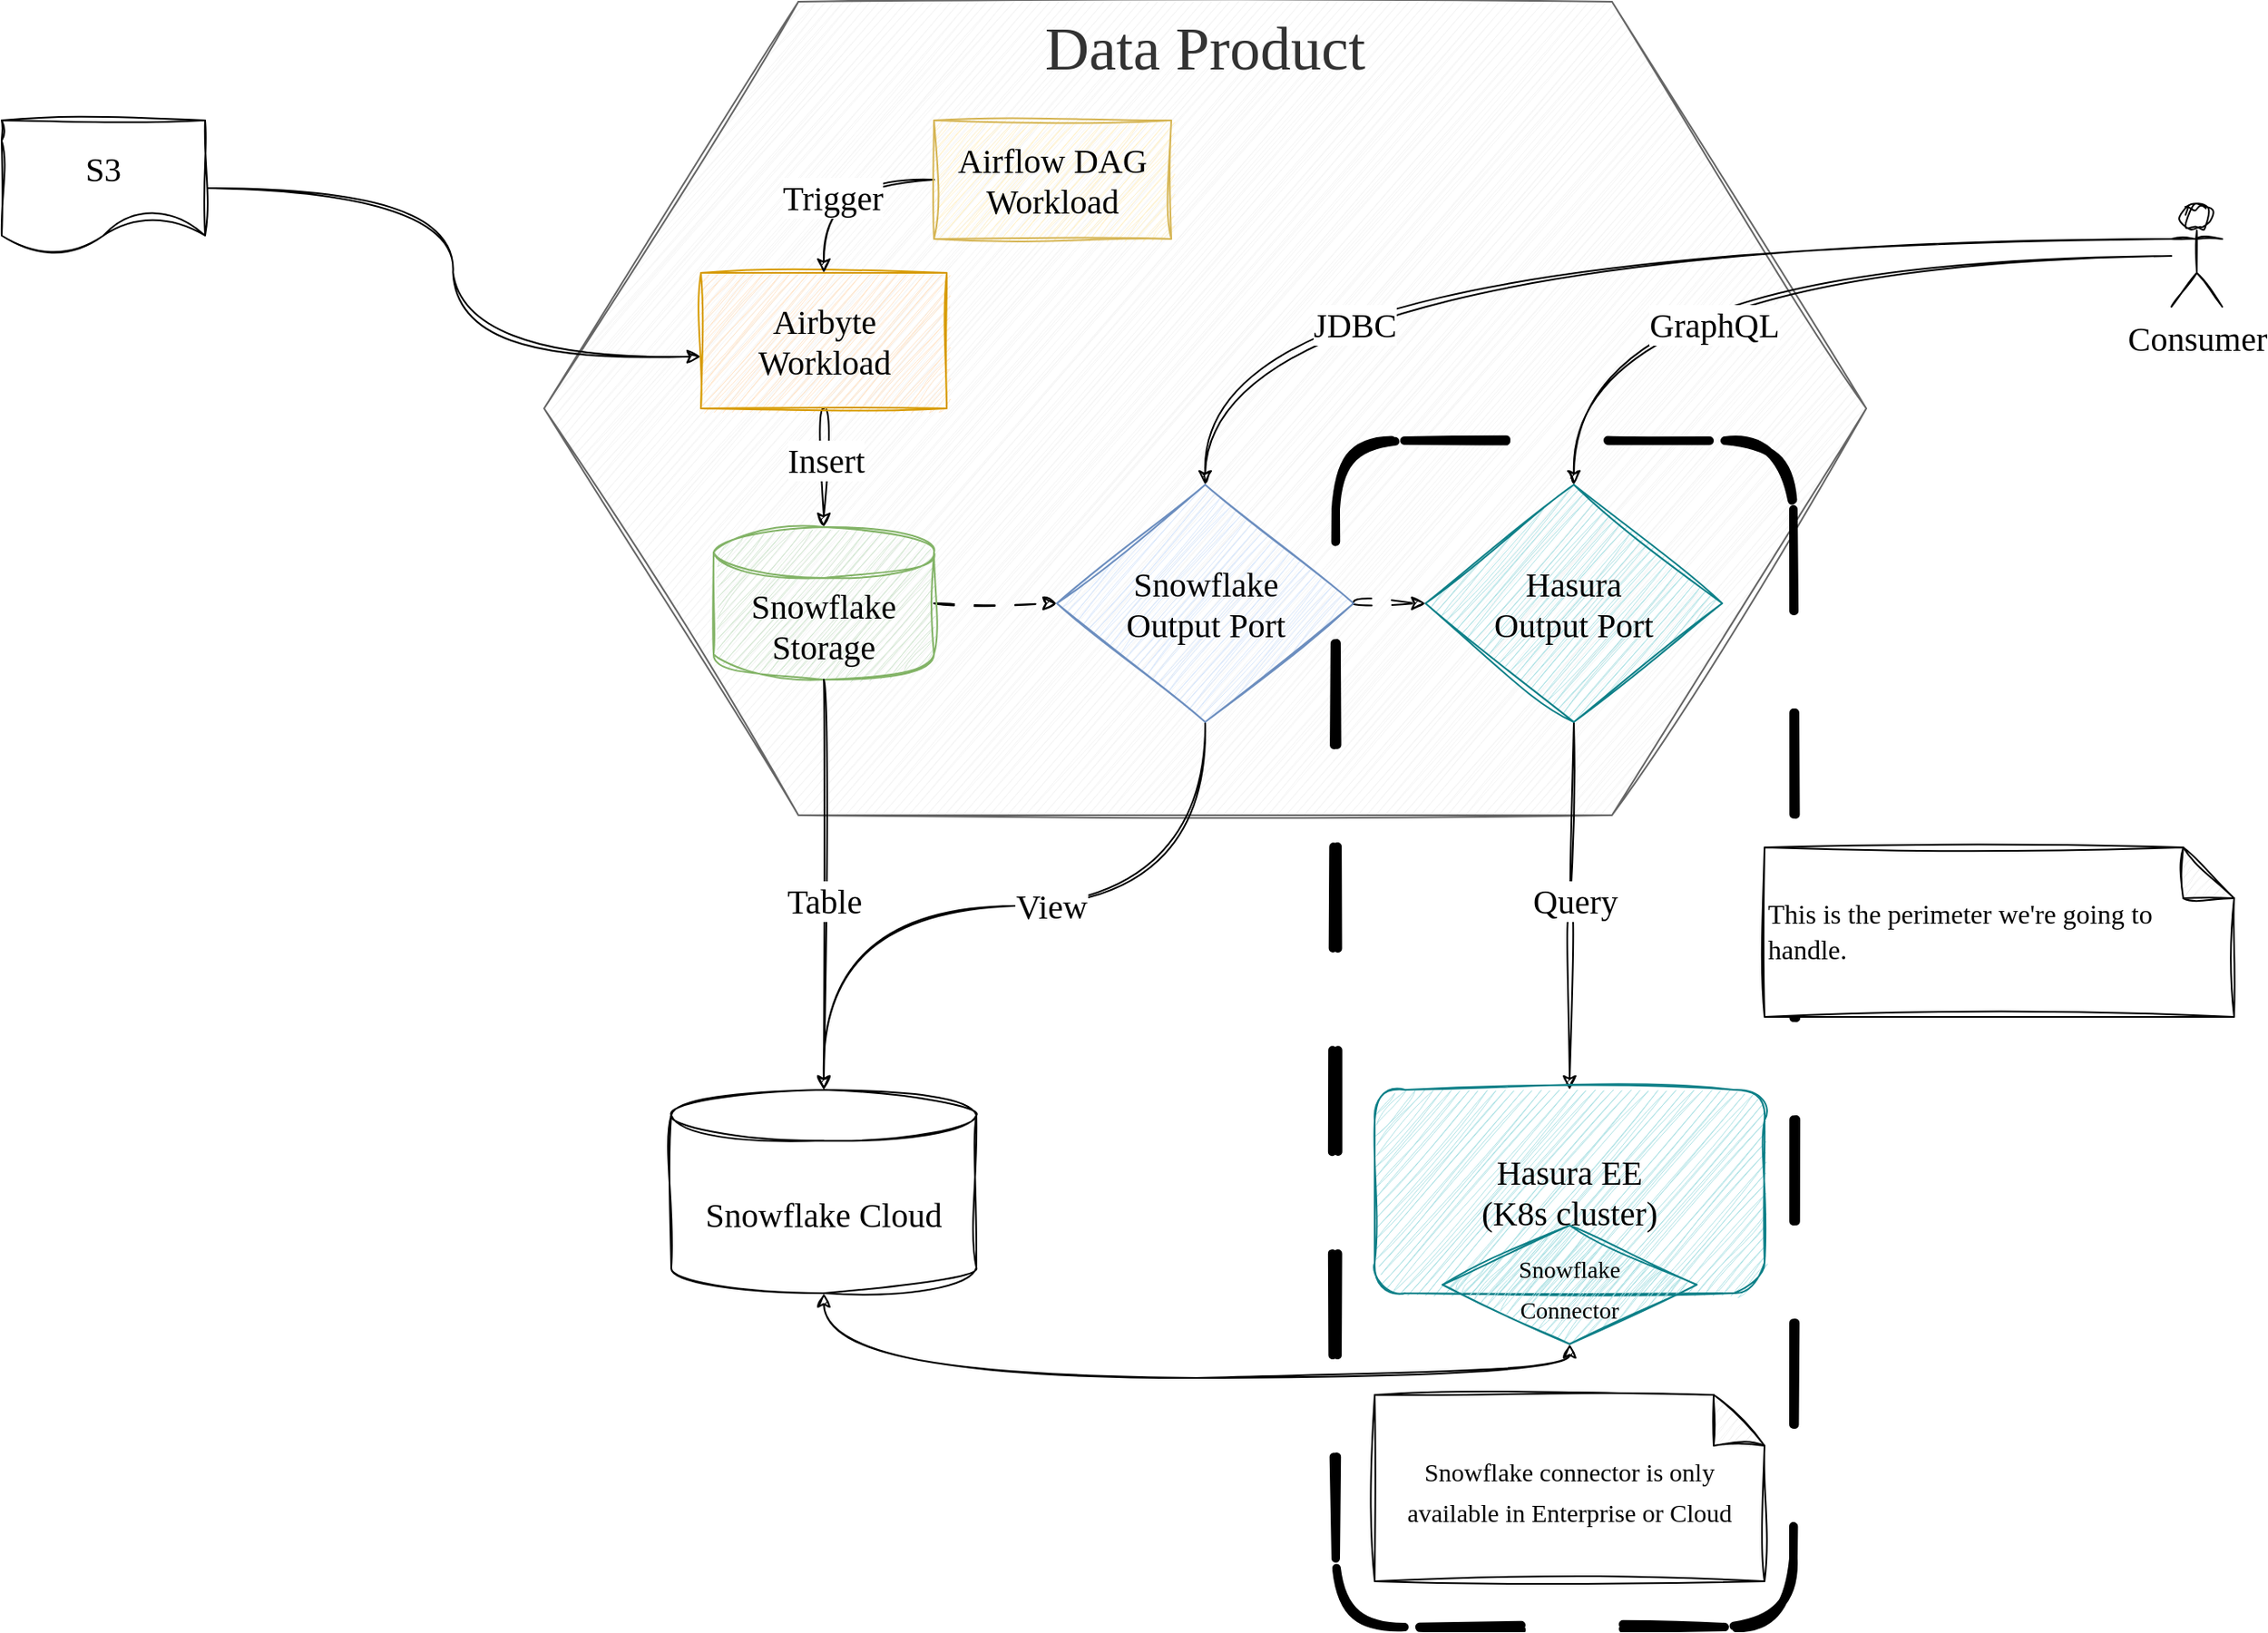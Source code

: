 <mxfile version="21.5.0" type="device" pages="7">
  <diagram name="Mesh" id="ItT8i2tR7hwvSqpi71Ku">
    <mxGraphModel dx="1434" dy="878" grid="1" gridSize="10" guides="1" tooltips="1" connect="1" arrows="1" fold="1" page="1" pageScale="1" pageWidth="2336" pageHeight="1654" math="0" shadow="0">
      <root>
        <mxCell id="0" />
        <mxCell id="1" parent="0" />
        <mxCell id="5Dr7YDZvkOGEtNm02bFT-2" value="&lt;font style=&quot;font-size: 36px;&quot;&gt;Data Product&lt;/font&gt;" style="shape=hexagon;perimeter=hexagonPerimeter2;whiteSpace=wrap;html=1;fixedSize=1;hachureGap=4;fontFamily=Nunito;fontSize=20;size=150;verticalAlign=top;fillColor=#f5f5f5;strokeColor=#666666;fontColor=#333333;sketch=1;curveFitting=1;jiggle=2;fontSource=https%3A%2F%2Ffonts.googleapis.com%2Fcss%3Ffamily%3DNunito;" parent="1" vertex="1">
          <mxGeometry x="833" y="361" width="780" height="480" as="geometry" />
        </mxCell>
        <mxCell id="0dlTXSC2FvjNYGB1gbVO-5" style="edgeStyle=orthogonalEdgeStyle;rounded=0;hachureGap=4;orthogonalLoop=1;jettySize=auto;html=1;exitX=1;exitY=0.5;exitDx=0;exitDy=0;exitPerimeter=0;fontFamily=Nunito;fontSize=16;dashed=1;dashPattern=12 12;curved=1;sketch=1;curveFitting=1;jiggle=2;fontSource=https%3A%2F%2Ffonts.googleapis.com%2Fcss%3Ffamily%3DNunito;" parent="1" source="5Dr7YDZvkOGEtNm02bFT-1" target="5Dr7YDZvkOGEtNm02bFT-3" edge="1">
          <mxGeometry relative="1" as="geometry" />
        </mxCell>
        <mxCell id="5Dr7YDZvkOGEtNm02bFT-1" value="Snowflake&lt;br&gt;Storage" style="shape=cylinder3;whiteSpace=wrap;html=1;boundedLbl=1;backgroundOutline=1;size=15;hachureGap=4;fontFamily=Nunito;fontSize=20;fillColor=#d5e8d4;strokeColor=#82b366;sketch=1;curveFitting=1;jiggle=2;fontSource=https%3A%2F%2Ffonts.googleapis.com%2Fcss%3Ffamily%3DNunito;" parent="1" vertex="1">
          <mxGeometry x="933" y="671" width="130" height="90" as="geometry" />
        </mxCell>
        <mxCell id="0dlTXSC2FvjNYGB1gbVO-11" style="edgeStyle=orthogonalEdgeStyle;rounded=0;hachureGap=4;orthogonalLoop=1;jettySize=auto;html=1;exitX=0.5;exitY=1;exitDx=0;exitDy=0;fontFamily=Nunito;fontSize=16;entryX=0.5;entryY=0;entryDx=0;entryDy=0;entryPerimeter=0;curved=1;sketch=1;curveFitting=1;jiggle=2;fontSource=https%3A%2F%2Ffonts.googleapis.com%2Fcss%3Ffamily%3DNunito;" parent="1" source="5Dr7YDZvkOGEtNm02bFT-3" target="5Dr7YDZvkOGEtNm02bFT-8" edge="1">
          <mxGeometry relative="1" as="geometry">
            <mxPoint x="1023" y="1001" as="targetPoint" />
          </mxGeometry>
        </mxCell>
        <mxCell id="0dlTXSC2FvjNYGB1gbVO-16" value="View" style="edgeLabel;html=1;align=center;verticalAlign=middle;resizable=0;points=[];fontSize=20;fontFamily=Nunito;fontSource=https%3A%2F%2Ffonts.googleapis.com%2Fcss%3Ffamily%3DNunito;" parent="0dlTXSC2FvjNYGB1gbVO-11" vertex="1" connectable="0">
          <mxGeometry x="-0.091" y="-1" relative="1" as="geometry">
            <mxPoint x="1" as="offset" />
          </mxGeometry>
        </mxCell>
        <mxCell id="5Dr7YDZvkOGEtNm02bFT-8" value="Snowflake Cloud" style="shape=cylinder3;whiteSpace=wrap;html=1;boundedLbl=1;backgroundOutline=1;size=15;hachureGap=4;fontFamily=Nunito;fontSize=20;sketch=1;curveFitting=1;jiggle=2;fontSource=https%3A%2F%2Ffonts.googleapis.com%2Fcss%3Ffamily%3DNunito;" parent="1" vertex="1">
          <mxGeometry x="908" y="1003" width="180" height="120" as="geometry" />
        </mxCell>
        <mxCell id="IRXJAT0AmehKFgNzk9FF-4" style="edgeStyle=orthogonalEdgeStyle;rounded=0;hachureGap=4;orthogonalLoop=1;jettySize=auto;html=1;fontFamily=Nunito;fontSize=16;curved=1;entryX=0;entryY=0.617;entryDx=0;entryDy=0;entryPerimeter=0;sketch=1;curveFitting=1;jiggle=2;fontSource=https%3A%2F%2Ffonts.googleapis.com%2Fcss%3Ffamily%3DNunito;" parent="1" source="IRXJAT0AmehKFgNzk9FF-1" target="IRXJAT0AmehKFgNzk9FF-2" edge="1">
          <mxGeometry relative="1" as="geometry" />
        </mxCell>
        <mxCell id="IRXJAT0AmehKFgNzk9FF-1" value="S3" style="shape=document;whiteSpace=wrap;html=1;boundedLbl=1;hachureGap=4;fontFamily=Nunito;fontSize=20;sketch=1;curveFitting=1;jiggle=2;fontSource=https%3A%2F%2Ffonts.googleapis.com%2Fcss%3Ffamily%3DNunito;" parent="1" vertex="1">
          <mxGeometry x="513" y="431" width="120" height="80" as="geometry" />
        </mxCell>
        <mxCell id="IRXJAT0AmehKFgNzk9FF-3" style="edgeStyle=orthogonalEdgeStyle;rounded=0;hachureGap=4;orthogonalLoop=1;jettySize=auto;html=1;entryX=0.5;entryY=0;entryDx=0;entryDy=0;entryPerimeter=0;fontFamily=Nunito;fontSize=16;curved=1;sketch=1;curveFitting=1;jiggle=2;fontSource=https%3A%2F%2Ffonts.googleapis.com%2Fcss%3Ffamily%3DNunito;" parent="1" source="IRXJAT0AmehKFgNzk9FF-2" target="5Dr7YDZvkOGEtNm02bFT-1" edge="1">
          <mxGeometry relative="1" as="geometry" />
        </mxCell>
        <mxCell id="0dlTXSC2FvjNYGB1gbVO-25" value="Insert" style="edgeLabel;html=1;align=center;verticalAlign=middle;resizable=0;points=[];fontSize=20;fontFamily=Nunito;fontSource=https%3A%2F%2Ffonts.googleapis.com%2Fcss%3Ffamily%3DNunito;" parent="IRXJAT0AmehKFgNzk9FF-3" vertex="1" connectable="0">
          <mxGeometry x="-0.143" y="1" relative="1" as="geometry">
            <mxPoint as="offset" />
          </mxGeometry>
        </mxCell>
        <mxCell id="IRXJAT0AmehKFgNzk9FF-2" value="Airbyte&lt;br&gt;Workload" style="rounded=0;whiteSpace=wrap;html=1;hachureGap=4;fontFamily=Nunito;fontSize=20;fillColor=#ffe6cc;strokeColor=#d79b00;sketch=1;curveFitting=1;jiggle=2;fontSource=https%3A%2F%2Ffonts.googleapis.com%2Fcss%3Ffamily%3DNunito;" parent="1" vertex="1">
          <mxGeometry x="925.5" y="521" width="145" height="80" as="geometry" />
        </mxCell>
        <mxCell id="0dlTXSC2FvjNYGB1gbVO-13" style="edgeStyle=orthogonalEdgeStyle;rounded=0;hachureGap=4;orthogonalLoop=1;jettySize=auto;html=1;exitX=0;exitY=0.333;exitDx=0;exitDy=0;exitPerimeter=0;fontFamily=Nunito;fontSize=16;curved=1;movable=1;resizable=1;rotatable=1;deletable=1;editable=1;locked=0;connectable=1;sketch=1;curveFitting=1;jiggle=2;fontSource=https%3A%2F%2Ffonts.googleapis.com%2Fcss%3Ffamily%3DNunito;" parent="1" source="IRXJAT0AmehKFgNzk9FF-6" target="5Dr7YDZvkOGEtNm02bFT-3" edge="1">
          <mxGeometry relative="1" as="geometry" />
        </mxCell>
        <mxCell id="0dlTXSC2FvjNYGB1gbVO-20" value="JDBC" style="edgeLabel;html=1;align=center;verticalAlign=middle;resizable=0;points=[];fontSize=20;fontFamily=Nunito;fontSource=https%3A%2F%2Ffonts.googleapis.com%2Fcss%3Ffamily%3DNunito;" parent="0dlTXSC2FvjNYGB1gbVO-13" vertex="1" connectable="0">
          <mxGeometry x="-0.263" y="2" relative="1" as="geometry">
            <mxPoint x="-219" y="48" as="offset" />
          </mxGeometry>
        </mxCell>
        <mxCell id="IRXJAT0AmehKFgNzk9FF-6" value="Consumer" style="shape=umlActor;verticalLabelPosition=bottom;verticalAlign=top;html=1;outlineConnect=0;hachureGap=4;fontFamily=Nunito;fontSize=20;sketch=1;curveFitting=1;jiggle=2;fontSource=https%3A%2F%2Ffonts.googleapis.com%2Fcss%3Ffamily%3DNunito;" parent="1" vertex="1">
          <mxGeometry x="1793" y="481" width="30" height="60" as="geometry" />
        </mxCell>
        <mxCell id="0dlTXSC2FvjNYGB1gbVO-15" style="edgeStyle=orthogonalEdgeStyle;rounded=0;hachureGap=4;orthogonalLoop=1;jettySize=auto;html=1;exitX=0.5;exitY=1;exitDx=0;exitDy=0;fontFamily=Nunito;fontSize=16;entryX=0.5;entryY=0;entryDx=0;entryDy=0;entryPerimeter=0;curved=1;exitPerimeter=0;sketch=1;curveFitting=1;jiggle=2;fontSource=https%3A%2F%2Ffonts.googleapis.com%2Fcss%3Ffamily%3DNunito;" parent="1" source="5Dr7YDZvkOGEtNm02bFT-1" target="5Dr7YDZvkOGEtNm02bFT-8" edge="1">
          <mxGeometry relative="1" as="geometry">
            <mxPoint x="1008" y="1013" as="targetPoint" />
            <mxPoint x="1228" y="796" as="sourcePoint" />
          </mxGeometry>
        </mxCell>
        <mxCell id="0dlTXSC2FvjNYGB1gbVO-17" value="Table" style="edgeLabel;html=1;align=center;verticalAlign=middle;resizable=0;points=[];fontSize=20;fontFamily=Nunito;fontSource=https%3A%2F%2Ffonts.googleapis.com%2Fcss%3Ffamily%3DNunito;" parent="0dlTXSC2FvjNYGB1gbVO-15" vertex="1" connectable="0">
          <mxGeometry x="-0.132" relative="1" as="geometry">
            <mxPoint y="25" as="offset" />
          </mxGeometry>
        </mxCell>
        <mxCell id="0dlTXSC2FvjNYGB1gbVO-23" style="edgeStyle=orthogonalEdgeStyle;rounded=0;hachureGap=4;orthogonalLoop=1;jettySize=auto;html=1;exitX=0;exitY=0.5;exitDx=0;exitDy=0;fontFamily=Nunito;fontSize=16;curved=1;sketch=1;curveFitting=1;jiggle=2;fontSource=https%3A%2F%2Ffonts.googleapis.com%2Fcss%3Ffamily%3DNunito;" parent="1" source="0dlTXSC2FvjNYGB1gbVO-22" target="IRXJAT0AmehKFgNzk9FF-2" edge="1">
          <mxGeometry relative="1" as="geometry" />
        </mxCell>
        <mxCell id="0dlTXSC2FvjNYGB1gbVO-24" value="Trigger" style="edgeLabel;html=1;align=center;verticalAlign=middle;resizable=0;points=[];fontSize=20;fontFamily=Nunito;fontSource=https%3A%2F%2Ffonts.googleapis.com%2Fcss%3Ffamily%3DNunito;" parent="0dlTXSC2FvjNYGB1gbVO-23" vertex="1" connectable="0">
          <mxGeometry x="0.113" y="-6" relative="1" as="geometry">
            <mxPoint x="11" y="8" as="offset" />
          </mxGeometry>
        </mxCell>
        <mxCell id="0dlTXSC2FvjNYGB1gbVO-22" value="Airflow DAG&lt;br&gt;Workload" style="rounded=0;whiteSpace=wrap;html=1;hachureGap=4;fontFamily=Nunito;fontSize=20;fillColor=#fff2cc;strokeColor=#d6b656;sketch=1;curveFitting=1;jiggle=2;fontSource=https%3A%2F%2Ffonts.googleapis.com%2Fcss%3Ffamily%3DNunito;" parent="1" vertex="1">
          <mxGeometry x="1063" y="431" width="140" height="70" as="geometry" />
        </mxCell>
        <mxCell id="L9fwc_3vIqwXlT4G2n0y-1" value="" style="rounded=1;whiteSpace=wrap;html=1;sketch=1;hachureGap=4;jiggle=2;curveFitting=1;fontFamily=Architects Daughter;fontSource=https%3A%2F%2Ffonts.googleapis.com%2Fcss%3Ffamily%3DArchitects%2BDaughter;fontSize=16;fillColor=none;dashed=1;dashPattern=12 12;strokeColor=#000000;strokeWidth=5;" parent="1" vertex="1">
          <mxGeometry x="1300" y="620" width="270" height="700" as="geometry" />
        </mxCell>
        <mxCell id="0dlTXSC2FvjNYGB1gbVO-12" style="edgeStyle=orthogonalEdgeStyle;rounded=0;hachureGap=4;orthogonalLoop=1;jettySize=auto;html=1;exitX=0.5;exitY=1;exitDx=0;exitDy=0;entryX=0.5;entryY=0;entryDx=0;entryDy=0;fontFamily=Nunito;fontSize=16;curved=1;sketch=1;curveFitting=1;jiggle=2;fontSource=https%3A%2F%2Ffonts.googleapis.com%2Fcss%3Ffamily%3DNunito;" parent="1" source="5Dr7YDZvkOGEtNm02bFT-6" target="5Dr7YDZvkOGEtNm02bFT-9" edge="1">
          <mxGeometry relative="1" as="geometry" />
        </mxCell>
        <mxCell id="0dlTXSC2FvjNYGB1gbVO-18" value="Query" style="edgeLabel;html=1;align=center;verticalAlign=middle;resizable=0;points=[];fontSize=20;fontFamily=Nunito;fontSource=https%3A%2F%2Ffonts.googleapis.com%2Fcss%3Ffamily%3DNunito;" parent="0dlTXSC2FvjNYGB1gbVO-12" vertex="1" connectable="0">
          <mxGeometry x="-0.125" y="1" relative="1" as="geometry">
            <mxPoint x="-1" y="9" as="offset" />
          </mxGeometry>
        </mxCell>
        <mxCell id="5Dr7YDZvkOGEtNm02bFT-6" value="Hasura&lt;br&gt;Output Port" style="rhombus;whiteSpace=wrap;html=1;hachureGap=4;fontFamily=Nunito;fontSize=20;fillColor=#b0e3e6;strokeColor=#0e8088;sketch=1;curveFitting=1;jiggle=2;fontSource=https%3A%2F%2Ffonts.googleapis.com%2Fcss%3Ffamily%3DNunito;" parent="1" vertex="1">
          <mxGeometry x="1353" y="646" width="175" height="140" as="geometry" />
        </mxCell>
        <mxCell id="5Dr7YDZvkOGEtNm02bFT-10" value="&lt;font style=&quot;font-size: 15px;&quot;&gt;Snowflake connector is only available in Enterprise or Cloud&lt;/font&gt;" style="shape=note;whiteSpace=wrap;html=1;backgroundOutline=1;darkOpacity=0.05;hachureGap=4;fontFamily=Nunito;fontSize=20;sketch=1;curveFitting=1;jiggle=2;fontSource=https%3A%2F%2Ffonts.googleapis.com%2Fcss%3Ffamily%3DNunito;" parent="1" vertex="1">
          <mxGeometry x="1323" y="1183" width="230" height="110" as="geometry" />
        </mxCell>
        <mxCell id="0dlTXSC2FvjNYGB1gbVO-2" value="" style="group;fontFamily=Nunito;sketch=1;curveFitting=1;jiggle=2;fontSource=https%3A%2F%2Ffonts.googleapis.com%2Fcss%3Ffamily%3DNunito;" parent="1" vertex="1" connectable="0">
          <mxGeometry x="1323" y="1003" width="230" height="150" as="geometry" />
        </mxCell>
        <mxCell id="5Dr7YDZvkOGEtNm02bFT-9" value="Hasura EE&lt;br&gt;(K8s cluster)" style="rounded=1;whiteSpace=wrap;html=1;hachureGap=4;fontFamily=Nunito;fontSize=20;sketch=1;curveFitting=1;jiggle=2;fillColor=#b0e3e6;strokeColor=#0e8088;fontSource=https%3A%2F%2Ffonts.googleapis.com%2Fcss%3Ffamily%3DNunito;" parent="0dlTXSC2FvjNYGB1gbVO-2" vertex="1">
          <mxGeometry width="230" height="120" as="geometry" />
        </mxCell>
        <mxCell id="0dlTXSC2FvjNYGB1gbVO-1" value="&lt;font style=&quot;font-size: 14px;&quot;&gt;Snowflake&lt;br&gt;Connector&lt;/font&gt;" style="rhombus;whiteSpace=wrap;html=1;hachureGap=4;fontFamily=Nunito;fontSize=20;sketch=1;curveFitting=1;jiggle=2;fillColor=#b0e3e6;strokeColor=#0e8088;fontSource=https%3A%2F%2Ffonts.googleapis.com%2Fcss%3Ffamily%3DNunito;" parent="0dlTXSC2FvjNYGB1gbVO-2" vertex="1">
          <mxGeometry x="40" y="80" width="150" height="70" as="geometry" />
        </mxCell>
        <mxCell id="0dlTXSC2FvjNYGB1gbVO-3" style="edgeStyle=orthogonalEdgeStyle;rounded=0;hachureGap=4;orthogonalLoop=1;jettySize=auto;html=1;entryX=0.5;entryY=1;entryDx=0;entryDy=0;entryPerimeter=0;fontFamily=Nunito;fontSize=16;startArrow=classic;startFill=1;exitX=0.5;exitY=1;exitDx=0;exitDy=0;curved=1;sketch=1;curveFitting=1;jiggle=2;fontSource=https%3A%2F%2Ffonts.googleapis.com%2Fcss%3Ffamily%3DNunito;" parent="1" source="0dlTXSC2FvjNYGB1gbVO-1" target="5Dr7YDZvkOGEtNm02bFT-8" edge="1">
          <mxGeometry relative="1" as="geometry" />
        </mxCell>
        <mxCell id="IRXJAT0AmehKFgNzk9FF-5" style="edgeStyle=orthogonalEdgeStyle;rounded=0;hachureGap=4;orthogonalLoop=1;jettySize=auto;html=1;fontFamily=Nunito;fontSize=16;dashed=1;dashPattern=12 12;entryX=0;entryY=0.5;entryDx=0;entryDy=0;exitX=1;exitY=0.5;exitDx=0;exitDy=0;curved=1;sketch=1;curveFitting=1;jiggle=2;fontSource=https%3A%2F%2Ffonts.googleapis.com%2Fcss%3Ffamily%3DNunito;" parent="1" source="5Dr7YDZvkOGEtNm02bFT-3" target="5Dr7YDZvkOGEtNm02bFT-6" edge="1">
          <mxGeometry relative="1" as="geometry" />
        </mxCell>
        <mxCell id="IRXJAT0AmehKFgNzk9FF-7" style="edgeStyle=orthogonalEdgeStyle;rounded=0;hachureGap=4;orthogonalLoop=1;jettySize=auto;html=1;entryX=0.5;entryY=0;entryDx=0;entryDy=0;fontFamily=Nunito;fontSize=16;curved=1;sketch=1;curveFitting=1;jiggle=2;fontSource=https%3A%2F%2Ffonts.googleapis.com%2Fcss%3Ffamily%3DNunito;" parent="1" source="IRXJAT0AmehKFgNzk9FF-6" target="5Dr7YDZvkOGEtNm02bFT-6" edge="1">
          <mxGeometry relative="1" as="geometry" />
        </mxCell>
        <mxCell id="0dlTXSC2FvjNYGB1gbVO-19" value="GraphQL" style="edgeLabel;html=1;align=center;verticalAlign=middle;resizable=0;points=[];fontSize=20;fontFamily=Nunito;fontSource=https%3A%2F%2Ffonts.googleapis.com%2Fcss%3Ffamily%3DNunito;" parent="IRXJAT0AmehKFgNzk9FF-7" vertex="1" connectable="0">
          <mxGeometry x="-0.192" y="10" relative="1" as="geometry">
            <mxPoint x="-73" y="30" as="offset" />
          </mxGeometry>
        </mxCell>
        <mxCell id="5Dr7YDZvkOGEtNm02bFT-3" value="Snowflake&lt;br&gt;Output Port" style="rhombus;whiteSpace=wrap;html=1;hachureGap=4;fontFamily=Nunito;fontSize=20;fillColor=#dae8fc;strokeColor=#6c8ebf;sketch=1;curveFitting=1;jiggle=2;fontSource=https%3A%2F%2Ffonts.googleapis.com%2Fcss%3Ffamily%3DNunito;" parent="1" vertex="1">
          <mxGeometry x="1135.5" y="646" width="175" height="140" as="geometry" />
        </mxCell>
        <mxCell id="eCnoDLzVjiewDEhCkmiT-1" value="&lt;font data-font-src=&quot;https://fonts.googleapis.com/css?family=Nunito&quot; face=&quot;Nunito&quot;&gt;This is the perimeter we&#39;re going to handle.&lt;/font&gt;" style="shape=note;whiteSpace=wrap;html=1;backgroundOutline=1;darkOpacity=0.05;sketch=1;hachureGap=4;jiggle=2;curveFitting=1;fontFamily=Architects Daughter;fontSource=https%3A%2F%2Ffonts.googleapis.com%2Fcss%3Ffamily%3DArchitects%2BDaughter;fontSize=16;fontColor=default;align=left;" parent="1" vertex="1">
          <mxGeometry x="1553" y="860" width="277" height="100" as="geometry" />
        </mxCell>
      </root>
    </mxGraphModel>
  </diagram>
  <diagram name="Overview" id="olF5ttRBlWVvdxKSSwJD">
    <mxGraphModel dx="1912" dy="1171" grid="1" gridSize="10" guides="1" tooltips="1" connect="1" arrows="1" fold="1" page="1" pageScale="1" pageWidth="2336" pageHeight="1654" math="0" shadow="0">
      <root>
        <mxCell id="KEZqLQ1N2geyIQ-xhBZk-0" />
        <mxCell id="KEZqLQ1N2geyIQ-xhBZk-1" parent="KEZqLQ1N2geyIQ-xhBZk-0" />
        <mxCell id="vGEBzTm1XthcR-KE0IrT-2" value="&lt;font data-font-src=&quot;https://fonts.googleapis.com/css?family=Nunito&quot; face=&quot;Nunito&quot;&gt;Shown as tables for&lt;br&gt;simplicity; actually&amp;nbsp;GraphQL types accessible via queries &amp;amp; mutations.&lt;/font&gt;" style="shape=note;whiteSpace=wrap;html=1;backgroundOutline=1;darkOpacity=0.05;sketch=1;hachureGap=4;jiggle=2;curveFitting=1;fontFamily=Architects Daughter;fontSource=https%3A%2F%2Ffonts.googleapis.com%2Fcss%3Ffamily%3DArchitects%2BDaughter;fontSize=16;fontColor=default;align=left;verticalAlign=top;spacingLeft=4;" parent="KEZqLQ1N2geyIQ-xhBZk-1" vertex="1">
          <mxGeometry x="1870" y="1040" width="240" height="120" as="geometry" />
        </mxCell>
        <mxCell id="KEZqLQ1N2geyIQ-xhBZk-3" value="&lt;font style=&quot;font-size: 36px;&quot;&gt;Hasura&lt;/font&gt;" style="rounded=1;whiteSpace=wrap;html=1;sketch=1;hachureGap=4;jiggle=2;curveFitting=1;fontFamily=Nunito;fontSize=20;verticalAlign=top;fillColor=#b0e3e6;strokeColor=#0e8088;fontSource=https%3A%2F%2Ffonts.googleapis.com%2Fcss%3Ffamily%3DNunito;" parent="KEZqLQ1N2geyIQ-xhBZk-1" vertex="1">
          <mxGeometry x="1360" y="360" width="440" height="480" as="geometry" />
        </mxCell>
        <mxCell id="vGEBzTm1XthcR-KE0IrT-1" style="edgeStyle=orthogonalEdgeStyle;shape=connector;curved=1;rounded=0;sketch=1;hachureGap=4;jiggle=2;curveFitting=1;orthogonalLoop=1;jettySize=auto;html=1;labelBackgroundColor=default;strokeColor=default;fontFamily=Architects Daughter;fontSource=https%3A%2F%2Ffonts.googleapis.com%2Fcss%3Ffamily%3DArchitects%2BDaughter;fontSize=16;fontColor=default;endArrow=classic;dashed=1;dashPattern=12 12;exitX=1;exitY=1;exitDx=0;exitDy=0;entryX=0.5;entryY=0;entryDx=0;entryDy=0;entryPerimeter=0;" parent="KEZqLQ1N2geyIQ-xhBZk-1" source="KEZqLQ1N2geyIQ-xhBZk-16" target="vGEBzTm1XthcR-KE0IrT-2" edge="1">
          <mxGeometry relative="1" as="geometry">
            <mxPoint x="1890" y="270" as="targetPoint" />
            <Array as="points">
              <mxPoint x="1900" y="520" />
              <mxPoint x="1900" y="1040" />
            </Array>
          </mxGeometry>
        </mxCell>
        <mxCell id="KEZqLQ1N2geyIQ-xhBZk-16" value="Data" style="shape=internalStorage;whiteSpace=wrap;html=1;backgroundOutline=1;sketch=1;hachureGap=4;jiggle=2;curveFitting=1;fontFamily=Nunito;fontSize=20;fontSource=https%3A%2F%2Ffonts.googleapis.com%2Fcss%3Ffamily%3DNunito;verticalAlign=middle;" parent="KEZqLQ1N2geyIQ-xhBZk-1" vertex="1">
          <mxGeometry x="1450" y="440" width="280" height="80" as="geometry" />
        </mxCell>
        <mxCell id="KEZqLQ1N2geyIQ-xhBZk-19" value="" style="group;fontFamily=Nunito;fontSource=https%3A%2F%2Ffonts.googleapis.com%2Fcss%3Ffamily%3DNunito;" parent="KEZqLQ1N2geyIQ-xhBZk-1" vertex="1" connectable="0">
          <mxGeometry x="1960" y="340" width="277" height="160" as="geometry" />
        </mxCell>
        <mxCell id="KEZqLQ1N2geyIQ-xhBZk-20" value="Data Source" style="shape=cylinder3;whiteSpace=wrap;html=1;boundedLbl=1;backgroundOutline=1;size=15;hachureGap=4;fontFamily=Nunito;fontSize=20;sketch=1;curveFitting=1;jiggle=2;verticalAlign=bottom;fontSource=https%3A%2F%2Ffonts.googleapis.com%2Fcss%3Ffamily%3DNunito;" parent="KEZqLQ1N2geyIQ-xhBZk-19" vertex="1">
          <mxGeometry width="277" height="160" as="geometry" />
        </mxCell>
        <mxCell id="KEZqLQ1N2geyIQ-xhBZk-21" value="Table" style="shape=internalStorage;whiteSpace=wrap;html=1;backgroundOutline=1;sketch=1;hachureGap=4;jiggle=2;curveFitting=1;fontFamily=Nunito;fontSize=20;fontSource=https%3A%2F%2Ffonts.googleapis.com%2Fcss%3Ffamily%3DNunito;verticalAlign=middle;spacingTop=8;" parent="KEZqLQ1N2geyIQ-xhBZk-19" vertex="1">
          <mxGeometry x="40.965" y="49.525" width="195.07" height="60.952" as="geometry" />
        </mxCell>
        <mxCell id="KEZqLQ1N2geyIQ-xhBZk-22" style="edgeStyle=orthogonalEdgeStyle;shape=connector;curved=1;rounded=0;sketch=1;hachureGap=4;jiggle=2;curveFitting=1;orthogonalLoop=1;jettySize=auto;html=1;exitX=1;exitY=0.5;exitDx=0;exitDy=0;entryX=0;entryY=0.5;entryDx=0;entryDy=0;labelBackgroundColor=default;strokeColor=default;fontFamily=Nunito;fontSize=16;fontColor=default;endArrow=classic;fontSource=https%3A%2F%2Ffonts.googleapis.com%2Fcss%3Ffamily%3DNunito;" parent="KEZqLQ1N2geyIQ-xhBZk-1" source="KEZqLQ1N2geyIQ-xhBZk-16" target="KEZqLQ1N2geyIQ-xhBZk-21" edge="1">
          <mxGeometry relative="1" as="geometry" />
        </mxCell>
        <mxCell id="KEZqLQ1N2geyIQ-xhBZk-28" style="edgeStyle=orthogonalEdgeStyle;shape=connector;curved=1;rounded=0;sketch=1;hachureGap=4;jiggle=2;curveFitting=1;orthogonalLoop=1;jettySize=auto;html=1;entryX=0;entryY=0.5;entryDx=0;entryDy=0;labelBackgroundColor=default;strokeColor=default;fontFamily=Nunito;fontSize=16;fontColor=default;endArrow=classic;fontSource=https%3A%2F%2Ffonts.googleapis.com%2Fcss%3Ffamily%3DNunito;" parent="KEZqLQ1N2geyIQ-xhBZk-1" source="KEZqLQ1N2geyIQ-xhBZk-30" target="KEZqLQ1N2geyIQ-xhBZk-33" edge="1">
          <mxGeometry relative="1" as="geometry" />
        </mxCell>
        <mxCell id="KEZqLQ1N2geyIQ-xhBZk-29" value="Deploy,&lt;br&gt;update DP/OP" style="edgeLabel;html=1;align=center;verticalAlign=middle;resizable=0;points=[];fontSize=16;fontFamily=Nunito;fontColor=default;fontSource=https%3A%2F%2Ffonts.googleapis.com%2Fcss%3Ffamily%3DNunito;" parent="KEZqLQ1N2geyIQ-xhBZk-28" vertex="1" connectable="0">
          <mxGeometry x="-0.003" y="-2" relative="1" as="geometry">
            <mxPoint y="-22" as="offset" />
          </mxGeometry>
        </mxCell>
        <mxCell id="KEZqLQ1N2geyIQ-xhBZk-30" value="DP team" style="shape=umlActor;verticalLabelPosition=bottom;verticalAlign=top;html=1;outlineConnect=0;sketch=1;hachureGap=4;jiggle=2;curveFitting=1;fontFamily=Nunito;fontSize=16;fontColor=default;fontSource=https%3A%2F%2Ffonts.googleapis.com%2Fcss%3Ffamily%3DNunito;" parent="KEZqLQ1N2geyIQ-xhBZk-1" vertex="1">
          <mxGeometry x="120" y="112.5" width="30" height="60" as="geometry" />
        </mxCell>
        <mxCell id="KEZqLQ1N2geyIQ-xhBZk-31" value="" style="edgeStyle=orthogonalEdgeStyle;shape=connector;curved=1;rounded=0;sketch=1;hachureGap=4;jiggle=2;curveFitting=1;orthogonalLoop=1;jettySize=auto;html=1;labelBackgroundColor=default;strokeColor=default;fontFamily=Nunito;fontSize=16;fontColor=default;endArrow=classic;fontSource=https%3A%2F%2Ffonts.googleapis.com%2Fcss%3Ffamily%3DNunito;" parent="KEZqLQ1N2geyIQ-xhBZk-1" source="KEZqLQ1N2geyIQ-xhBZk-33" target="KEZqLQ1N2geyIQ-xhBZk-35" edge="1">
          <mxGeometry relative="1" as="geometry" />
        </mxCell>
        <mxCell id="KEZqLQ1N2geyIQ-xhBZk-32" value="Deploy,&lt;br&gt;update DP/OP" style="edgeLabel;html=1;align=center;verticalAlign=middle;resizable=0;points=[];fontSize=16;fontFamily=Nunito;fontColor=default;fontSource=https%3A%2F%2Ffonts.googleapis.com%2Fcss%3Ffamily%3DNunito;" parent="KEZqLQ1N2geyIQ-xhBZk-31" vertex="1" connectable="0">
          <mxGeometry x="0.324" relative="1" as="geometry">
            <mxPoint x="-19" y="-19" as="offset" />
          </mxGeometry>
        </mxCell>
        <mxCell id="KEZqLQ1N2geyIQ-xhBZk-33" value="&lt;font style=&quot;font-size: 36px;&quot;&gt;Witboost&lt;/font&gt;" style="rounded=0;whiteSpace=wrap;html=1;sketch=1;hachureGap=4;jiggle=2;curveFitting=1;fontFamily=Nunito;fontSize=20;verticalAlign=middle;fillColor=#e3c800;strokeColor=#B09500;fontColor=#000000;fontSource=https%3A%2F%2Ffonts.googleapis.com%2Fcss%3Ffamily%3DNunito;" parent="KEZqLQ1N2geyIQ-xhBZk-1" vertex="1">
          <mxGeometry x="280" y="80" width="200" height="125" as="geometry" />
        </mxCell>
        <mxCell id="KEZqLQ1N2geyIQ-xhBZk-34" style="edgeStyle=orthogonalEdgeStyle;shape=connector;curved=1;rounded=0;sketch=1;hachureGap=4;jiggle=2;curveFitting=1;orthogonalLoop=1;jettySize=auto;html=1;labelBackgroundColor=default;strokeColor=default;fontFamily=Nunito;fontSize=16;fontColor=default;endArrow=classic;fontSource=https%3A%2F%2Ffonts.googleapis.com%2Fcss%3Ffamily%3DNunito;entryX=0.5;entryY=0;entryDx=0;entryDy=0;" parent="KEZqLQ1N2geyIQ-xhBZk-1" source="KEZqLQ1N2geyIQ-xhBZk-35" target="KEZqLQ1N2geyIQ-xhBZk-2" edge="1">
          <mxGeometry relative="1" as="geometry">
            <mxPoint x="120" y="543.75" as="targetPoint" />
            <Array as="points">
              <mxPoint x="700" y="300" />
              <mxPoint x="300" y="300" />
            </Array>
          </mxGeometry>
        </mxCell>
        <mxCell id="KEZqLQ1N2geyIQ-xhBZk-35" value="Provisioning Coordinator" style="whiteSpace=wrap;html=1;fontSize=20;fontFamily=Nunito;fillColor=#e3c800;strokeColor=#B09500;fontColor=#000000;rounded=0;sketch=1;hachureGap=4;jiggle=2;curveFitting=1;fontSource=https%3A%2F%2Ffonts.googleapis.com%2Fcss%3Ffamily%3DNunito;" parent="KEZqLQ1N2geyIQ-xhBZk-1" vertex="1">
          <mxGeometry x="600" y="81.25" width="200" height="122.5" as="geometry" />
        </mxCell>
        <mxCell id="KEZqLQ1N2geyIQ-xhBZk-36" value="&lt;span style=&quot;color: rgb(0, 0, 0); font-size: 20px; font-style: normal; font-variant-ligatures: normal; font-variant-caps: normal; font-weight: 400; letter-spacing: normal; orphans: 2; text-align: center; text-indent: 0px; text-transform: none; widows: 2; word-spacing: 0px; -webkit-text-stroke-width: 0px; background-color: rgb(255, 255, 255); text-decoration-thickness: initial; text-decoration-style: initial; text-decoration-color: initial; float: none; display: inline !important;&quot;&gt;Provisioning, unprovisioning, ACL updates on Output Ports&lt;/span&gt;" style="text;whiteSpace=wrap;html=1;fontSize=16;fontFamily=Nunito;fontColor=default;fontSource=https%3A%2F%2Ffonts.googleapis.com%2Fcss%3Ffamily%3DNunito;" parent="KEZqLQ1N2geyIQ-xhBZk-1" vertex="1">
          <mxGeometry x="450" y="223.75" width="180" height="70" as="geometry" />
        </mxCell>
        <mxCell id="KEZqLQ1N2geyIQ-xhBZk-38" style="edgeStyle=orthogonalEdgeStyle;rounded=0;sketch=1;hachureGap=4;jiggle=2;curveFitting=1;orthogonalLoop=1;jettySize=auto;html=1;exitX=1;exitY=0.5;exitDx=0;exitDy=0;entryX=0;entryY=0.5;entryDx=0;entryDy=0;fontFamily=Architects Daughter;fontSource=https%3A%2F%2Ffonts.googleapis.com%2Fcss%3Ffamily%3DArchitects%2BDaughter;fontSize=16;curved=1;" parent="KEZqLQ1N2geyIQ-xhBZk-1" source="KEZqLQ1N2geyIQ-xhBZk-2" target="KEZqLQ1N2geyIQ-xhBZk-41" edge="1">
          <mxGeometry relative="1" as="geometry">
            <mxPoint x="490" y="640" as="sourcePoint" />
            <mxPoint x="710" y="1196.25" as="targetPoint" />
          </mxGeometry>
        </mxCell>
        <mxCell id="KEZqLQ1N2geyIQ-xhBZk-39" value="&lt;font style=&quot;font-size: 20px;&quot; data-font-src=&quot;https://fonts.googleapis.com/css?family=Nunito&quot; face=&quot;Nunito&quot;&gt;Create, delete, update roles&lt;br&gt;and mappings&lt;/font&gt;" style="edgeLabel;html=1;align=center;verticalAlign=middle;resizable=0;points=[];fontSize=20;fontFamily=Architects Daughter;" parent="KEZqLQ1N2geyIQ-xhBZk-38" vertex="1" connectable="0">
          <mxGeometry y="4" relative="1" as="geometry">
            <mxPoint x="6" y="69" as="offset" />
          </mxGeometry>
        </mxCell>
        <mxCell id="vGEBzTm1XthcR-KE0IrT-3" style="edgeStyle=orthogonalEdgeStyle;shape=connector;curved=1;rounded=0;sketch=1;hachureGap=4;jiggle=2;curveFitting=1;orthogonalLoop=1;jettySize=auto;html=1;exitX=1;exitY=1;exitDx=0;exitDy=0;labelBackgroundColor=default;strokeColor=default;fontFamily=Architects Daughter;fontSource=https%3A%2F%2Ffonts.googleapis.com%2Fcss%3Ffamily%3DArchitects%2BDaughter;fontSize=16;fontColor=default;endArrow=classic;dashed=1;dashPattern=12 12;entryX=0.5;entryY=0;entryDx=0;entryDy=0;entryPerimeter=0;" parent="KEZqLQ1N2geyIQ-xhBZk-1" source="KEZqLQ1N2geyIQ-xhBZk-46" target="vGEBzTm1XthcR-KE0IrT-2" edge="1">
          <mxGeometry relative="1" as="geometry">
            <mxPoint x="1960" y="280" as="targetPoint" />
            <Array as="points">
              <mxPoint x="1860" y="760" />
              <mxPoint x="1860" y="1040" />
            </Array>
          </mxGeometry>
        </mxCell>
        <mxCell id="KEZqLQ1N2geyIQ-xhBZk-46" value="&lt;div&gt;Mapping data:&lt;/div&gt;&lt;ul&gt;&lt;li&gt;roles&lt;/li&gt;&lt;li&gt;role_graphql_root_field_names&lt;br&gt;&lt;/li&gt;&lt;li&gt;user_roles&lt;/li&gt;&lt;li&gt;group_roles&lt;/li&gt;&lt;/ul&gt;" style="shape=internalStorage;whiteSpace=wrap;html=1;backgroundOutline=1;sketch=1;hachureGap=4;jiggle=2;curveFitting=1;fontFamily=Nunito;fontSize=20;fontSource=https%3A%2F%2Ffonts.googleapis.com%2Fcss%3Ffamily%3DNunito;align=left;spacingLeft=24;verticalAlign=bottom;" parent="KEZqLQ1N2geyIQ-xhBZk-1" vertex="1">
          <mxGeometry x="1400" y="570" width="360" height="200" as="geometry" />
        </mxCell>
        <mxCell id="KEZqLQ1N2geyIQ-xhBZk-48" style="edgeStyle=orthogonalEdgeStyle;rounded=0;sketch=1;hachureGap=4;jiggle=2;curveFitting=1;orthogonalLoop=1;jettySize=auto;html=1;exitX=1;exitY=0.75;exitDx=0;exitDy=0;entryX=0.5;entryY=1;entryDx=0;entryDy=0;fontFamily=Architects Daughter;fontSource=https%3A%2F%2Ffonts.googleapis.com%2Fcss%3Ffamily%3DArchitects%2BDaughter;fontSize=16;curved=1;" parent="KEZqLQ1N2geyIQ-xhBZk-1" source="KEZqLQ1N2geyIQ-xhBZk-41" target="KEZqLQ1N2geyIQ-xhBZk-46" edge="1">
          <mxGeometry relative="1" as="geometry">
            <mxPoint x="1880" y="880" as="sourcePoint" />
          </mxGeometry>
        </mxCell>
        <mxCell id="KEZqLQ1N2geyIQ-xhBZk-49" value="&lt;font data-font-src=&quot;https://fonts.googleapis.com/css?family=Nunito&quot; face=&quot;Nunito&quot;&gt;Create, delete, update roles&lt;br style=&quot;border-color: var(--border-color);&quot;&gt;and mappings&lt;/font&gt;" style="edgeLabel;html=1;align=center;verticalAlign=middle;resizable=0;points=[];fontSize=20;fontFamily=Architects Daughter;" parent="KEZqLQ1N2geyIQ-xhBZk-48" vertex="1" connectable="0">
          <mxGeometry x="0.176" y="-1" relative="1" as="geometry">
            <mxPoint x="-151" y="-53" as="offset" />
          </mxGeometry>
        </mxCell>
        <mxCell id="GK8bcZbs766-iHouz0xo-10" style="edgeStyle=orthogonalEdgeStyle;shape=connector;curved=1;rounded=0;sketch=1;hachureGap=4;jiggle=2;curveFitting=1;orthogonalLoop=1;jettySize=auto;html=1;labelBackgroundColor=default;strokeColor=default;fontFamily=Architects Daughter;fontSource=https%3A%2F%2Ffonts.googleapis.com%2Fcss%3Ffamily%3DArchitects%2BDaughter;fontSize=16;fontColor=default;endArrow=classic;" parent="KEZqLQ1N2geyIQ-xhBZk-1" source="vGEBzTm1XthcR-KE0IrT-0" target="KEZqLQ1N2geyIQ-xhBZk-16" edge="1">
          <mxGeometry relative="1" as="geometry">
            <Array as="points">
              <mxPoint x="1460" y="142" />
              <mxPoint x="1460" y="480" />
            </Array>
          </mxGeometry>
        </mxCell>
        <mxCell id="GK8bcZbs766-iHouz0xo-11" value="&lt;font style=&quot;font-size: 20px;&quot; data-font-src=&quot;https://fonts.googleapis.com/css?family=Nunito&quot; face=&quot;Nunito&quot;&gt;Access data&lt;/font&gt;" style="edgeLabel;html=1;align=center;verticalAlign=middle;resizable=0;points=[];fontSize=16;fontFamily=Architects Daughter;fontColor=default;" parent="GK8bcZbs766-iHouz0xo-10" vertex="1" connectable="0">
          <mxGeometry x="-0.157" y="-8" relative="1" as="geometry">
            <mxPoint x="-12" y="41" as="offset" />
          </mxGeometry>
        </mxCell>
        <mxCell id="vGEBzTm1XthcR-KE0IrT-0" value="Consumer" style="shape=umlActor;verticalLabelPosition=bottom;verticalAlign=top;html=1;outlineConnect=0;sketch=1;hachureGap=4;jiggle=2;curveFitting=1;fontFamily=Nunito;fontSize=16;fontColor=default;fontSource=https%3A%2F%2Ffonts.googleapis.com%2Fcss%3Ffamily%3DNunito;" parent="KEZqLQ1N2geyIQ-xhBZk-1" vertex="1">
          <mxGeometry x="1210" y="112.5" width="30" height="60" as="geometry" />
        </mxCell>
        <mxCell id="GK8bcZbs766-iHouz0xo-3" value="" style="edgeStyle=orthogonalEdgeStyle;rounded=0;sketch=1;hachureGap=4;jiggle=2;curveFitting=1;orthogonalLoop=1;jettySize=auto;html=1;fontFamily=Nunito;fontSize=16;curved=1;fontSource=https%3A%2F%2Ffonts.googleapis.com%2Fcss%3Ffamily%3DNunito;exitX=1;exitY=0.25;exitDx=0;exitDy=0;entryX=0;entryY=0.25;entryDx=0;entryDy=0;" parent="KEZqLQ1N2geyIQ-xhBZk-1" source="KEZqLQ1N2geyIQ-xhBZk-2" target="KEZqLQ1N2geyIQ-xhBZk-3" edge="1">
          <mxGeometry relative="1" as="geometry">
            <mxPoint x="520" y="603.75" as="sourcePoint" />
            <mxPoint x="1410" y="430" as="targetPoint" />
          </mxGeometry>
        </mxCell>
        <mxCell id="GK8bcZbs766-iHouz0xo-4" value="Track, untrack, set&lt;br&gt;permissions on tables" style="edgeLabel;html=1;align=center;verticalAlign=middle;resizable=0;points=[];fontSize=20;fontFamily=Nunito;fontColor=default;fontSource=https%3A%2F%2Ffonts.googleapis.com%2Fcss%3Ffamily%3DNunito;" parent="GK8bcZbs766-iHouz0xo-3" vertex="1" connectable="0">
          <mxGeometry x="-0.061" y="1" relative="1" as="geometry">
            <mxPoint x="26" y="-3" as="offset" />
          </mxGeometry>
        </mxCell>
        <mxCell id="GK8bcZbs766-iHouz0xo-5" value="" style="group;fontFamily=Nunito;fontSource=https%3A%2F%2Ffonts.googleapis.com%2Fcss%3Ffamily%3DNunito;" parent="KEZqLQ1N2geyIQ-xhBZk-1" vertex="1" connectable="0">
          <mxGeometry x="740" y="920" width="440" height="480" as="geometry" />
        </mxCell>
        <mxCell id="KEZqLQ1N2geyIQ-xhBZk-41" value="&lt;font style=&quot;font-size: 36px;&quot;&gt;Webhook/RoleMapper&lt;/font&gt;" style="rounded=1;whiteSpace=wrap;html=1;sketch=1;hachureGap=4;jiggle=2;curveFitting=1;fontFamily=Nunito;fontSize=20;verticalAlign=top;fillColor=#e1d5e7;strokeColor=#9673a6;fontSource=https%3A%2F%2Ffonts.googleapis.com%2Fcss%3Ffamily%3DNunito;" parent="GK8bcZbs766-iHouz0xo-5" vertex="1">
          <mxGeometry width="440" height="480" as="geometry" />
        </mxCell>
        <mxCell id="GK8bcZbs766-iHouz0xo-1" value="&lt;font style=&quot;font-size: 20px;&quot;&gt;&lt;br&gt;&lt;br&gt;Responsible for handling authentication webhook calls from Hasura according to role mappings,&lt;br&gt;&lt;br&gt;Also services requests to create, delete and update role mappings for users and groups.&lt;/font&gt;" style="shape=note;whiteSpace=wrap;html=1;backgroundOutline=1;darkOpacity=0.05;sketch=1;hachureGap=4;jiggle=2;curveFitting=1;fontFamily=Nunito;fontSource=https%3A%2F%2Ffonts.googleapis.com%2Fcss%3Ffamily%3DNunito;fontSize=16;fontColor=default;align=left;verticalAlign=top;spacingLeft=4;" parent="GK8bcZbs766-iHouz0xo-5" vertex="1">
          <mxGeometry x="40" y="80" width="360" height="360" as="geometry" />
        </mxCell>
        <mxCell id="GK8bcZbs766-iHouz0xo-6" value="" style="group;fontFamily=Nunito;fontSource=https%3A%2F%2Ffonts.googleapis.com%2Fcss%3Ffamily%3DNunito;" parent="KEZqLQ1N2geyIQ-xhBZk-1" vertex="1" connectable="0">
          <mxGeometry x="80" y="363.75" width="440" height="480" as="geometry" />
        </mxCell>
        <mxCell id="KEZqLQ1N2geyIQ-xhBZk-2" value="&lt;font style=&quot;font-size: 36px;&quot;&gt;Hasura SP&lt;/font&gt;" style="rounded=0;whiteSpace=wrap;html=1;sketch=1;hachureGap=4;jiggle=2;curveFitting=1;fontFamily=Nunito;fontSize=20;verticalAlign=top;fillColor=#bac8d3;strokeColor=#23445d;fontSource=https%3A%2F%2Ffonts.googleapis.com%2Fcss%3Ffamily%3DNunito;" parent="GK8bcZbs766-iHouz0xo-6" vertex="1">
          <mxGeometry width="440" height="480" as="geometry" />
        </mxCell>
        <mxCell id="GK8bcZbs766-iHouz0xo-0" value="&lt;font style=&quot;font-size: 20px;&quot;&gt;&lt;br&gt;&lt;br&gt;Responsible for provisioning and unprovisioning operations on the Output Ports.&lt;br&gt;&lt;br&gt;Also services requests to change ACLs on the OP by requesting changes to the role mappings.&lt;/font&gt;" style="shape=note;whiteSpace=wrap;html=1;backgroundOutline=1;darkOpacity=0.05;sketch=1;hachureGap=4;jiggle=2;curveFitting=1;fontFamily=Nunito;fontSource=https%3A%2F%2Ffonts.googleapis.com%2Fcss%3Ffamily%3DNunito;fontSize=16;fontColor=default;align=left;verticalAlign=top;spacingLeft=4;" parent="GK8bcZbs766-iHouz0xo-6" vertex="1">
          <mxGeometry x="40" y="80" width="360" height="360" as="geometry" />
        </mxCell>
        <mxCell id="KEZqLQ1N2geyIQ-xhBZk-6" style="edgeStyle=orthogonalEdgeStyle;rounded=0;sketch=1;hachureGap=4;jiggle=2;curveFitting=1;orthogonalLoop=1;jettySize=auto;html=1;entryX=0;entryY=0.75;entryDx=0;entryDy=0;fontFamily=Nunito;fontSize=16;curved=1;fontSource=https%3A%2F%2Ffonts.googleapis.com%2Fcss%3Ffamily%3DNunito;exitX=1;exitY=0.25;exitDx=0;exitDy=0;startArrow=classic;startFill=1;endArrow=none;endFill=0;" parent="KEZqLQ1N2geyIQ-xhBZk-1" source="KEZqLQ1N2geyIQ-xhBZk-41" target="KEZqLQ1N2geyIQ-xhBZk-3" edge="1">
          <mxGeometry relative="1" as="geometry">
            <mxPoint x="1030" y="680" as="sourcePoint" />
          </mxGeometry>
        </mxCell>
        <mxCell id="GK8bcZbs766-iHouz0xo-9" value="&lt;font style=&quot;font-size: 20px;&quot; data-font-src=&quot;https://fonts.googleapis.com/css?family=Nunito&quot; face=&quot;Nunito&quot;&gt;Authentication requests&lt;/font&gt;" style="edgeLabel;html=1;align=center;verticalAlign=middle;resizable=0;points=[];fontSize=16;fontFamily=Architects Daughter;fontColor=default;" parent="KEZqLQ1N2geyIQ-xhBZk-6" vertex="1" connectable="0">
          <mxGeometry x="-0.283" y="-100" relative="1" as="geometry">
            <mxPoint x="-90" y="-62" as="offset" />
          </mxGeometry>
        </mxCell>
        <mxCell id="GK8bcZbs766-iHouz0xo-7" value="" style="group" parent="KEZqLQ1N2geyIQ-xhBZk-1" vertex="1" connectable="0">
          <mxGeometry x="1950" y="582.76" width="370" height="280" as="geometry" />
        </mxCell>
        <mxCell id="KEZqLQ1N2geyIQ-xhBZk-43" value="PostgreSQL" style="shape=cylinder3;whiteSpace=wrap;html=1;boundedLbl=1;backgroundOutline=1;size=15;hachureGap=4;fontFamily=Nunito;fontSize=20;sketch=1;curveFitting=1;jiggle=2;verticalAlign=bottom;fontSource=https%3A%2F%2Ffonts.googleapis.com%2Fcss%3Ffamily%3DNunito;" parent="GK8bcZbs766-iHouz0xo-7" vertex="1">
          <mxGeometry x="-30.833" y="-20" width="400.833" height="300" as="geometry" />
        </mxCell>
        <mxCell id="B1wZSp0mgjghxv9psCAU-0" value="&lt;div&gt;Tables:&lt;/div&gt;&lt;ul&gt;&lt;li&gt;roles&lt;/li&gt;&lt;li&gt;role_graphql_root_field_names&lt;br&gt;&lt;/li&gt;&lt;li&gt;user_roles&lt;/li&gt;&lt;li&gt;group_roles&lt;/li&gt;&lt;/ul&gt;" style="shape=internalStorage;whiteSpace=wrap;html=1;backgroundOutline=1;sketch=1;hachureGap=4;jiggle=2;curveFitting=1;fontFamily=Nunito;fontSize=20;fontSource=https%3A%2F%2Ffonts.googleapis.com%2Fcss%3Ffamily%3DNunito;align=left;spacingLeft=24;verticalAlign=bottom;" parent="GK8bcZbs766-iHouz0xo-7" vertex="1">
          <mxGeometry y="20" width="350" height="200" as="geometry" />
        </mxCell>
        <mxCell id="KEZqLQ1N2geyIQ-xhBZk-45" style="edgeStyle=orthogonalEdgeStyle;rounded=0;sketch=1;hachureGap=4;jiggle=2;curveFitting=1;orthogonalLoop=1;jettySize=auto;html=1;exitX=1;exitY=0.5;exitDx=0;exitDy=0;fontFamily=Architects Daughter;fontSource=https%3A%2F%2Ffonts.googleapis.com%2Fcss%3Ffamily%3DArchitects%2BDaughter;fontSize=16;curved=1;entryX=0;entryY=0.5;entryDx=0;entryDy=0;" parent="KEZqLQ1N2geyIQ-xhBZk-1" source="KEZqLQ1N2geyIQ-xhBZk-46" target="B1wZSp0mgjghxv9psCAU-0" edge="1">
          <mxGeometry relative="1" as="geometry">
            <mxPoint x="2013.5" y="700" as="targetPoint" />
          </mxGeometry>
        </mxCell>
      </root>
    </mxGraphModel>
  </diagram>
  <diagram name="Provisioning and unprovisioning" id="HlEBFxBSwHhaApRulJSV">
    <mxGraphModel dx="1434" dy="878" grid="1" gridSize="10" guides="1" tooltips="1" connect="1" arrows="1" fold="1" page="1" pageScale="1" pageWidth="2336" pageHeight="1654" math="0" shadow="0">
      <root>
        <mxCell id="CrBskSO4nDhFndBRX1B0-0" />
        <mxCell id="CrBskSO4nDhFndBRX1B0-1" parent="CrBskSO4nDhFndBRX1B0-0" />
        <mxCell id="CrBskSO4nDhFndBRX1B0-2" value="&lt;font style=&quot;font-size: 36px;&quot;&gt;Hasura SP&lt;/font&gt;" style="rounded=0;whiteSpace=wrap;html=1;sketch=1;hachureGap=4;jiggle=2;curveFitting=1;fontFamily=Nunito;fontSize=20;verticalAlign=top;fillColor=#bac8d3;strokeColor=#23445d;fontSource=https%3A%2F%2Ffonts.googleapis.com%2Fcss%3Ffamily%3DNunito;" parent="CrBskSO4nDhFndBRX1B0-1" vertex="1">
          <mxGeometry x="280" y="360" width="680" height="640" as="geometry" />
        </mxCell>
        <mxCell id="CrBskSO4nDhFndBRX1B0-3" value="&lt;font style=&quot;font-size: 36px;&quot;&gt;Hasura&lt;/font&gt;" style="rounded=1;whiteSpace=wrap;html=1;sketch=1;hachureGap=4;jiggle=2;curveFitting=1;fontFamily=Nunito;fontSize=20;verticalAlign=top;fillColor=#b0e3e6;strokeColor=#0e8088;fontSource=https%3A%2F%2Ffonts.googleapis.com%2Fcss%3Ffamily%3DNunito;" parent="CrBskSO4nDhFndBRX1B0-1" vertex="1">
          <mxGeometry x="1480" y="360" width="440" height="360" as="geometry" />
        </mxCell>
        <mxCell id="CrBskSO4nDhFndBRX1B0-4" value="2 - Retrieve details for component and dependent component (Snowflake OP)" style="shape=process;whiteSpace=wrap;html=1;backgroundOutline=1;sketch=1;hachureGap=4;jiggle=2;curveFitting=1;fontFamily=Nunito;fontSize=20;align=left;spacingLeft=8;fontSource=https%3A%2F%2Ffonts.googleapis.com%2Fcss%3Ffamily%3DNunito;" parent="CrBskSO4nDhFndBRX1B0-1" vertex="1">
          <mxGeometry x="310" y="430" width="620" height="60" as="geometry" />
        </mxCell>
        <mxCell id="CrBskSO4nDhFndBRX1B0-5" value="3 - Validate provisioning request" style="shape=process;whiteSpace=wrap;html=1;backgroundOutline=1;sketch=1;hachureGap=4;jiggle=2;curveFitting=1;fontFamily=Nunito;fontSize=20;align=left;spacingLeft=8;fontSource=https%3A%2F%2Ffonts.googleapis.com%2Fcss%3Ffamily%3DNunito;" parent="CrBskSO4nDhFndBRX1B0-1" vertex="1">
          <mxGeometry x="310" y="510" width="620" height="60" as="geometry" />
        </mxCell>
        <mxCell id="CrBskSO4nDhFndBRX1B0-6" style="edgeStyle=orthogonalEdgeStyle;rounded=0;sketch=1;hachureGap=4;jiggle=2;curveFitting=1;orthogonalLoop=1;jettySize=auto;html=1;exitX=1;exitY=0.5;exitDx=0;exitDy=0;entryX=0;entryY=0.5;entryDx=0;entryDy=0;fontFamily=Nunito;fontSize=16;curved=1;fontSource=https%3A%2F%2Ffonts.googleapis.com%2Fcss%3Ffamily%3DNunito;" parent="CrBskSO4nDhFndBRX1B0-1" source="CrBskSO4nDhFndBRX1B0-9" target="CrBskSO4nDhFndBRX1B0-16" edge="1">
          <mxGeometry relative="1" as="geometry" />
        </mxCell>
        <mxCell id="CrBskSO4nDhFndBRX1B0-7" value="4a - Track table" style="edgeLabel;html=1;align=center;verticalAlign=middle;resizable=0;points=[];fontSize=20;fontFamily=Nunito;fontColor=default;fontSource=https%3A%2F%2Ffonts.googleapis.com%2Fcss%3Ffamily%3DNunito;" parent="CrBskSO4nDhFndBRX1B0-6" vertex="1" connectable="0">
          <mxGeometry x="-0.061" y="1" relative="1" as="geometry">
            <mxPoint x="-84" y="28" as="offset" />
          </mxGeometry>
        </mxCell>
        <mxCell id="CrBskSO4nDhFndBRX1B0-8" style="edgeStyle=orthogonalEdgeStyle;shape=connector;curved=1;rounded=0;sketch=1;hachureGap=4;jiggle=2;curveFitting=1;orthogonalLoop=1;jettySize=auto;html=1;exitX=0;exitY=0.5;exitDx=0;exitDy=0;labelBackgroundColor=default;strokeColor=default;fontFamily=Nunito;fontSize=16;fontColor=default;endArrow=classic;dashed=1;dashPattern=12 12;entryX=0.5;entryY=0;entryDx=0;entryDy=0;fontSource=https%3A%2F%2Ffonts.googleapis.com%2Fcss%3Ffamily%3DNunito;" parent="CrBskSO4nDhFndBRX1B0-1" source="CrBskSO4nDhFndBRX1B0-9" target="CrBskSO4nDhFndBRX1B0-17" edge="1">
          <mxGeometry relative="1" as="geometry">
            <mxPoint x="1080" y="1230" as="targetPoint" />
            <Array as="points">
              <mxPoint x="170" y="620" />
              <mxPoint x="170" y="1030" />
              <mxPoint x="720" y="1030" />
            </Array>
          </mxGeometry>
        </mxCell>
        <mxCell id="CrBskSO4nDhFndBRX1B0-9" value="4 - Execute snowflake_track_table request" style="shape=process;whiteSpace=wrap;html=1;backgroundOutline=1;sketch=1;hachureGap=4;jiggle=2;curveFitting=1;fontFamily=Nunito;fontSize=20;align=left;spacingLeft=8;fontSource=https%3A%2F%2Ffonts.googleapis.com%2Fcss%3Ffamily%3DNunito;" parent="CrBskSO4nDhFndBRX1B0-1" vertex="1">
          <mxGeometry x="310" y="590" width="620" height="60" as="geometry" />
        </mxCell>
        <mxCell id="CrBskSO4nDhFndBRX1B0-10" value="&lt;div&gt;Validations:&lt;/div&gt;&lt;ul&gt;&lt;li&gt;Check data source exists on Hasura&lt;/li&gt;&lt;li&gt;Check Snowflake OP is from the same DP&lt;/li&gt;&lt;li&gt;Check configuration for root fields is valid for GraphQL&lt;/li&gt;&lt;/ul&gt;" style="shape=note;whiteSpace=wrap;html=1;backgroundOutline=1;darkOpacity=0.05;sketch=1;hachureGap=4;jiggle=2;curveFitting=1;fontFamily=Nunito;fontSize=20;align=left;verticalAlign=top;spacingLeft=4;fontSource=https%3A%2F%2Ffonts.googleapis.com%2Fcss%3Ffamily%3DNunito;" parent="CrBskSO4nDhFndBRX1B0-1" vertex="1">
          <mxGeometry x="40" y="1080" width="400" height="520" as="geometry" />
        </mxCell>
        <mxCell id="CrBskSO4nDhFndBRX1B0-11" style="edgeStyle=orthogonalEdgeStyle;shape=connector;curved=1;rounded=0;sketch=1;hachureGap=4;jiggle=2;curveFitting=1;orthogonalLoop=1;jettySize=auto;html=1;exitX=1;exitY=0.5;exitDx=0;exitDy=0;entryX=0;entryY=0.5;entryDx=0;entryDy=0;labelBackgroundColor=default;strokeColor=default;fontFamily=Nunito;fontSize=16;fontColor=default;endArrow=classic;fontSource=https%3A%2F%2Ffonts.googleapis.com%2Fcss%3Ffamily%3DNunito;" parent="CrBskSO4nDhFndBRX1B0-1" source="CrBskSO4nDhFndBRX1B0-14" target="CrBskSO4nDhFndBRX1B0-16" edge="1">
          <mxGeometry relative="1" as="geometry" />
        </mxCell>
        <mxCell id="CrBskSO4nDhFndBRX1B0-12" value="6a - Set permissions" style="edgeLabel;html=1;align=center;verticalAlign=middle;resizable=0;points=[];fontSize=20;fontFamily=Nunito;fontColor=default;fontSource=https%3A%2F%2Ffonts.googleapis.com%2Fcss%3Ffamily%3DNunito;" parent="CrBskSO4nDhFndBRX1B0-11" vertex="1" connectable="0">
          <mxGeometry x="-0.193" y="14" relative="1" as="geometry">
            <mxPoint x="29" y="-67" as="offset" />
          </mxGeometry>
        </mxCell>
        <mxCell id="CrBskSO4nDhFndBRX1B0-13" style="edgeStyle=orthogonalEdgeStyle;shape=connector;curved=1;rounded=0;sketch=1;hachureGap=4;jiggle=2;curveFitting=1;orthogonalLoop=1;jettySize=auto;html=1;entryX=0.5;entryY=0;entryDx=0;entryDy=0;labelBackgroundColor=default;strokeColor=default;fontFamily=Nunito;fontSize=16;fontColor=default;endArrow=classic;exitX=1;exitY=0.5;exitDx=0;exitDy=0;dashed=1;dashPattern=12 12;fontSource=https%3A%2F%2Ffonts.googleapis.com%2Fcss%3Ffamily%3DNunito;" parent="CrBskSO4nDhFndBRX1B0-1" source="CrBskSO4nDhFndBRX1B0-14" target="CrBskSO4nDhFndBRX1B0-18" edge="1">
          <mxGeometry relative="1" as="geometry" />
        </mxCell>
        <mxCell id="CrBskSO4nDhFndBRX1B0-14" value="6 - Execute snowflake_create_select_permission request" style="shape=process;whiteSpace=wrap;html=1;backgroundOutline=1;sketch=1;hachureGap=4;jiggle=2;curveFitting=1;fontFamily=Nunito;fontSize=20;align=left;spacingLeft=8;fontSource=https%3A%2F%2Ffonts.googleapis.com%2Fcss%3Ffamily%3DNunito;" parent="CrBskSO4nDhFndBRX1B0-1" vertex="1">
          <mxGeometry x="310" y="750" width="620" height="60" as="geometry" />
        </mxCell>
        <mxCell id="CrBskSO4nDhFndBRX1B0-15" value="&lt;div&gt;We assume the Data Sources&lt;br&gt;exist already&lt;/div&gt;" style="shape=note;whiteSpace=wrap;html=1;backgroundOutline=1;darkOpacity=0.05;sketch=1;hachureGap=4;jiggle=2;curveFitting=1;fontFamily=Nunito;fontSize=20;align=left;verticalAlign=top;spacingLeft=4;fontSource=https%3A%2F%2Ffonts.googleapis.com%2Fcss%3Ffamily%3DNunito;" parent="CrBskSO4nDhFndBRX1B0-1" vertex="1">
          <mxGeometry x="1960" y="200" width="320" height="80" as="geometry" />
        </mxCell>
        <mxCell id="CrBskSO4nDhFndBRX1B0-16" value="Vaccines" style="shape=internalStorage;whiteSpace=wrap;html=1;backgroundOutline=1;sketch=1;hachureGap=4;jiggle=2;curveFitting=1;fontFamily=Nunito;fontSize=20;fontSource=https%3A%2F%2Ffonts.googleapis.com%2Fcss%3Ffamily%3DNunito;" parent="CrBskSO4nDhFndBRX1B0-1" vertex="1">
          <mxGeometry x="1560" y="440" width="280" height="80" as="geometry" />
        </mxCell>
        <mxCell id="CrBskSO4nDhFndBRX1B0-17" value="&lt;div style=&quot;font-size: 14px;&quot;&gt;POST v1/metadata&lt;br style=&quot;font-size: 14px;&quot;&gt;Content-Type: application/json&lt;br style=&quot;font-size: 14px;&quot;&gt;X-Hasura-Role: admin&lt;br style=&quot;font-size: 14px;&quot;&gt;X-Hasura-Admin-Secret: myadminsecretkey&lt;br style=&quot;font-size: 14px;&quot;&gt;{&lt;br style=&quot;font-size: 14px;&quot;&gt;&amp;nbsp; &quot;type&quot;: &quot;snowflake_track_table&quot;,&lt;br style=&quot;font-size: 14px;&quot;&gt;&amp;nbsp; &quot;args&quot;: {&lt;br style=&quot;font-size: 14px;&quot;&gt;&amp;nbsp; &amp;nbsp; &quot;source&quot;: &quot;snowflake&quot;,&lt;br style=&quot;font-size: 14px;&quot;&gt;&amp;nbsp; &amp;nbsp; &quot;table&quot;: &quot;VACCINE&quot;,&lt;br style=&quot;font-size: 14px;&quot;&gt;&amp;nbsp; &amp;nbsp; &quot;configuration&quot;: {&lt;br style=&quot;font-size: 14px;&quot;&gt;&amp;nbsp; &amp;nbsp; &amp;nbsp; &quot;custom_name&quot;: &quot;Vaccines&quot;,&lt;br style=&quot;font-size: 14px;&quot;&gt;&amp;nbsp; &amp;nbsp; &amp;nbsp; &quot;custom_root_fields&quot;: {&lt;br style=&quot;font-size: 14px;&quot;&gt;&amp;nbsp; &amp;nbsp; &amp;nbsp; &amp;nbsp; &quot;select&quot;: &quot;Vaccines&quot;,&lt;br style=&quot;font-size: 14px;&quot;&gt;&amp;nbsp; &amp;nbsp; &amp;nbsp; &amp;nbsp; &quot;select_by_pk&quot;: &quot;Vaccine&quot;,&lt;br style=&quot;font-size: 14px;&quot;&gt;&amp;nbsp; &amp;nbsp; &amp;nbsp; &amp;nbsp; &quot;select_aggregate&quot;: &quot;VaccineAgg&quot;,&lt;br style=&quot;font-size: 14px;&quot;&gt;&amp;nbsp; &amp;nbsp; &amp;nbsp; &amp;nbsp; &quot;insert&quot;: &quot;AddVaccines&quot;,&lt;br style=&quot;font-size: 14px;&quot;&gt;&amp;nbsp; &amp;nbsp; &amp;nbsp; &amp;nbsp; &quot;insert_one&quot;:&quot;AddVaccine&quot;,&lt;br style=&quot;font-size: 14px;&quot;&gt;&amp;nbsp; &amp;nbsp; &amp;nbsp; &amp;nbsp; &quot;update&quot;: &quot;UpdateVaccines&quot;,&lt;br style=&quot;font-size: 14px;&quot;&gt;&amp;nbsp; &amp;nbsp; &amp;nbsp; &amp;nbsp; &quot;update_by_pk&quot;: &quot;UpdateVaccine&quot;,&lt;br style=&quot;font-size: 14px;&quot;&gt;&amp;nbsp; &amp;nbsp; &amp;nbsp; &amp;nbsp; &quot;delete&quot;: &quot;DeleteVaccines&quot;,&lt;br style=&quot;font-size: 14px;&quot;&gt;&amp;nbsp; &amp;nbsp; &amp;nbsp; &amp;nbsp; &quot;delete_by_pk&quot;: &quot;DeleteVaccine&quot;&lt;br style=&quot;font-size: 14px;&quot;&gt;&amp;nbsp; &amp;nbsp; &amp;nbsp; },&lt;br style=&quot;font-size: 14px;&quot;&gt;&amp;nbsp; &amp;nbsp; &amp;nbsp; &quot;comment&quot;: &quot;Access to VACCINE table&quot;&lt;br style=&quot;font-size: 14px;&quot;&gt;&amp;nbsp; &amp;nbsp; },&lt;br style=&quot;font-size: 14px;&quot;&gt;&amp;nbsp; &amp;nbsp; &quot;apollo_federation_config&quot;: {&lt;br style=&quot;font-size: 14px;&quot;&gt;&amp;nbsp; &amp;nbsp; &amp;nbsp; &quot;enable&quot;: &quot;v1&quot;&lt;br style=&quot;font-size: 14px;&quot;&gt;&amp;nbsp; &amp;nbsp; }&lt;br style=&quot;font-size: 14px;&quot;&gt;&amp;nbsp; }&lt;br style=&quot;font-size: 14px;&quot;&gt;}&lt;/div&gt;" style="shape=document;whiteSpace=wrap;html=1;boundedLbl=1;sketch=1;hachureGap=4;jiggle=2;curveFitting=1;fontFamily=Courier New;fontSize=14;fontColor=default;align=left;verticalAlign=top;size=0.109;spacingLeft=4;" parent="CrBskSO4nDhFndBRX1B0-1" vertex="1">
          <mxGeometry x="520" y="1080" width="400" height="520" as="geometry" />
        </mxCell>
        <mxCell id="CrBskSO4nDhFndBRX1B0-18" value="&lt;div style=&quot;font-size: 14px;&quot;&gt;POST v1/metadata&lt;br style=&quot;font-size: 14px;&quot;&gt;Content-Type: application/json&lt;br style=&quot;font-size: 14px;&quot;&gt;X-Hasura-Role: admin&lt;br style=&quot;font-size: 14px;&quot;&gt;X-Hasura-Admin-Secret: myadminsecretkey&lt;br style=&quot;font-size: 14px;&quot;&gt;&lt;div style=&quot;font-size: 14px;&quot;&gt;{&lt;/div&gt;&lt;div style=&quot;font-size: 14px;&quot;&gt;&amp;nbsp; &amp;nbsp;&quot;type&quot;:&quot;snowflake_create_select_permission&quot;,&lt;/div&gt;&lt;div style=&quot;font-size: 14px;&quot;&gt;&amp;nbsp; &amp;nbsp;&quot;args&quot;:{&lt;/div&gt;&lt;div style=&quot;font-size: 14px;&quot;&gt;&amp;nbsp; &amp;nbsp; &amp;nbsp; &quot;table&quot;:[&lt;/div&gt;&lt;div style=&quot;font-size: 14px;&quot;&gt;&amp;nbsp; &amp;nbsp; &amp;nbsp; &amp;nbsp; &amp;nbsp;&quot;VACCINE&quot;&lt;/div&gt;&lt;div style=&quot;font-size: 14px;&quot;&gt;&amp;nbsp; &amp;nbsp; &amp;nbsp; ],&lt;/div&gt;&lt;div style=&quot;font-size: 14px;&quot;&gt;&amp;nbsp; &amp;nbsp; &amp;nbsp; &quot;role&quot;: &quot;dom1.dp1.0.op.readrole&quot;,&lt;/div&gt;&lt;div style=&quot;font-size: 14px;&quot;&gt;&amp;nbsp; &amp;nbsp; &amp;nbsp; &quot;permission&quot;:{&lt;/div&gt;&lt;div style=&quot;font-size: 14px;&quot;&gt;&amp;nbsp; &amp;nbsp; &amp;nbsp; &amp;nbsp; &amp;nbsp;&quot;columns&quot;:[&lt;/div&gt;&lt;div style=&quot;font-size: 14px;&quot;&gt;&amp;nbsp; &amp;nbsp; &amp;nbsp; &amp;nbsp; &amp;nbsp; &amp;nbsp;&amp;nbsp;&lt;/div&gt;&lt;div style=&quot;font-size: 14px;&quot;&gt;&amp;nbsp; &amp;nbsp; &amp;nbsp; &amp;nbsp; &amp;nbsp;],&lt;/div&gt;&lt;div style=&quot;font-size: 14px;&quot;&gt;&amp;nbsp; &amp;nbsp; &amp;nbsp; &amp;nbsp; &amp;nbsp;&quot;filter&quot;:{&lt;/div&gt;&lt;div style=&quot;font-size: 14px;&quot;&gt;&amp;nbsp; &amp;nbsp; &amp;nbsp; &amp;nbsp; &amp;nbsp; &amp;nbsp;&amp;nbsp;&lt;/div&gt;&lt;div style=&quot;font-size: 14px;&quot;&gt;&amp;nbsp; &amp;nbsp; &amp;nbsp; &amp;nbsp; &amp;nbsp;},&lt;/div&gt;&lt;div style=&quot;font-size: 14px;&quot;&gt;&amp;nbsp; &amp;nbsp; &amp;nbsp; &amp;nbsp; &amp;nbsp;&quot;set&quot;:[&lt;/div&gt;&lt;div style=&quot;font-size: 14px;&quot;&gt;&amp;nbsp; &amp;nbsp; &amp;nbsp; &amp;nbsp; &amp;nbsp; &amp;nbsp;&amp;nbsp;&lt;/div&gt;&lt;div style=&quot;font-size: 14px;&quot;&gt;&amp;nbsp; &amp;nbsp; &amp;nbsp; &amp;nbsp; &amp;nbsp;],&lt;/div&gt;&lt;div style=&quot;font-size: 14px;&quot;&gt;&amp;nbsp; &amp;nbsp; &amp;nbsp; &amp;nbsp; &amp;nbsp;&quot;allow_aggregations&quot;:false&lt;/div&gt;&lt;div style=&quot;font-size: 14px;&quot;&gt;&amp;nbsp; &amp;nbsp; &amp;nbsp; },&lt;/div&gt;&lt;div style=&quot;font-size: 14px;&quot;&gt;&amp;nbsp; &amp;nbsp; &amp;nbsp; &quot;source&quot;:&quot;snowflake&quot;&lt;/div&gt;&lt;div style=&quot;font-size: 14px;&quot;&gt;&amp;nbsp; &amp;nbsp;}&lt;/div&gt;&lt;div style=&quot;font-size: 14px;&quot;&gt;}&lt;/div&gt;&lt;div style=&quot;font-size: 14px;&quot;&gt;&lt;br style=&quot;font-size: 14px;&quot;&gt;&lt;/div&gt;&lt;/div&gt;" style="shape=document;whiteSpace=wrap;html=1;boundedLbl=1;sketch=1;hachureGap=4;jiggle=2;curveFitting=1;fontFamily=Courier New;fontSize=14;fontColor=default;align=left;verticalAlign=top;size=0.109;spacingLeft=4;" parent="CrBskSO4nDhFndBRX1B0-1" vertex="1">
          <mxGeometry x="960" y="1080" width="400" height="520" as="geometry" />
        </mxCell>
        <mxCell id="CrBskSO4nDhFndBRX1B0-19" value="" style="group;fontFamily=Nunito;fontSource=https%3A%2F%2Ffonts.googleapis.com%2Fcss%3Ffamily%3DNunito;" parent="CrBskSO4nDhFndBRX1B0-1" vertex="1" connectable="0">
          <mxGeometry x="2003" y="360" width="277" height="160" as="geometry" />
        </mxCell>
        <mxCell id="CrBskSO4nDhFndBRX1B0-20" value="Snowflake Cloud&lt;br&gt;(Sandbox account)" style="shape=cylinder3;whiteSpace=wrap;html=1;boundedLbl=1;backgroundOutline=1;size=15;hachureGap=4;fontFamily=Nunito;fontSize=20;sketch=1;curveFitting=1;jiggle=2;verticalAlign=bottom;fontSource=https%3A%2F%2Ffonts.googleapis.com%2Fcss%3Ffamily%3DNunito;" parent="CrBskSO4nDhFndBRX1B0-19" vertex="1">
          <mxGeometry width="277" height="160" as="geometry" />
        </mxCell>
        <mxCell id="CrBskSO4nDhFndBRX1B0-21" value="VACCINE" style="shape=internalStorage;whiteSpace=wrap;html=1;backgroundOutline=1;sketch=1;hachureGap=4;jiggle=2;curveFitting=1;fontFamily=Nunito;fontSize=20;fontSource=https%3A%2F%2Ffonts.googleapis.com%2Fcss%3Ffamily%3DNunito;spacingTop=8;" parent="CrBskSO4nDhFndBRX1B0-19" vertex="1">
          <mxGeometry x="40.965" y="38.095" width="195.07" height="60.952" as="geometry" />
        </mxCell>
        <mxCell id="CrBskSO4nDhFndBRX1B0-22" style="edgeStyle=orthogonalEdgeStyle;shape=connector;curved=1;rounded=0;sketch=1;hachureGap=4;jiggle=2;curveFitting=1;orthogonalLoop=1;jettySize=auto;html=1;exitX=1;exitY=0.5;exitDx=0;exitDy=0;entryX=0;entryY=0.5;entryDx=0;entryDy=0;labelBackgroundColor=default;strokeColor=default;fontFamily=Nunito;fontSize=16;fontColor=default;endArrow=classic;fontSource=https%3A%2F%2Ffonts.googleapis.com%2Fcss%3Ffamily%3DNunito;" parent="CrBskSO4nDhFndBRX1B0-1" source="CrBskSO4nDhFndBRX1B0-16" target="CrBskSO4nDhFndBRX1B0-21" edge="1">
          <mxGeometry relative="1" as="geometry" />
        </mxCell>
        <mxCell id="CrBskSO4nDhFndBRX1B0-23" value="7 - Generate deploy info" style="shape=process;whiteSpace=wrap;html=1;backgroundOutline=1;sketch=1;hachureGap=4;jiggle=2;curveFitting=1;fontFamily=Nunito;fontSize=20;align=left;spacingLeft=8;fontSource=https%3A%2F%2Ffonts.googleapis.com%2Fcss%3Ffamily%3DNunito;" parent="CrBskSO4nDhFndBRX1B0-1" vertex="1">
          <mxGeometry x="310" y="827" width="620" height="60" as="geometry" />
        </mxCell>
        <mxCell id="CrBskSO4nDhFndBRX1B0-24" style="edgeStyle=orthogonalEdgeStyle;shape=connector;curved=1;rounded=0;sketch=1;hachureGap=4;jiggle=2;curveFitting=1;orthogonalLoop=1;jettySize=auto;html=1;labelBackgroundColor=default;strokeColor=default;fontFamily=Nunito;fontSize=16;fontColor=default;endArrow=classic;fontSource=https%3A%2F%2Ffonts.googleapis.com%2Fcss%3Ffamily%3DNunito;" parent="CrBskSO4nDhFndBRX1B0-1" edge="1">
          <mxGeometry relative="1" as="geometry">
            <mxPoint x="40.0" y="940.429" as="targetPoint" />
            <mxPoint x="280" y="940" as="sourcePoint" />
            <Array as="points">
              <mxPoint x="40" y="940" />
            </Array>
          </mxGeometry>
        </mxCell>
        <mxCell id="CrBskSO4nDhFndBRX1B0-25" value="&lt;font style=&quot;font-size: 20px;&quot;&gt;9 - Send response&lt;br&gt;on polling&lt;/font&gt;" style="edgeLabel;html=1;align=center;verticalAlign=middle;resizable=0;points=[];fontSize=16;fontFamily=Nunito;fontColor=default;fontSource=https%3A%2F%2Ffonts.googleapis.com%2Fcss%3Ffamily%3DNunito;" parent="CrBskSO4nDhFndBRX1B0-24" vertex="1" connectable="0">
          <mxGeometry x="0.152" y="1" relative="1" as="geometry">
            <mxPoint y="-31" as="offset" />
          </mxGeometry>
        </mxCell>
        <mxCell id="CrBskSO4nDhFndBRX1B0-26" value="8 - Complete" style="shape=process;whiteSpace=wrap;html=1;backgroundOutline=1;sketch=1;hachureGap=4;jiggle=2;curveFitting=1;fontFamily=Nunito;fontSize=20;align=left;spacingLeft=8;fontSource=https%3A%2F%2Ffonts.googleapis.com%2Fcss%3Ffamily%3DNunito;" parent="CrBskSO4nDhFndBRX1B0-1" vertex="1">
          <mxGeometry x="310" y="910" width="620" height="60" as="geometry" />
        </mxCell>
        <mxCell id="CrBskSO4nDhFndBRX1B0-27" value="&lt;span style=&quot;background-color: initial;&quot;&gt;The corresponding unprovisioning operation is very simple: just untrack the table.&lt;br&gt;&lt;ul&gt;&lt;li&gt;&lt;span style=&quot;background-color: initial;&quot;&gt;Step 4 changes to an untrack&lt;/span&gt;&lt;/li&gt;&lt;li&gt;&lt;span style=&quot;background-color: initial;&quot;&gt;Step 5 becomes role delete&lt;/span&gt;&lt;/li&gt;&lt;li style=&quot;border-color: var(--border-color);&quot;&gt;Step 6 disappears&lt;/li&gt;&lt;/ul&gt;&lt;/span&gt;" style="shape=note;whiteSpace=wrap;html=1;backgroundOutline=1;darkOpacity=0.05;sketch=1;hachureGap=4;jiggle=2;curveFitting=1;fontFamily=Nunito;fontSize=20;align=left;verticalAlign=top;spacingLeft=4;fontSource=https%3A%2F%2Ffonts.googleapis.com%2Fcss%3Ffamily%3DNunito;" parent="CrBskSO4nDhFndBRX1B0-1" vertex="1">
          <mxGeometry x="1520" y="36.25" width="360" height="202.5" as="geometry" />
        </mxCell>
        <mxCell id="CrBskSO4nDhFndBRX1B0-28" style="edgeStyle=orthogonalEdgeStyle;shape=connector;curved=1;rounded=0;sketch=1;hachureGap=4;jiggle=2;curveFitting=1;orthogonalLoop=1;jettySize=auto;html=1;entryX=0;entryY=0.5;entryDx=0;entryDy=0;labelBackgroundColor=default;strokeColor=default;fontFamily=Nunito;fontSize=16;fontColor=default;endArrow=classic;fontSource=https%3A%2F%2Ffonts.googleapis.com%2Fcss%3Ffamily%3DNunito;" parent="CrBskSO4nDhFndBRX1B0-1" source="CrBskSO4nDhFndBRX1B0-30" target="CrBskSO4nDhFndBRX1B0-33" edge="1">
          <mxGeometry relative="1" as="geometry" />
        </mxCell>
        <mxCell id="CrBskSO4nDhFndBRX1B0-29" value="Deploy DP" style="edgeLabel;html=1;align=center;verticalAlign=middle;resizable=0;points=[];fontSize=16;fontFamily=Nunito;fontColor=default;fontSource=https%3A%2F%2Ffonts.googleapis.com%2Fcss%3Ffamily%3DNunito;" parent="CrBskSO4nDhFndBRX1B0-28" vertex="1" connectable="0">
          <mxGeometry x="-0.003" y="-2" relative="1" as="geometry">
            <mxPoint y="-22" as="offset" />
          </mxGeometry>
        </mxCell>
        <mxCell id="CrBskSO4nDhFndBRX1B0-30" value="DP team" style="shape=umlActor;verticalLabelPosition=bottom;verticalAlign=top;html=1;outlineConnect=0;sketch=1;hachureGap=4;jiggle=2;curveFitting=1;fontFamily=Nunito;fontSize=16;fontColor=default;fontSource=https%3A%2F%2Ffonts.googleapis.com%2Fcss%3Ffamily%3DNunito;" parent="CrBskSO4nDhFndBRX1B0-1" vertex="1">
          <mxGeometry x="280" y="68.75" width="30" height="60" as="geometry" />
        </mxCell>
        <mxCell id="CrBskSO4nDhFndBRX1B0-31" value="" style="edgeStyle=orthogonalEdgeStyle;shape=connector;curved=1;rounded=0;sketch=1;hachureGap=4;jiggle=2;curveFitting=1;orthogonalLoop=1;jettySize=auto;html=1;labelBackgroundColor=default;strokeColor=default;fontFamily=Nunito;fontSize=16;fontColor=default;endArrow=classic;fontSource=https%3A%2F%2Ffonts.googleapis.com%2Fcss%3Ffamily%3DNunito;" parent="CrBskSO4nDhFndBRX1B0-1" source="CrBskSO4nDhFndBRX1B0-33" target="CrBskSO4nDhFndBRX1B0-35" edge="1">
          <mxGeometry relative="1" as="geometry" />
        </mxCell>
        <mxCell id="CrBskSO4nDhFndBRX1B0-32" value="Deploy DP" style="edgeLabel;html=1;align=center;verticalAlign=middle;resizable=0;points=[];fontSize=16;fontFamily=Nunito;fontColor=default;fontSource=https%3A%2F%2Ffonts.googleapis.com%2Fcss%3Ffamily%3DNunito;" parent="CrBskSO4nDhFndBRX1B0-31" vertex="1" connectable="0">
          <mxGeometry x="0.324" relative="1" as="geometry">
            <mxPoint x="-19" y="-19" as="offset" />
          </mxGeometry>
        </mxCell>
        <mxCell id="CrBskSO4nDhFndBRX1B0-33" value="&lt;font style=&quot;font-size: 36px;&quot;&gt;Witboost&lt;/font&gt;" style="rounded=0;whiteSpace=wrap;html=1;sketch=1;hachureGap=4;jiggle=2;curveFitting=1;fontFamily=Nunito;fontSize=20;verticalAlign=middle;fillColor=#e3c800;strokeColor=#B09500;fontColor=#000000;fontSource=https%3A%2F%2Ffonts.googleapis.com%2Fcss%3Ffamily%3DNunito;" parent="CrBskSO4nDhFndBRX1B0-1" vertex="1">
          <mxGeometry x="440" y="36.25" width="200" height="125" as="geometry" />
        </mxCell>
        <mxCell id="CrBskSO4nDhFndBRX1B0-35" value="Provisioning Coordinator" style="whiteSpace=wrap;html=1;fontSize=20;fontFamily=Nunito;fillColor=#e3c800;strokeColor=#B09500;fontColor=#000000;rounded=0;sketch=1;hachureGap=4;jiggle=2;curveFitting=1;fontSource=https%3A%2F%2Ffonts.googleapis.com%2Fcss%3Ffamily%3DNunito;" parent="CrBskSO4nDhFndBRX1B0-1" vertex="1">
          <mxGeometry x="760" y="37.5" width="200" height="122.5" as="geometry" />
        </mxCell>
        <mxCell id="CrBskSO4nDhFndBRX1B0-37" style="edgeStyle=orthogonalEdgeStyle;rounded=0;sketch=1;hachureGap=4;jiggle=2;curveFitting=1;orthogonalLoop=1;jettySize=auto;html=1;entryX=0.5;entryY=0;entryDx=0;entryDy=0;fontFamily=Architects Daughter;fontSource=https%3A%2F%2Ffonts.googleapis.com%2Fcss%3Ffamily%3DArchitects%2BDaughter;fontSize=16;curved=1;dashed=1;dashPattern=12 12;" parent="CrBskSO4nDhFndBRX1B0-1" source="CrBskSO4nDhFndBRX1B0-40" target="CrBskSO4nDhFndBRX1B0-47" edge="1">
          <mxGeometry relative="1" as="geometry">
            <Array as="points">
              <mxPoint x="1200" y="700" />
              <mxPoint x="1200" y="1010" />
              <mxPoint x="1600" y="1010" />
            </Array>
          </mxGeometry>
        </mxCell>
        <mxCell id="CrBskSO4nDhFndBRX1B0-38" style="edgeStyle=orthogonalEdgeStyle;rounded=0;sketch=1;hachureGap=4;jiggle=2;curveFitting=1;orthogonalLoop=1;jettySize=auto;html=1;exitX=1;exitY=0.5;exitDx=0;exitDy=0;entryX=0;entryY=0.5;entryDx=0;entryDy=0;fontFamily=Architects Daughter;fontSource=https%3A%2F%2Ffonts.googleapis.com%2Fcss%3Ffamily%3DArchitects%2BDaughter;fontSize=16;curved=1;" parent="CrBskSO4nDhFndBRX1B0-1" source="CrBskSO4nDhFndBRX1B0-40" target="CrBskSO4nDhFndBRX1B0-51" edge="1">
          <mxGeometry relative="1" as="geometry" />
        </mxCell>
        <mxCell id="CrBskSO4nDhFndBRX1B0-39" value="&lt;font style=&quot;font-size: 20px;&quot; data-font-src=&quot;https://fonts.googleapis.com/css?family=Nunito&quot; face=&quot;Nunito&quot;&gt;5a - Create role&lt;/font&gt;" style="edgeLabel;html=1;align=center;verticalAlign=middle;resizable=0;points=[];fontSize=20;fontFamily=Architects Daughter;" parent="CrBskSO4nDhFndBRX1B0-38" vertex="1" connectable="0">
          <mxGeometry y="4" relative="1" as="geometry">
            <mxPoint x="101" y="72" as="offset" />
          </mxGeometry>
        </mxCell>
        <mxCell id="CrBskSO4nDhFndBRX1B0-40" value="5 - Execute create_role request" style="shape=process;whiteSpace=wrap;html=1;backgroundOutline=1;sketch=1;hachureGap=4;jiggle=2;curveFitting=1;fontFamily=Nunito;fontSize=20;align=left;spacingLeft=8;fontSource=https%3A%2F%2Ffonts.googleapis.com%2Fcss%3Ffamily%3DNunito;" parent="CrBskSO4nDhFndBRX1B0-1" vertex="1">
          <mxGeometry x="310" y="670" width="620" height="60" as="geometry" />
        </mxCell>
        <mxCell id="CrBskSO4nDhFndBRX1B0-41" value="&lt;font style=&quot;font-size: 36px;&quot;&gt;Webhook/RoleMapper&lt;/font&gt;" style="rounded=1;whiteSpace=wrap;html=1;sketch=1;hachureGap=4;jiggle=2;curveFitting=1;fontFamily=Nunito;fontSize=20;verticalAlign=top;fillColor=#e1d5e7;strokeColor=#9673a6;fontSource=https%3A%2F%2Ffonts.googleapis.com%2Fcss%3Ffamily%3DNunito;" parent="CrBskSO4nDhFndBRX1B0-1" vertex="1">
          <mxGeometry x="1480" y="760" width="440" height="240" as="geometry" />
        </mxCell>
        <mxCell id="CrBskSO4nDhFndBRX1B0-42" value="" style="group;fontFamily=Nunito;fontSource=https%3A%2F%2Ffonts.googleapis.com%2Fcss%3Ffamily%3DNunito;" parent="CrBskSO4nDhFndBRX1B0-1" vertex="1" connectable="0">
          <mxGeometry x="2000" y="560" width="277" height="160" as="geometry" />
        </mxCell>
        <mxCell id="CrBskSO4nDhFndBRX1B0-43" value="PostgreSQL" style="shape=cylinder3;whiteSpace=wrap;html=1;boundedLbl=1;backgroundOutline=1;size=15;hachureGap=4;fontFamily=Nunito;fontSize=20;sketch=1;curveFitting=1;jiggle=2;verticalAlign=bottom;fontSource=https%3A%2F%2Ffonts.googleapis.com%2Fcss%3Ffamily%3DNunito;" parent="CrBskSO4nDhFndBRX1B0-42" vertex="1">
          <mxGeometry width="277" height="160" as="geometry" />
        </mxCell>
        <mxCell id="CrBskSO4nDhFndBRX1B0-44" value="&lt;span style=&quot;background-color: initial;&quot;&gt;roles&lt;/span&gt;" style="shape=internalStorage;whiteSpace=wrap;html=1;backgroundOutline=1;sketch=1;hachureGap=4;jiggle=2;curveFitting=1;fontFamily=Nunito;fontSize=20;fontSource=https%3A%2F%2Ffonts.googleapis.com%2Fcss%3Ffamily%3DNunito;align=center;spacingLeft=0;spacingTop=8;" parent="CrBskSO4nDhFndBRX1B0-42" vertex="1">
          <mxGeometry x="40.96" y="38.1" width="195.07" height="61.9" as="geometry" />
        </mxCell>
        <mxCell id="CrBskSO4nDhFndBRX1B0-45" style="edgeStyle=orthogonalEdgeStyle;rounded=0;sketch=1;hachureGap=4;jiggle=2;curveFitting=1;orthogonalLoop=1;jettySize=auto;html=1;exitX=1;exitY=0.5;exitDx=0;exitDy=0;fontFamily=Architects Daughter;fontSource=https%3A%2F%2Ffonts.googleapis.com%2Fcss%3Ffamily%3DArchitects%2BDaughter;fontSize=16;curved=1;" parent="CrBskSO4nDhFndBRX1B0-1" source="CrBskSO4nDhFndBRX1B0-46" target="CrBskSO4nDhFndBRX1B0-44" edge="1">
          <mxGeometry relative="1" as="geometry" />
        </mxCell>
        <mxCell id="CrBskSO4nDhFndBRX1B0-46" value="&lt;span style=&quot;background-color: initial;&quot;&gt;roles&lt;/span&gt;" style="shape=internalStorage;whiteSpace=wrap;html=1;backgroundOutline=1;sketch=1;hachureGap=4;jiggle=2;curveFitting=1;fontFamily=Nunito;fontSize=20;fontSource=https%3A%2F%2Ffonts.googleapis.com%2Fcss%3Ffamily%3DNunito;align=center;" parent="CrBskSO4nDhFndBRX1B0-1" vertex="1">
          <mxGeometry x="1560" y="560" width="280" height="80" as="geometry" />
        </mxCell>
        <mxCell id="CrBskSO4nDhFndBRX1B0-47" value="&lt;div style=&quot;font-size: 14px;&quot;&gt;POST v1/role&lt;br style=&quot;font-size: 14px;&quot;&gt;Content-Type: application/json&lt;br style=&quot;font-size: 14px;&quot;&gt;{&lt;/div&gt;&lt;div style=&quot;font-size: 14px;&quot;&gt;&amp;nbsp; &quot;role_id&quot;:&quot;dom1.dp1.0.op.readrole&quot;,&lt;/div&gt;&lt;div style=&quot;font-size: 14px;&quot;&gt;&amp;nbsp; &quot;component_id&quot;: &quot;urn:dmb:cmp:dom1:dp1:0:op&lt;span style=&quot;background-color: initial;&quot;&gt;&quot;,&lt;/span&gt;&lt;/div&gt;&lt;div style=&quot;font-size: 14px;&quot;&gt;&lt;span style=&quot;background-color: initial;&quot;&gt;&amp;nbsp;&amp;nbsp;&lt;/span&gt;&quot;graphql_root_field_names&quot;: [&lt;/div&gt;&lt;div&gt;&amp;nbsp; &amp;nbsp; &amp;nbsp; &quot;dom1_dp1_0_op_select&quot;,&lt;/div&gt;&lt;div&gt;&amp;nbsp; &amp;nbsp; &amp;nbsp; &quot;dom1_dp1_0_op_aggregate&quot;&lt;/div&gt;&lt;div&gt;&amp;nbsp; ]&lt;/div&gt;&lt;div style=&quot;font-size: 14px;&quot;&gt;}&lt;/div&gt;&lt;span style=&quot;font-size: 14px; background-color: initial;&quot;&gt;&lt;br&gt;&lt;/span&gt;" style="shape=document;whiteSpace=wrap;html=1;boundedLbl=1;sketch=1;hachureGap=4;jiggle=2;curveFitting=1;fontFamily=Courier New;fontSize=14;fontColor=default;align=left;verticalAlign=top;size=0.109;spacingLeft=4;" parent="CrBskSO4nDhFndBRX1B0-1" vertex="1">
          <mxGeometry x="1400" y="1080" width="400" height="240" as="geometry" />
        </mxCell>
        <mxCell id="CrBskSO4nDhFndBRX1B0-48" style="edgeStyle=orthogonalEdgeStyle;rounded=0;sketch=1;hachureGap=4;jiggle=2;curveFitting=1;orthogonalLoop=1;jettySize=auto;html=1;exitX=1;exitY=0.5;exitDx=0;exitDy=0;entryX=0.5;entryY=1;entryDx=0;entryDy=0;fontFamily=Architects Daughter;fontSource=https%3A%2F%2Ffonts.googleapis.com%2Fcss%3Ffamily%3DArchitects%2BDaughter;fontSize=16;curved=1;" parent="CrBskSO4nDhFndBRX1B0-1" source="CrBskSO4nDhFndBRX1B0-51" target="CrBskSO4nDhFndBRX1B0-46" edge="1">
          <mxGeometry relative="1" as="geometry">
            <Array as="points">
              <mxPoint x="1990" y="870" />
              <mxPoint x="1990" y="740" />
              <mxPoint x="1700" y="740" />
            </Array>
          </mxGeometry>
        </mxCell>
        <mxCell id="CrBskSO4nDhFndBRX1B0-49" value="&lt;font style=&quot;font-size: 20px;&quot; data-font-src=&quot;https://fonts.googleapis.com/css?family=Nunito&quot; face=&quot;Nunito&quot;&gt;5c - Mutate&lt;/font&gt;" style="edgeLabel;html=1;align=center;verticalAlign=middle;resizable=0;points=[];fontSize=20;fontFamily=Architects Daughter;" parent="CrBskSO4nDhFndBRX1B0-48" vertex="1" connectable="0">
          <mxGeometry x="0.176" y="-1" relative="1" as="geometry">
            <mxPoint as="offset" />
          </mxGeometry>
        </mxCell>
        <mxCell id="CrBskSO4nDhFndBRX1B0-50" style="edgeStyle=orthogonalEdgeStyle;rounded=0;sketch=1;hachureGap=4;jiggle=2;curveFitting=1;orthogonalLoop=1;jettySize=auto;html=1;exitX=1;exitY=0.5;exitDx=0;exitDy=0;entryX=0.5;entryY=0;entryDx=0;entryDy=0;fontFamily=Architects Daughter;fontSource=https%3A%2F%2Ffonts.googleapis.com%2Fcss%3Ffamily%3DArchitects%2BDaughter;fontSize=16;curved=1;dashed=1;dashPattern=12 12;" parent="CrBskSO4nDhFndBRX1B0-1" source="CrBskSO4nDhFndBRX1B0-51" target="CrBskSO4nDhFndBRX1B0-52" edge="1">
          <mxGeometry relative="1" as="geometry" />
        </mxCell>
        <mxCell id="CrBskSO4nDhFndBRX1B0-51" value="5b - GraphQL mutate (upsert)" style="shape=process;whiteSpace=wrap;html=1;backgroundOutline=1;sketch=1;hachureGap=4;jiggle=2;curveFitting=1;fontFamily=Nunito;fontSize=20;align=left;spacingLeft=8;fontSource=https%3A%2F%2Ffonts.googleapis.com%2Fcss%3Ffamily%3DNunito;" parent="CrBskSO4nDhFndBRX1B0-1" vertex="1">
          <mxGeometry x="1520" y="840" width="360" height="80" as="geometry" />
        </mxCell>
        <mxCell id="CrBskSO4nDhFndBRX1B0-52" value="&lt;div style=&quot;font-size: 14px;&quot;&gt;&lt;/div&gt;&lt;div&gt;POST v1/graphql&lt;/div&gt;&lt;div&gt;Content-Type: application/json&lt;br style=&quot;border-color: var(--border-color);&quot;&gt;X-Hasura-Role: admin&lt;br style=&quot;border-color: var(--border-color);&quot;&gt;X-Hasura-Admin-Secret: myadminsecretket&lt;br&gt;&lt;/div&gt;&lt;div&gt;{&lt;/div&gt;&lt;div&gt;&amp;nbsp; &quot;query&quot;: &quot;mutation InsertRole($component_id: String = \&quot;\&quot;, $role_id: String = \&quot;\&quot;) {\n&amp;nbsp; insert_roles_one(object: {component_id: $component_id, role_id: $role_id}, on_conflict: {constraint: roles_pkey, update_columns: [component_id], where: {component_id: {_eq: $component_id}}}) {\n&amp;nbsp; &amp;nbsp; component_id\n&amp;nbsp; &amp;nbsp;&amp;nbsp;&lt;/div&gt;&lt;div&gt;role_id\n&amp;nbsp; }\n}&quot;,&lt;/div&gt;&lt;div&gt;&amp;nbsp; &quot;variables&quot;: {&lt;/div&gt;&lt;div&gt;&amp;nbsp; &amp;nbsp; &quot;role_id&quot;:&quot;dom1.dp1.0.op.readrole&quot;,&lt;/div&gt;&lt;div&gt;&amp;nbsp; &amp;nbsp; &quot;component_id&quot;: &quot;urn:dmb:cmp:dom1:dp1:0:op&quot;&lt;/div&gt;&lt;div&gt;&amp;nbsp; },&lt;/div&gt;&lt;div&gt;&amp;nbsp; &quot;operationName&quot;: &quot;InsertRole&quot;&lt;/div&gt;&lt;div&gt;}&lt;/div&gt;&lt;div&gt;&lt;br&gt;&lt;/div&gt;&lt;div&gt;We need to upsert also in the table &quot;role_graphql_root_field_names&quot; where there&#39;s the mapping between the &quot;role_id&quot; and the &quot;&lt;/div&gt;&lt;code&gt;graphql_root_field_names&lt;span style=&quot;background-color: initial; font-family: &amp;quot;Courier New&amp;quot;;&quot;&gt;&quot; found in the request. The mutation is&amp;nbsp;&lt;/span&gt;omitted to avoid excessive clutter.&lt;br&gt;&lt;/code&gt;&lt;span style=&quot;font-size: 14px; background-color: initial;&quot;&gt;&lt;div&gt;&lt;br&gt;&lt;/div&gt;&lt;div&gt;&lt;br&gt;&lt;/div&gt;&lt;/span&gt;" style="shape=document;whiteSpace=wrap;html=1;boundedLbl=1;sketch=1;hachureGap=4;jiggle=2;curveFitting=1;fontFamily=Courier New;fontSize=14;fontColor=default;align=left;verticalAlign=top;size=0.109;spacingLeft=4;" parent="CrBskSO4nDhFndBRX1B0-1" vertex="1">
          <mxGeometry x="1877" y="1080" width="400" height="520" as="geometry" />
        </mxCell>
        <mxCell id="JZihHBsl7QY_d6qNJ1pM-2" value="" style="edgeStyle=orthogonalEdgeStyle;shape=connector;curved=1;rounded=0;sketch=1;hachureGap=4;jiggle=2;curveFitting=1;orthogonalLoop=1;jettySize=auto;html=1;labelBackgroundColor=default;strokeColor=default;fontFamily=Nunito;fontSize=16;fontColor=default;endArrow=classic;fontSource=https%3A%2F%2Ffonts.googleapis.com%2Fcss%3Ffamily%3DNunito;entryX=0;entryY=0.5;entryDx=0;entryDy=0;" parent="CrBskSO4nDhFndBRX1B0-1" source="CrBskSO4nDhFndBRX1B0-35" target="CrBskSO4nDhFndBRX1B0-4" edge="1">
          <mxGeometry relative="1" as="geometry">
            <mxPoint x="280" y="500" as="targetPoint" />
            <Array as="points">
              <mxPoint x="860" y="270" />
              <mxPoint x="160" y="270" />
              <mxPoint x="160" y="460" />
            </Array>
            <mxPoint x="960" y="99" as="sourcePoint" />
          </mxGeometry>
        </mxCell>
        <mxCell id="JZihHBsl7QY_d6qNJ1pM-1" value="&lt;font data-font-src=&quot;https://fonts.googleapis.com/css?family=Nunito&quot; face=&quot;Nunito&quot;&gt;Idempotent, ie does not fail if something it provisions already exists.&lt;/font&gt;" style="shape=callout;whiteSpace=wrap;html=1;perimeter=calloutPerimeter;sketch=1;hachureGap=4;jiggle=2;curveFitting=1;fontFamily=Architects Daughter;fontSource=https%3A%2F%2Ffonts.googleapis.com%2Fcss%3Ffamily%3DArchitects%2BDaughter;fontSize=20;" parent="CrBskSO4nDhFndBRX1B0-1" vertex="1">
          <mxGeometry x="40" y="210" width="230" height="140" as="geometry" />
        </mxCell>
        <mxCell id="CrBskSO4nDhFndBRX1B0-36" value="&lt;meta charset=&quot;utf-8&quot;&gt;&lt;span style=&quot;color: rgb(0, 0, 0); font-size: 20px; font-style: normal; font-variant-ligatures: normal; font-variant-caps: normal; font-weight: 400; letter-spacing: normal; orphans: 2; text-align: center; text-indent: 0px; text-transform: none; widows: 2; word-spacing: 0px; -webkit-text-stroke-width: 0px; background-color: rgb(255, 255, 255); text-decoration-thickness: initial; text-decoration-style: initial; text-decoration-color: initial; float: none; display: inline !important;&quot;&gt;1 - Provisioning&lt;/span&gt;&lt;br style=&quot;border-color: var(--border-color); color: rgb(0, 0, 0); font-size: 20px; font-style: normal; font-variant-ligatures: normal; font-variant-caps: normal; font-weight: 400; letter-spacing: normal; orphans: 2; text-align: center; text-indent: 0px; text-transform: none; widows: 2; word-spacing: 0px; -webkit-text-stroke-width: 0px; text-decoration-thickness: initial; text-decoration-style: initial; text-decoration-color: initial;&quot;&gt;&lt;span style=&quot;color: rgb(0, 0, 0); font-size: 20px; font-style: normal; font-variant-ligatures: normal; font-variant-caps: normal; font-weight: 400; letter-spacing: normal; orphans: 2; text-align: center; text-indent: 0px; text-transform: none; widows: 2; word-spacing: 0px; -webkit-text-stroke-width: 0px; background-color: rgb(255, 255, 255); text-decoration-thickness: initial; text-decoration-style: initial; text-decoration-color: initial; float: none; display: inline !important;&quot;&gt;request for OP&lt;/span&gt;" style="text;whiteSpace=wrap;html=1;fontSize=16;fontFamily=Nunito;fontColor=default;fontSource=https%3A%2F%2Ffonts.googleapis.com%2Fcss%3Ffamily%3DNunito;" parent="CrBskSO4nDhFndBRX1B0-1" vertex="1">
          <mxGeometry x="90" y="350" width="180" height="70" as="geometry" />
        </mxCell>
      </root>
    </mxGraphModel>
  </diagram>
  <diagram id="Q4rrBzDeg56sykpWt6Mj" name="Role mapping">
    <mxGraphModel dx="3187" dy="1951" grid="1" gridSize="10" guides="1" tooltips="1" connect="1" arrows="1" fold="1" page="1" pageScale="1" pageWidth="2336" pageHeight="1654" math="0" shadow="0">
      <root>
        <mxCell id="0" />
        <mxCell id="1" parent="0" />
        <mxCell id="vT4-BrW5wjlSzqgEokwf-1" value="&lt;font style=&quot;font-size: 24px;&quot; data-font-src=&quot;https://fonts.googleapis.com/css?family=Nunito&quot; face=&quot;Nunito&quot;&gt;roles&lt;/font&gt;&lt;br&gt;&lt;br&gt;&lt;table style=&quot;border: 1px solid rgb(0, 0, 0); border-collapse: collapse; font-size: 16px;&quot; border=&quot;1&quot; cellpadding=&quot;20&quot;&gt;&lt;tbody&gt;&lt;tr&gt;&lt;td&gt;&lt;font style=&quot;font-size: 16px;&quot; data-font-src=&quot;https://fonts.googleapis.com/css?family=Nunito&quot; face=&quot;Nunito&quot;&gt;role_id&lt;br&gt;String&lt;br&gt;Primary key&lt;/font&gt;&lt;/td&gt;&lt;td style=&quot;border-collapse: collapse;&quot; border=&quot;1&quot;&gt;&lt;font style=&quot;font-size: 16px;&quot; data-font-src=&quot;https://fonts.googleapis.com/css?family=Nunito&quot; face=&quot;Nunito&quot;&gt;component_id&lt;br&gt;String&lt;/font&gt;&lt;/td&gt;&lt;/tr&gt;&lt;tr&gt;&lt;td&gt;&lt;font style=&quot;font-size: 16px;&quot; data-font-src=&quot;https://fonts.googleapis.com/css?family=Nunito&quot; face=&quot;Nunito&quot;&gt;dom1.dp1.0.op.readrole&lt;br&gt;&lt;/font&gt;&lt;/td&gt;&lt;td&gt;&lt;font style=&quot;font-size: 16px;&quot; data-font-src=&quot;https://fonts.googleapis.com/css?family=Nunito&quot; face=&quot;Nunito&quot;&gt;urn:dmb:cmp:dom1:dp1:0:op&lt;br&gt;&lt;/font&gt;&lt;/td&gt;&lt;/tr&gt;&lt;tr&gt;&lt;td&gt;&lt;font data-font-src=&quot;https://fonts.googleapis.com/css?family=Nunito&quot; face=&quot;Nunito&quot;&gt;dom1.dp2.0.op.readrole&lt;br&gt;&lt;/font&gt;&lt;/td&gt;&lt;td&gt;&lt;font data-font-src=&quot;https://fonts.googleapis.com/css?family=Nunito&quot; face=&quot;Nunito&quot;&gt;urn:dmb:cmp:dom1:dp2:0:op&lt;br&gt;&lt;/font&gt;&lt;/td&gt;&lt;/tr&gt;&lt;/tbody&gt;&lt;/table&gt;" style="shape=internalStorage;whiteSpace=wrap;html=1;backgroundOutline=1;sketch=1;hachureGap=4;jiggle=2;curveFitting=1;fontFamily=Architects Daughter;fontSource=https%3A%2F%2Ffonts.googleapis.com%2Fcss%3Ffamily%3DArchitects%2BDaughter;fontSize=20;verticalAlign=middle;" parent="1" vertex="1">
          <mxGeometry x="1250" y="360" width="570" height="360" as="geometry" />
        </mxCell>
        <mxCell id="lE3ARTR8vD05fQ9E-uLU-4" style="edgeStyle=orthogonalEdgeStyle;rounded=0;sketch=1;hachureGap=4;jiggle=2;curveFitting=1;orthogonalLoop=1;jettySize=auto;html=1;exitX=0.5;exitY=0;exitDx=0;exitDy=0;fontFamily=Architects Daughter;fontSource=https%3A%2F%2Ffonts.googleapis.com%2Fcss%3Ffamily%3DArchitects%2BDaughter;fontSize=16;" parent="1" source="lE3ARTR8vD05fQ9E-uLU-2" target="vT4-BrW5wjlSzqgEokwf-1" edge="1">
          <mxGeometry relative="1" as="geometry" />
        </mxCell>
        <mxCell id="lE3ARTR8vD05fQ9E-uLU-2" value="&lt;font style=&quot;font-size: 24px;&quot; data-font-src=&quot;https://fonts.googleapis.com/css?family=Nunito&quot; face=&quot;Nunito&quot;&gt;user_roles&lt;/font&gt;&lt;br&gt;&lt;br&gt;&lt;table style=&quot;border: 1px solid rgb(0, 0, 0); border-collapse: collapse; font-size: 16px;&quot; border=&quot;1&quot; cellpadding=&quot;20&quot;&gt;&lt;tbody&gt;&lt;tr&gt;&lt;td&gt;&lt;font data-font-src=&quot;https://fonts.googleapis.com/css?family=Nunito&quot; face=&quot;Nunito&quot;&gt;user&lt;br&gt;String&lt;br&gt;Primary key&lt;/font&gt;&lt;/td&gt;&lt;td&gt;&lt;font style=&quot;font-size: 16px;&quot; data-font-src=&quot;https://fonts.googleapis.com/css?family=Nunito&quot; face=&quot;Nunito&quot;&gt;role_id&lt;br&gt;String&lt;br&gt;Primary key&lt;/font&gt;&lt;/td&gt;&lt;/tr&gt;&lt;tr&gt;&lt;td&gt;&lt;font data-font-src=&quot;https://fonts.googleapis.com/css?family=Nunito&quot; face=&quot;Nunito&quot;&gt;user:user1&lt;/font&gt;&lt;/td&gt;&lt;td&gt;&lt;font style=&quot;font-size: 16px;&quot; data-font-src=&quot;https://fonts.googleapis.com/css?family=Nunito&quot; face=&quot;Nunito&quot;&gt;dom1.dp1.0.op.readrole&lt;br&gt;&lt;/font&gt;&lt;/td&gt;&lt;/tr&gt;&lt;tr&gt;&lt;td&gt;&lt;font data-font-src=&quot;https://fonts.googleapis.com/css?family=Nunito&quot; face=&quot;Nunito&quot;&gt;user:user1&lt;/font&gt;&lt;/td&gt;&lt;td&gt;&lt;font data-font-src=&quot;https://fonts.googleapis.com/css?family=Nunito&quot; face=&quot;Nunito&quot;&gt;dom1.dp2.0.op.readrole&lt;br&gt;&lt;/font&gt;&lt;/td&gt;&lt;/tr&gt;&lt;/tbody&gt;&lt;/table&gt;" style="shape=internalStorage;whiteSpace=wrap;html=1;backgroundOutline=1;sketch=1;hachureGap=4;jiggle=2;curveFitting=1;fontFamily=Architects Daughter;fontSource=https%3A%2F%2Ffonts.googleapis.com%2Fcss%3Ffamily%3DArchitects%2BDaughter;fontSize=20;verticalAlign=middle;" parent="1" vertex="1">
          <mxGeometry x="803" y="910" width="440" height="360" as="geometry" />
        </mxCell>
        <mxCell id="lE3ARTR8vD05fQ9E-uLU-5" style="edgeStyle=orthogonalEdgeStyle;rounded=0;sketch=1;hachureGap=4;jiggle=2;curveFitting=1;orthogonalLoop=1;jettySize=auto;html=1;fontFamily=Architects Daughter;fontSource=https%3A%2F%2Ffonts.googleapis.com%2Fcss%3Ffamily%3DArchitects%2BDaughter;fontSize=16;exitX=0.5;exitY=0;exitDx=0;exitDy=0;" parent="1" source="lE3ARTR8vD05fQ9E-uLU-3" edge="1">
          <mxGeometry relative="1" as="geometry">
            <mxPoint x="1535" y="720.0" as="targetPoint" />
            <Array as="points">
              <mxPoint x="1535" y="870" />
              <mxPoint x="1535" y="870" />
            </Array>
          </mxGeometry>
        </mxCell>
        <mxCell id="lE3ARTR8vD05fQ9E-uLU-6" value="Foreign key: role_id -&amp;gt; role_id" style="edgeLabel;html=1;align=center;verticalAlign=middle;resizable=0;points=[];fontSize=20;fontFamily=Nunito;fontSource=https%3A%2F%2Ffonts.googleapis.com%2Fcss%3Ffamily%3DNunito;" parent="lE3ARTR8vD05fQ9E-uLU-5" vertex="1" connectable="0">
          <mxGeometry x="0.34" y="-1" relative="1" as="geometry">
            <mxPoint x="-42" y="-39" as="offset" />
          </mxGeometry>
        </mxCell>
        <mxCell id="lE3ARTR8vD05fQ9E-uLU-3" value="&lt;font style=&quot;font-size: 24px;&quot; data-font-src=&quot;https://fonts.googleapis.com/css?family=Nunito&quot; face=&quot;Nunito&quot;&gt;group_roles&lt;/font&gt;&lt;br&gt;&lt;br&gt;&lt;table style=&quot;border: 1px solid rgb(0, 0, 0); border-collapse: collapse; font-size: 16px;&quot; border=&quot;1&quot; cellpadding=&quot;20&quot;&gt;&lt;tbody&gt;&lt;tr&gt;&lt;td&gt;&lt;font data-font-src=&quot;https://fonts.googleapis.com/css?family=Nunito&quot; face=&quot;Nunito&quot;&gt;group&lt;br&gt;String&lt;br&gt;Primary key&lt;/font&gt;&lt;/td&gt;&lt;td&gt;&lt;font style=&quot;font-size: 16px;&quot; data-font-src=&quot;https://fonts.googleapis.com/css?family=Nunito&quot; face=&quot;Nunito&quot;&gt;role_id&lt;br&gt;String&lt;br&gt;Primary key&lt;/font&gt;&lt;/td&gt;&lt;/tr&gt;&lt;tr&gt;&lt;td&gt;&lt;font data-font-src=&quot;https://fonts.googleapis.com/css?family=Nunito&quot; face=&quot;Nunito&quot;&gt;group:group1&lt;/font&gt;&lt;/td&gt;&lt;td&gt;&lt;font style=&quot;font-size: 16px;&quot; data-font-src=&quot;https://fonts.googleapis.com/css?family=Nunito&quot; face=&quot;Nunito&quot;&gt;dom1.dp1.0.op.readrole&lt;br&gt;&lt;/font&gt;&lt;/td&gt;&lt;/tr&gt;&lt;tr&gt;&lt;td&gt;&lt;font face=&quot;Nunito&quot;&gt;group:group1&lt;/font&gt;&lt;/td&gt;&lt;td&gt;&lt;font data-font-src=&quot;https://fonts.googleapis.com/css?family=Nunito&quot; face=&quot;Nunito&quot;&gt;dom1.dp2.0.op.readrole&lt;br&gt;&lt;/font&gt;&lt;/td&gt;&lt;/tr&gt;&lt;/tbody&gt;&lt;/table&gt;" style="shape=internalStorage;whiteSpace=wrap;html=1;backgroundOutline=1;sketch=1;hachureGap=4;jiggle=2;curveFitting=1;fontFamily=Architects Daughter;fontSource=https%3A%2F%2Ffonts.googleapis.com%2Fcss%3Ffamily%3DArchitects%2BDaughter;fontSize=20;verticalAlign=middle;" parent="1" vertex="1">
          <mxGeometry x="1315" y="910" width="440" height="360" as="geometry" />
        </mxCell>
        <mxCell id="3UXpXB0MGvs8yc0u62Oo-1" value="&lt;font data-font-src=&quot;https://fonts.googleapis.com/css?family=Nunito&quot; face=&quot;Nunito&quot; style=&quot;font-size: 28px;&quot;&gt;The roles table contains the role id and other information on each role, namely the corresponding component id; this is used in sanity checks to ensure multiple components are not using the same role, as well as for retrieving the correct role.&lt;br&gt;&lt;br&gt;The&amp;nbsp;role_graphql_root_field_names table maps multiple&amp;nbsp;graphql root field names to a single role_id.&lt;br style=&quot;border-color: var(--border-color); font-size: 28px;&quot;&gt;&lt;br style=&quot;border-color: var(--border-color); font-size: 28px;&quot;&gt;&lt;span style=&quot;font-size: 28px;&quot;&gt;The user_roles &amp;amp; group_roles types map user &amp;amp; groups to sets of roles. The roles for a user are the set union of the user&#39;s roles (ie assigned to the user) and group roles (ie assigned to any of the user&#39;s groups).&lt;/span&gt;&lt;br style=&quot;border-color: var(--border-color); font-size: 28px;&quot;&gt;&lt;br style=&quot;border-color: var(--border-color); font-size: 28px;&quot;&gt;&lt;span style=&quot;font-size: 28px;&quot;&gt;The user and group identifiers in these tables are in the format used by Witboost (ie, user:user1 &amp;amp; group:group1 ); the translation from the format used by the IdP (and thus used in the JWT) to this format has to be done by the Webhook.&lt;/span&gt;&lt;br style=&quot;border-color: var(--border-color); font-size: 28px;&quot;&gt;&lt;br style=&quot;border-color: var(--border-color); font-size: 28px;&quot;&gt;&lt;span style=&quot;font-size: 28px;&quot;&gt;Data is stored in tables in underlying PG database. Permission to read/write is needed only by the role mapping part of the microservice.&lt;br&gt;&lt;br&gt;These tables are tracked in Hasura and queried/manipulated via their GraphQL endpoints.&lt;br&gt;&lt;/span&gt;&lt;/font&gt;" style="shape=note;whiteSpace=wrap;html=1;backgroundOutline=1;darkOpacity=0.05;sketch=1;hachureGap=4;jiggle=2;curveFitting=1;fontFamily=Architects Daughter;fontSource=https%3A%2F%2Ffonts.googleapis.com%2Fcss%3Ffamily%3DArchitects%2BDaughter;fontSize=28;align=left;spacingLeft=4;spacingRight=4;" parent="1" vertex="1">
          <mxGeometry x="53" y="40" width="920" height="780" as="geometry" />
        </mxCell>
        <mxCell id="yHjoPAYD_z9fx8H9CPIE-1" value="&lt;font data-font-src=&quot;https://fonts.googleapis.com/css?family=Nunito&quot; face=&quot;Nunito&quot;&gt;Mapping queries (which query by user/group) are far more frequent than updates (which update by role id), hence the decision to have the user/group as the first PK column, as it makes lookups slighly faster.&lt;/font&gt;" style="shape=note;whiteSpace=wrap;html=1;backgroundOutline=1;darkOpacity=0.05;sketch=1;hachureGap=4;jiggle=2;curveFitting=1;fontFamily=Architects Daughter;fontSource=https%3A%2F%2Ffonts.googleapis.com%2Fcss%3Ffamily%3DArchitects%2BDaughter;fontSize=20;align=left;spacingLeft=4;spacingRight=4;" parent="1" vertex="1">
          <mxGeometry x="1073" y="1330" width="400" height="190" as="geometry" />
        </mxCell>
        <mxCell id="C2VInMJgvqgUyloaXJxb-1" style="edgeStyle=orthogonalEdgeStyle;rounded=0;sketch=1;hachureGap=4;jiggle=2;curveFitting=1;orthogonalLoop=1;jettySize=auto;html=1;exitX=0.5;exitY=0;exitDx=0;exitDy=0;fontFamily=Architects Daughter;fontSource=https%3A%2F%2Ffonts.googleapis.com%2Fcss%3Ffamily%3DArchitects%2BDaughter;fontSize=16;entryX=0.501;entryY=0.994;entryDx=0;entryDy=0;entryPerimeter=0;" edge="1" parent="1" source="C2VInMJgvqgUyloaXJxb-2" target="vT4-BrW5wjlSzqgEokwf-1">
          <mxGeometry relative="1" as="geometry">
            <mxPoint x="1535" y="720" as="targetPoint" />
            <Array as="points">
              <mxPoint x="2055" y="820" />
              <mxPoint x="1536" y="820" />
            </Array>
          </mxGeometry>
        </mxCell>
        <mxCell id="C2VInMJgvqgUyloaXJxb-2" value="&lt;font style=&quot;font-size: 24px;&quot; data-font-src=&quot;https://fonts.googleapis.com/css?family=Nunito&quot; face=&quot;Nunito&quot;&gt;role_graphql_root_field_names&lt;/font&gt;&lt;br&gt;&lt;br&gt;&lt;table style=&quot;border: 1px solid rgb(0, 0, 0); border-collapse: collapse; font-size: 16px;&quot; border=&quot;1&quot; cellpadding=&quot;20&quot;&gt;&lt;tbody&gt;&lt;tr&gt;&lt;td&gt;&lt;font data-font-src=&quot;https://fonts.googleapis.com/css?family=Nunito&quot; face=&quot;Nunito&quot;&gt;graphql_root_field_name&lt;br&gt;String&lt;br&gt;Primary key&lt;/font&gt;&lt;/td&gt;&lt;td&gt;&lt;font style=&quot;font-size: 16px;&quot; data-font-src=&quot;https://fonts.googleapis.com/css?family=Nunito&quot; face=&quot;Nunito&quot;&gt;role_id&lt;br&gt;String&lt;br&gt;Primary key&lt;/font&gt;&lt;/td&gt;&lt;/tr&gt;&lt;tr&gt;&lt;td&gt;&lt;font data-font-src=&quot;https://fonts.googleapis.com/css?family=Nunito&quot; face=&quot;Nunito&quot;&gt;user:user1&lt;/font&gt;&lt;/td&gt;&lt;td&gt;&lt;font style=&quot;font-size: 16px;&quot; data-font-src=&quot;https://fonts.googleapis.com/css?family=Nunito&quot; face=&quot;Nunito&quot;&gt;dom1.dp1.0.op.readrole&lt;br&gt;&lt;/font&gt;&lt;/td&gt;&lt;/tr&gt;&lt;tr&gt;&lt;td&gt;&lt;font data-font-src=&quot;https://fonts.googleapis.com/css?family=Nunito&quot; face=&quot;Nunito&quot;&gt;user:user1&lt;/font&gt;&lt;/td&gt;&lt;td&gt;&lt;font data-font-src=&quot;https://fonts.googleapis.com/css?family=Nunito&quot; face=&quot;Nunito&quot;&gt;dom1.dp2.0.op.readrole&lt;br&gt;&lt;/font&gt;&lt;/td&gt;&lt;/tr&gt;&lt;/tbody&gt;&lt;/table&gt;" style="shape=internalStorage;whiteSpace=wrap;html=1;backgroundOutline=1;sketch=1;hachureGap=4;jiggle=2;curveFitting=1;fontFamily=Architects Daughter;fontSource=https%3A%2F%2Ffonts.googleapis.com%2Fcss%3Ffamily%3DArchitects%2BDaughter;fontSize=20;verticalAlign=middle;" vertex="1" parent="1">
          <mxGeometry x="1800" y="910" width="510" height="360" as="geometry" />
        </mxCell>
      </root>
    </mxGraphModel>
  </diagram>
  <diagram id="4MfTk1-cCXFpfWz0MLc8" name="ACL update">
    <mxGraphModel dx="1434" dy="878" grid="1" gridSize="10" guides="1" tooltips="1" connect="1" arrows="1" fold="1" page="1" pageScale="1" pageWidth="2336" pageHeight="1654" math="0" shadow="0">
      <root>
        <mxCell id="0" />
        <mxCell id="1" parent="0" />
        <mxCell id="zppjUh2EKS-3gajL1Mez-27" style="edgeStyle=orthogonalEdgeStyle;shape=connector;curved=1;rounded=0;sketch=1;hachureGap=4;jiggle=2;curveFitting=1;orthogonalLoop=1;jettySize=auto;html=1;entryX=0;entryY=0.5;entryDx=0;entryDy=0;labelBackgroundColor=default;strokeColor=default;fontFamily=Nunito;fontSize=16;fontColor=default;endArrow=classic;fontSource=https%3A%2F%2Ffonts.googleapis.com%2Fcss%3Ffamily%3DNunito;" parent="1" source="zppjUh2EKS-3gajL1Mez-29" target="zppjUh2EKS-3gajL1Mez-32" edge="1">
          <mxGeometry relative="1" as="geometry" />
        </mxCell>
        <mxCell id="zppjUh2EKS-3gajL1Mez-28" value="Grant access" style="edgeLabel;html=1;align=center;verticalAlign=middle;resizable=0;points=[];fontSize=16;fontFamily=Nunito;fontColor=default;fontSource=https%3A%2F%2Ffonts.googleapis.com%2Fcss%3Ffamily%3DNunito;" parent="zppjUh2EKS-3gajL1Mez-27" vertex="1" connectable="0">
          <mxGeometry x="-0.003" y="-2" relative="1" as="geometry">
            <mxPoint y="-22" as="offset" />
          </mxGeometry>
        </mxCell>
        <mxCell id="zppjUh2EKS-3gajL1Mez-29" value="DP team" style="shape=umlActor;verticalLabelPosition=bottom;verticalAlign=top;html=1;outlineConnect=0;sketch=1;hachureGap=4;jiggle=2;curveFitting=1;fontFamily=Nunito;fontSize=16;fontColor=default;fontSource=https%3A%2F%2Ffonts.googleapis.com%2Fcss%3Ffamily%3DNunito;" parent="1" vertex="1">
          <mxGeometry x="280" y="68.75" width="30" height="60" as="geometry" />
        </mxCell>
        <mxCell id="zppjUh2EKS-3gajL1Mez-30" value="" style="edgeStyle=orthogonalEdgeStyle;shape=connector;curved=1;rounded=0;sketch=1;hachureGap=4;jiggle=2;curveFitting=1;orthogonalLoop=1;jettySize=auto;html=1;labelBackgroundColor=default;strokeColor=default;fontFamily=Nunito;fontSize=16;fontColor=default;endArrow=classic;fontSource=https%3A%2F%2Ffonts.googleapis.com%2Fcss%3Ffamily%3DNunito;" parent="1" source="zppjUh2EKS-3gajL1Mez-32" target="zppjUh2EKS-3gajL1Mez-34" edge="1">
          <mxGeometry relative="1" as="geometry" />
        </mxCell>
        <mxCell id="zppjUh2EKS-3gajL1Mez-31" value="Update ACL" style="edgeLabel;html=1;align=center;verticalAlign=middle;resizable=0;points=[];fontSize=16;fontFamily=Nunito;fontColor=default;fontSource=https%3A%2F%2Ffonts.googleapis.com%2Fcss%3Ffamily%3DNunito;" parent="zppjUh2EKS-3gajL1Mez-30" vertex="1" connectable="0">
          <mxGeometry x="0.324" relative="1" as="geometry">
            <mxPoint x="-19" y="-19" as="offset" />
          </mxGeometry>
        </mxCell>
        <mxCell id="zppjUh2EKS-3gajL1Mez-32" value="&lt;font style=&quot;font-size: 36px;&quot;&gt;Witboost&lt;/font&gt;" style="rounded=0;whiteSpace=wrap;html=1;sketch=1;hachureGap=4;jiggle=2;curveFitting=1;fontFamily=Nunito;fontSize=20;verticalAlign=middle;fillColor=#e3c800;strokeColor=#B09500;fontColor=#000000;fontSource=https%3A%2F%2Ffonts.googleapis.com%2Fcss%3Ffamily%3DNunito;" parent="1" vertex="1">
          <mxGeometry x="440" y="36.25" width="200" height="125" as="geometry" />
        </mxCell>
        <mxCell id="zppjUh2EKS-3gajL1Mez-33" style="edgeStyle=orthogonalEdgeStyle;shape=connector;curved=1;rounded=0;sketch=1;hachureGap=4;jiggle=2;curveFitting=1;orthogonalLoop=1;jettySize=auto;html=1;labelBackgroundColor=default;strokeColor=default;fontFamily=Nunito;fontSize=16;fontColor=default;endArrow=classic;fontSource=https%3A%2F%2Ffonts.googleapis.com%2Fcss%3Ffamily%3DNunito;" parent="1" source="zppjUh2EKS-3gajL1Mez-34" edge="1">
          <mxGeometry relative="1" as="geometry">
            <mxPoint x="280" y="500" as="targetPoint" />
            <Array as="points">
              <mxPoint x="1025" y="270" />
              <mxPoint x="80" y="270" />
              <mxPoint x="80" y="500" />
            </Array>
          </mxGeometry>
        </mxCell>
        <mxCell id="NL9DPKaypUF1Vc1CipLj-43" value="&lt;font data-font-src=&quot;https://fonts.googleapis.com/css?family=Nunito&quot; face=&quot;Nunito&quot;&gt;1 - ACL Update request&lt;/font&gt;" style="edgeLabel;html=1;align=center;verticalAlign=middle;resizable=0;points=[];fontSize=20;fontFamily=Architects Daughter;" parent="zppjUh2EKS-3gajL1Mez-33" vertex="1" connectable="0">
          <mxGeometry x="0.588" y="6" relative="1" as="geometry">
            <mxPoint x="64" y="81" as="offset" />
          </mxGeometry>
        </mxCell>
        <mxCell id="zppjUh2EKS-3gajL1Mez-34" value="Provisioning Coordinator" style="whiteSpace=wrap;html=1;fontSize=20;fontFamily=Nunito;fillColor=#e3c800;strokeColor=#B09500;fontColor=#000000;rounded=0;sketch=1;hachureGap=4;jiggle=2;curveFitting=1;fontSource=https%3A%2F%2Ffonts.googleapis.com%2Fcss%3Ffamily%3DNunito;" parent="1" vertex="1">
          <mxGeometry x="760" y="37.5" width="200" height="122.5" as="geometry" />
        </mxCell>
        <mxCell id="NL9DPKaypUF1Vc1CipLj-1" value="&lt;font style=&quot;font-size: 36px;&quot;&gt;Hasura SP&lt;/font&gt;" style="rounded=0;whiteSpace=wrap;html=1;sketch=1;hachureGap=4;jiggle=2;curveFitting=1;fontFamily=Nunito;fontSize=20;verticalAlign=top;fillColor=#bac8d3;strokeColor=#23445d;fontSource=https://fonts.googleapis.com/css?family=Nunito;" parent="1" vertex="1">
          <mxGeometry x="280" y="360" width="680" height="560" as="geometry" />
        </mxCell>
        <mxCell id="NL9DPKaypUF1Vc1CipLj-2" value="&lt;font style=&quot;font-size: 36px;&quot;&gt;Hasura&lt;/font&gt;" style="rounded=1;whiteSpace=wrap;html=1;sketch=1;hachureGap=4;jiggle=2;curveFitting=1;fontFamily=Nunito;fontSize=20;verticalAlign=top;fillColor=#b0e3e6;strokeColor=#0e8088;fontSource=https://fonts.googleapis.com/css?family=Nunito;" parent="1" vertex="1">
          <mxGeometry x="1410" y="190" width="440" height="240" as="geometry" />
        </mxCell>
        <mxCell id="NL9DPKaypUF1Vc1CipLj-3" value="2 - Retrieve details for component and dependent component (Snowflake OP)" style="shape=process;whiteSpace=wrap;html=1;backgroundOutline=1;sketch=1;hachureGap=4;jiggle=2;curveFitting=1;fontFamily=Nunito;fontSize=20;align=left;spacingLeft=8;fontSource=https://fonts.googleapis.com/css?family=Nunito;" parent="1" vertex="1">
          <mxGeometry x="310" y="430" width="620" height="60" as="geometry" />
        </mxCell>
        <mxCell id="NL9DPKaypUF1Vc1CipLj-4" value="3 - Validate ACL update request" style="shape=process;whiteSpace=wrap;html=1;backgroundOutline=1;sketch=1;hachureGap=4;jiggle=2;curveFitting=1;fontFamily=Nunito;fontSize=20;align=left;spacingLeft=8;fontSource=https://fonts.googleapis.com/css?family=Nunito;" parent="1" vertex="1">
          <mxGeometry x="310" y="510" width="620" height="60" as="geometry" />
        </mxCell>
        <mxCell id="kIsCVR89yG08E1FIDRbP-2" style="edgeStyle=orthogonalEdgeStyle;rounded=0;sketch=1;hachureGap=4;jiggle=2;curveFitting=1;orthogonalLoop=1;jettySize=auto;html=1;exitX=1;exitY=0.5;exitDx=0;exitDy=0;entryX=0;entryY=0.5;entryDx=0;entryDy=0;fontFamily=Nunito;fontSource=https%3A%2F%2Ffonts.googleapis.com%2Fcss%3Ffamily%3DNunito;fontSize=16;curved=1;" parent="1" source="NL9DPKaypUF1Vc1CipLj-8" target="kIsCVR89yG08E1FIDRbP-1" edge="1">
          <mxGeometry relative="1" as="geometry" />
        </mxCell>
        <mxCell id="kIsCVR89yG08E1FIDRbP-3" value="&lt;font data-font-src=&quot;https://fonts.googleapis.com/css?family=Nunito&quot; face=&quot;Nunito&quot;&gt;4a - Fetch roles&lt;/font&gt;" style="edgeLabel;html=1;align=center;verticalAlign=middle;resizable=0;points=[];fontSize=20;fontFamily=Architects Daughter;" parent="kIsCVR89yG08E1FIDRbP-2" vertex="1" connectable="0">
          <mxGeometry x="0.055" y="-6" relative="1" as="geometry">
            <mxPoint x="12" y="-40" as="offset" />
          </mxGeometry>
        </mxCell>
        <mxCell id="R8I-Af4aKyTL9r9_hsnB-1" style="edgeStyle=orthogonalEdgeStyle;shape=connector;curved=1;rounded=0;sketch=1;hachureGap=4;jiggle=2;curveFitting=1;orthogonalLoop=1;jettySize=auto;html=1;exitX=1;exitY=0.5;exitDx=0;exitDy=0;labelBackgroundColor=default;strokeColor=default;fontFamily=Architects Daughter;fontSource=https%3A%2F%2Ffonts.googleapis.com%2Fcss%3Ffamily%3DArchitects%2BDaughter;fontSize=16;fontColor=default;endArrow=classic;dashed=1;dashPattern=12 12;" parent="1" source="NL9DPKaypUF1Vc1CipLj-8" target="NL9DPKaypUF1Vc1CipLj-36" edge="1">
          <mxGeometry relative="1" as="geometry">
            <Array as="points">
              <mxPoint x="1020" y="620" />
              <mxPoint x="1020" y="960" />
              <mxPoint x="720" y="960" />
            </Array>
          </mxGeometry>
        </mxCell>
        <mxCell id="NL9DPKaypUF1Vc1CipLj-8" value="4 - Fetch role for component" style="shape=process;whiteSpace=wrap;html=1;backgroundOutline=1;sketch=1;hachureGap=4;jiggle=2;curveFitting=1;fontFamily=Nunito;fontSize=20;align=left;spacingLeft=8;fontSource=https://fonts.googleapis.com/css?family=Nunito;" parent="1" vertex="1">
          <mxGeometry x="310" y="590" width="620" height="60" as="geometry" />
        </mxCell>
        <mxCell id="NL9DPKaypUF1Vc1CipLj-9" value="&lt;div&gt;Validations:&lt;/div&gt;&lt;ul&gt;&lt;li&gt;Check data source exists on Hasura&lt;/li&gt;&lt;li&gt;Check Snowflake OP is from the same DP&lt;/li&gt;&lt;li&gt;Check configuration for root fileds is valid for GraphQL&lt;/li&gt;&lt;/ul&gt;" style="shape=note;whiteSpace=wrap;html=1;backgroundOutline=1;darkOpacity=0.05;sketch=1;hachureGap=4;jiggle=2;curveFitting=1;fontFamily=Nunito;fontSize=20;align=left;verticalAlign=top;spacingLeft=4;fontSource=https://fonts.googleapis.com/css?family=Nunito;" parent="1" vertex="1">
          <mxGeometry x="40" y="1080" width="400" height="520" as="geometry" />
        </mxCell>
        <mxCell id="WvBKPGEd3Q9IMIrAAgts-2" style="edgeStyle=orthogonalEdgeStyle;shape=connector;curved=1;rounded=0;sketch=1;hachureGap=4;jiggle=2;curveFitting=1;orthogonalLoop=1;jettySize=auto;html=1;exitX=1;exitY=0.5;exitDx=0;exitDy=0;entryX=0;entryY=0.5;entryDx=0;entryDy=0;labelBackgroundColor=default;strokeColor=default;fontFamily=Architects Daughter;fontSource=https%3A%2F%2Ffonts.googleapis.com%2Fcss%3Ffamily%3DArchitects%2BDaughter;fontSize=16;fontColor=default;endArrow=classic;" parent="1" source="NL9DPKaypUF1Vc1CipLj-13" target="WvBKPGEd3Q9IMIrAAgts-1" edge="1">
          <mxGeometry relative="1" as="geometry" />
        </mxCell>
        <mxCell id="WvBKPGEd3Q9IMIrAAgts-3" value="&lt;font style=&quot;font-size: 20px;&quot; data-font-src=&quot;https://fonts.googleapis.com/css?family=Nunito&quot; face=&quot;Nunito&quot;&gt;6a - Update group roles&lt;/font&gt;" style="edgeLabel;html=1;align=center;verticalAlign=middle;resizable=0;points=[];fontSize=16;fontFamily=Architects Daughter;fontColor=default;" parent="WvBKPGEd3Q9IMIrAAgts-2" vertex="1" connectable="0">
          <mxGeometry x="0.046" y="-4" relative="1" as="geometry">
            <mxPoint x="43" y="-40" as="offset" />
          </mxGeometry>
        </mxCell>
        <mxCell id="R8I-Af4aKyTL9r9_hsnB-3" style="edgeStyle=orthogonalEdgeStyle;shape=connector;curved=1;rounded=0;sketch=1;hachureGap=4;jiggle=2;curveFitting=1;orthogonalLoop=1;jettySize=auto;html=1;exitX=1;exitY=0.5;exitDx=0;exitDy=0;entryX=0.5;entryY=0;entryDx=0;entryDy=0;labelBackgroundColor=default;strokeColor=default;fontFamily=Architects Daughter;fontSource=https%3A%2F%2Ffonts.googleapis.com%2Fcss%3Ffamily%3DArchitects%2BDaughter;fontSize=16;fontColor=default;endArrow=classic;dashed=1;dashPattern=12 12;" parent="1" source="NL9DPKaypUF1Vc1CipLj-13" target="WvBKPGEd3Q9IMIrAAgts-6" edge="1">
          <mxGeometry relative="1" as="geometry" />
        </mxCell>
        <mxCell id="NL9DPKaypUF1Vc1CipLj-13" value="6 - Execute update_group_roles request" style="shape=process;whiteSpace=wrap;html=1;backgroundOutline=1;sketch=1;hachureGap=4;jiggle=2;curveFitting=1;fontFamily=Nunito;fontSize=20;align=left;spacingLeft=8;fontSource=https://fonts.googleapis.com/css?family=Nunito;" parent="1" vertex="1">
          <mxGeometry x="310" y="750" width="620" height="60" as="geometry" />
        </mxCell>
        <mxCell id="NL9DPKaypUF1Vc1CipLj-20" style="edgeStyle=orthogonalEdgeStyle;shape=connector;curved=1;rounded=0;sketch=1;hachureGap=4;jiggle=2;curveFitting=1;orthogonalLoop=1;jettySize=auto;html=1;exitX=1;exitY=0.5;exitDx=0;exitDy=0;entryX=0;entryY=0.5;entryDx=0;entryDy=0;labelBackgroundColor=default;strokeColor=default;fontFamily=Nunito;fontSize=16;fontColor=default;endArrow=classic;fontSource=https://fonts.googleapis.com/css?family=Nunito;" parent="1" edge="1">
          <mxGeometry relative="1" as="geometry">
            <mxPoint x="1840" y="480" as="sourcePoint" />
          </mxGeometry>
        </mxCell>
        <mxCell id="NL9DPKaypUF1Vc1CipLj-21" value="7 - Complete" style="shape=process;whiteSpace=wrap;html=1;backgroundOutline=1;sketch=1;hachureGap=4;jiggle=2;curveFitting=1;fontFamily=Nunito;fontSize=20;align=left;spacingLeft=8;fontSource=https://fonts.googleapis.com/css?family=Nunito;" parent="1" vertex="1">
          <mxGeometry x="310" y="827" width="620" height="60" as="geometry" />
        </mxCell>
        <mxCell id="NL9DPKaypUF1Vc1CipLj-22" style="edgeStyle=orthogonalEdgeStyle;shape=connector;curved=1;rounded=0;sketch=1;hachureGap=4;jiggle=2;curveFitting=1;orthogonalLoop=1;jettySize=auto;html=1;labelBackgroundColor=default;strokeColor=default;fontFamily=Nunito;fontSize=16;fontColor=default;endArrow=classic;fontSource=https://fonts.googleapis.com/css?family=Nunito;" parent="1" edge="1">
          <mxGeometry relative="1" as="geometry">
            <mxPoint x="40" y="860" as="targetPoint" />
            <mxPoint x="280" y="857" as="sourcePoint" />
            <Array as="points">
              <mxPoint x="40" y="857" />
            </Array>
          </mxGeometry>
        </mxCell>
        <mxCell id="NL9DPKaypUF1Vc1CipLj-23" value="&lt;font style=&quot;font-size: 20px;&quot;&gt;8 - Send response&lt;br&gt;on polling&lt;/font&gt;" style="edgeLabel;html=1;align=center;verticalAlign=middle;resizable=0;points=[];fontSize=16;fontFamily=Nunito;fontColor=default;fontSource=https://fonts.googleapis.com/css?family=Nunito;" parent="NL9DPKaypUF1Vc1CipLj-22" vertex="1" connectable="0">
          <mxGeometry x="0.152" y="1" relative="1" as="geometry">
            <mxPoint y="-31" as="offset" />
          </mxGeometry>
        </mxCell>
        <mxCell id="NL9DPKaypUF1Vc1CipLj-27" style="edgeStyle=orthogonalEdgeStyle;rounded=0;sketch=1;hachureGap=4;jiggle=2;curveFitting=1;orthogonalLoop=1;jettySize=auto;html=1;exitX=1;exitY=0.5;exitDx=0;exitDy=0;entryX=0;entryY=0.5;entryDx=0;entryDy=0;fontFamily=Architects Daughter;fontSource=https://fonts.googleapis.com/css?family=Architects+Daughter;fontSize=16;curved=1;" parent="1" source="NL9DPKaypUF1Vc1CipLj-29" target="NL9DPKaypUF1Vc1CipLj-40" edge="1">
          <mxGeometry relative="1" as="geometry" />
        </mxCell>
        <mxCell id="NL9DPKaypUF1Vc1CipLj-28" value="&lt;font style=&quot;font-size: 20px;&quot; data-font-src=&quot;https://fonts.googleapis.com/css?family=Nunito&quot;&gt;5a - Update user roles&lt;/font&gt;" style="edgeLabel;html=1;align=center;verticalAlign=middle;resizable=0;points=[];fontSize=20;fontFamily=Nunito;fontSource=https%3A%2F%2Ffonts.googleapis.com%2Fcss%3Ffamily%3DNunito;" parent="NL9DPKaypUF1Vc1CipLj-27" vertex="1" connectable="0">
          <mxGeometry y="4" relative="1" as="geometry">
            <mxPoint x="31" y="-25" as="offset" />
          </mxGeometry>
        </mxCell>
        <mxCell id="R8I-Af4aKyTL9r9_hsnB-2" style="edgeStyle=orthogonalEdgeStyle;shape=connector;curved=1;rounded=0;sketch=1;hachureGap=4;jiggle=2;curveFitting=1;orthogonalLoop=1;jettySize=auto;html=1;entryX=0.5;entryY=0;entryDx=0;entryDy=0;labelBackgroundColor=default;strokeColor=default;fontFamily=Architects Daughter;fontSource=https%3A%2F%2Ffonts.googleapis.com%2Fcss%3Ffamily%3DArchitects%2BDaughter;fontSize=16;fontColor=default;endArrow=classic;dashed=1;dashPattern=12 12;" parent="1" source="NL9DPKaypUF1Vc1CipLj-29" target="WvBKPGEd3Q9IMIrAAgts-6" edge="1">
          <mxGeometry relative="1" as="geometry" />
        </mxCell>
        <mxCell id="NL9DPKaypUF1Vc1CipLj-29" value="5 - Execute update_user_roles request" style="shape=process;whiteSpace=wrap;html=1;backgroundOutline=1;sketch=1;hachureGap=4;jiggle=2;curveFitting=1;fontFamily=Nunito;fontSize=20;align=left;spacingLeft=8;fontSource=https://fonts.googleapis.com/css?family=Nunito;" parent="1" vertex="1">
          <mxGeometry x="310" y="670" width="620" height="60" as="geometry" />
        </mxCell>
        <mxCell id="NL9DPKaypUF1Vc1CipLj-30" value="&lt;font style=&quot;font-size: 36px;&quot;&gt;Webhook/RoleMapper&lt;/font&gt;" style="rounded=1;whiteSpace=wrap;html=1;sketch=1;hachureGap=4;jiggle=2;curveFitting=1;fontFamily=Nunito;fontSize=20;verticalAlign=top;fillColor=#e1d5e7;strokeColor=#9673a6;fontSource=https://fonts.googleapis.com/css?family=Nunito;" parent="1" vertex="1">
          <mxGeometry x="1480" y="560" width="440" height="360" as="geometry" />
        </mxCell>
        <mxCell id="NL9DPKaypUF1Vc1CipLj-31" value="" style="group;fontFamily=Nunito;fontSource=https://fonts.googleapis.com/css?family=Nunito;" parent="1" vertex="1" connectable="0">
          <mxGeometry x="1920" y="170" width="390" height="230" as="geometry" />
        </mxCell>
        <mxCell id="NL9DPKaypUF1Vc1CipLj-32" value="PostgreSQL" style="shape=cylinder3;whiteSpace=wrap;html=1;boundedLbl=1;backgroundOutline=1;size=15;hachureGap=4;fontFamily=Nunito;fontSize=20;sketch=1;curveFitting=1;jiggle=2;verticalAlign=bottom;fontSource=https://fonts.googleapis.com/css?family=Nunito;" parent="NL9DPKaypUF1Vc1CipLj-31" vertex="1">
          <mxGeometry y="-36.316" width="390" height="254.211" as="geometry" />
        </mxCell>
        <mxCell id="NL9DPKaypUF1Vc1CipLj-33" value="&lt;ul style=&quot;border-color: var(--border-color);&quot;&gt;&lt;li style=&quot;border-color: var(--border-color);&quot;&gt;roles&lt;/li&gt;&lt;li style=&quot;border-color: var(--border-color);&quot;&gt;&lt;span style=&quot;border-color: var(--border-color); background-color: initial;&quot;&gt;user_roles&lt;/span&gt;&lt;/li&gt;&lt;li style=&quot;border-color: var(--border-color);&quot;&gt;&lt;span style=&quot;border-color: var(--border-color); background-color: initial;&quot;&gt;group_roles&lt;/span&gt;&lt;/li&gt;&lt;li style=&quot;border-color: var(--border-color);&quot;&gt;&lt;span style=&quot;border-color: var(--border-color); background-color: initial;&quot;&gt;role_graphql_root_field_names&lt;br&gt;&lt;/span&gt;&lt;/li&gt;&lt;/ul&gt;" style="shape=internalStorage;whiteSpace=wrap;html=1;backgroundOutline=1;sketch=1;hachureGap=4;jiggle=2;curveFitting=1;fontFamily=Nunito;fontSize=20;fontSource=https://fonts.googleapis.com/css?family=Nunito;align=left;spacingLeft=8;" parent="NL9DPKaypUF1Vc1CipLj-31" vertex="1">
          <mxGeometry x="28.83" y="18.157" width="332.33" height="145.258" as="geometry" />
        </mxCell>
        <mxCell id="NL9DPKaypUF1Vc1CipLj-34" style="edgeStyle=orthogonalEdgeStyle;rounded=0;sketch=1;hachureGap=4;jiggle=2;curveFitting=1;orthogonalLoop=1;jettySize=auto;html=1;exitX=1;exitY=0.5;exitDx=0;exitDy=0;fontFamily=Architects Daughter;fontSource=https://fonts.googleapis.com/css?family=Architects+Daughter;fontSize=16;curved=1;" parent="1" source="NL9DPKaypUF1Vc1CipLj-35" target="NL9DPKaypUF1Vc1CipLj-33" edge="1">
          <mxGeometry relative="1" as="geometry" />
        </mxCell>
        <mxCell id="NL9DPKaypUF1Vc1CipLj-35" value="&lt;ul&gt;&lt;li&gt;&lt;span style=&quot;background-color: initial;&quot;&gt;roles&lt;/span&gt;&lt;/li&gt;&lt;li&gt;&lt;span style=&quot;background-color: initial;&quot;&gt;user_roles&lt;/span&gt;&lt;/li&gt;&lt;li&gt;&lt;span style=&quot;background-color: initial;&quot;&gt;group_roles&lt;/span&gt;&lt;/li&gt;&lt;li&gt;&lt;span style=&quot;background-color: initial;&quot;&gt;role_graphql_root_field_names&lt;br&gt;&lt;/span&gt;&lt;/li&gt;&lt;/ul&gt;" style="shape=internalStorage;whiteSpace=wrap;html=1;backgroundOutline=1;sketch=1;hachureGap=4;jiggle=2;curveFitting=1;fontFamily=Nunito;fontSize=20;fontSource=https://fonts.googleapis.com/css?family=Nunito;align=left;spacingLeft=8;" parent="1" vertex="1">
          <mxGeometry x="1460" y="250" width="350" height="140" as="geometry" />
        </mxCell>
        <mxCell id="NL9DPKaypUF1Vc1CipLj-36" value="&lt;div style=&quot;font-size: 14px;&quot;&gt;&lt;/div&gt;&lt;div style=&quot;border-color: var(--border-color);&quot;&gt;GET v1/role/component_id/urn:dmb:cmp:dom1:dp1:0:op&lt;/div&gt;&lt;div style=&quot;border-color: var(--border-color);&quot;&gt;&lt;br&gt;&lt;/div&gt;&lt;div style=&quot;border-color: var(--border-color);&quot;&gt;&lt;font data-font-src=&quot;https://fonts.googleapis.com/css?family=Nunito&quot; face=&quot;Nunito&quot;&gt;The provisioner can actually skip this if he knows the role name (eg because it is based on a naming convention).&lt;/font&gt;&lt;/div&gt;&lt;span style=&quot;border-color: var(--border-color); background-color: initial;&quot;&gt;&lt;br style=&quot;border-color: var(--border-color);&quot;&gt;&lt;/span&gt;" style="shape=document;whiteSpace=wrap;html=1;boundedLbl=1;sketch=1;hachureGap=4;jiggle=2;curveFitting=1;fontFamily=Courier New;fontSize=14;fontColor=default;align=left;verticalAlign=top;size=0.109;spacingLeft=4;" parent="1" vertex="1">
          <mxGeometry x="520" y="1080" width="400" height="240" as="geometry" />
        </mxCell>
        <mxCell id="NL9DPKaypUF1Vc1CipLj-37" style="edgeStyle=orthogonalEdgeStyle;rounded=0;sketch=1;hachureGap=4;jiggle=2;curveFitting=1;orthogonalLoop=1;jettySize=auto;html=1;exitX=1;exitY=0.5;exitDx=0;exitDy=0;entryX=0.5;entryY=1;entryDx=0;entryDy=0;fontFamily=Architects Daughter;fontSource=https://fonts.googleapis.com/css?family=Architects+Daughter;fontSize=16;curved=1;" parent="1" source="NL9DPKaypUF1Vc1CipLj-40" target="NL9DPKaypUF1Vc1CipLj-35" edge="1">
          <mxGeometry relative="1" as="geometry">
            <Array as="points">
              <mxPoint x="1880" y="700" />
              <mxPoint x="2120" y="700" />
              <mxPoint x="2120" y="500" />
              <mxPoint x="1700" y="500" />
            </Array>
          </mxGeometry>
        </mxCell>
        <mxCell id="NL9DPKaypUF1Vc1CipLj-38" value="&lt;font style=&quot;font-size: 20px;&quot; data-font-src=&quot;https://fonts.googleapis.com/css?family=Nunito&quot; face=&quot;Nunito&quot;&gt;5c - Mutate user_roles&lt;/font&gt;" style="edgeLabel;html=1;align=center;verticalAlign=middle;resizable=0;points=[];fontSize=20;fontFamily=Architects Daughter;" parent="NL9DPKaypUF1Vc1CipLj-37" vertex="1" connectable="0">
          <mxGeometry x="0.176" y="-1" relative="1" as="geometry">
            <mxPoint x="114" y="121" as="offset" />
          </mxGeometry>
        </mxCell>
        <mxCell id="NL9DPKaypUF1Vc1CipLj-39" style="edgeStyle=orthogonalEdgeStyle;rounded=0;sketch=1;hachureGap=4;jiggle=2;curveFitting=1;orthogonalLoop=1;jettySize=auto;html=1;exitX=1;exitY=0.5;exitDx=0;exitDy=0;entryX=0.5;entryY=0;entryDx=0;entryDy=0;fontFamily=Architects Daughter;fontSource=https://fonts.googleapis.com/css?family=Architects+Daughter;fontSize=16;curved=1;dashed=1;dashPattern=12 12;" parent="1" source="NL9DPKaypUF1Vc1CipLj-40" target="NL9DPKaypUF1Vc1CipLj-41" edge="1">
          <mxGeometry relative="1" as="geometry">
            <Array as="points">
              <mxPoint x="2020" y="750" />
              <mxPoint x="2020" y="1080" />
            </Array>
          </mxGeometry>
        </mxCell>
        <mxCell id="NL9DPKaypUF1Vc1CipLj-40" value="5b - GraphQL mutate (upsert)" style="shape=process;whiteSpace=wrap;html=1;backgroundOutline=1;sketch=1;hachureGap=4;jiggle=2;curveFitting=1;fontFamily=Nunito;fontSize=20;align=left;spacingLeft=8;fontSource=https://fonts.googleapis.com/css?family=Nunito;" parent="1" vertex="1">
          <mxGeometry x="1520" y="720" width="360" height="60" as="geometry" />
        </mxCell>
        <mxCell id="NL9DPKaypUF1Vc1CipLj-41" value="&lt;div style=&quot;font-size: 14px;&quot;&gt;&lt;/div&gt;&lt;span style=&quot;font-size: 14px; background-color: initial;&quot;&gt;&lt;div&gt;POST v1/graphql&lt;/div&gt;&lt;div&gt;Content-Type: application/json&lt;br style=&quot;border-color: var(--border-color);&quot;&gt;X-Hasura-Role: admin&lt;br style=&quot;border-color: var(--border-color);&quot;&gt;X-Hasura-Admin-Secret: myadminsecretkey&lt;br&gt;&lt;/div&gt;&lt;div&gt;{&lt;/div&gt;&lt;div&gt;&amp;nbsp; &quot;query&quot;: &quot;mutation UpdateUserRole($user: String = \&quot;\&quot;, $role_id: String = \&quot;\&quot;, $last_update: timestamptz = now) {\n&amp;nbsp; insert_user_roles(objects: {last_update: $last_update, role_id: $role_id, user: $user}, on_conflict: {constraint: user_roles_pkey, update_columns: last_update, where: {}}) {\n&amp;nbsp; &amp;nbsp; returning {\n&amp;nbsp; &amp;nbsp; &amp;nbsp; last_update\n&amp;nbsp; &amp;nbsp; &amp;nbsp; role_id\n&amp;nbsp; &amp;nbsp; &amp;nbsp; user\n&amp;nbsp; &amp;nbsp; }\n&amp;nbsp; }\n}&quot;,&lt;/div&gt;&lt;div&gt;&amp;nbsp; &quot;variables&quot;: {&lt;/div&gt;&lt;div&gt;&amp;nbsp; &amp;nbsp; &quot;role&quot;:&quot;dom1.dp1.0.op.readrole&quot;,&lt;/div&gt;&lt;div&gt;&amp;nbsp; &amp;nbsp; &quot;user&quot;: &quot;user:user1&quot;&lt;/div&gt;&lt;div&gt;&amp;nbsp; },&lt;/div&gt;&lt;div&gt;&amp;nbsp; &quot;operationName&quot;: &quot;UpdateUserRole&quot;&lt;/div&gt;&lt;div&gt;}&lt;/div&gt;&lt;div&gt;&lt;br&gt;&lt;/div&gt;&lt;div&gt;&lt;font data-font-src=&quot;https://fonts.googleapis.com/css?family=Nunito&quot; face=&quot;Nunito&quot;&gt;Above mutation is repeated for every user (can use bulk queries); group updates work the same way, only on group_roles.&lt;br&gt;&lt;br&gt;If a user &amp;amp; group are not mapped to a role anymore according to the request, we must also remove the previous&amp;nbsp; mapping (omitted to avoid excessive clutter)&amp;nbsp;&lt;/font&gt;&lt;/div&gt;&lt;/span&gt;" style="shape=document;whiteSpace=wrap;html=1;boundedLbl=1;sketch=1;hachureGap=4;jiggle=2;curveFitting=1;fontFamily=Courier New;fontSize=14;fontColor=default;align=left;verticalAlign=top;size=0.109;spacingLeft=4;" parent="1" vertex="1">
          <mxGeometry x="1877" y="1080" width="400" height="520" as="geometry" />
        </mxCell>
        <mxCell id="WvBKPGEd3Q9IMIrAAgts-4" style="edgeStyle=orthogonalEdgeStyle;shape=connector;curved=1;rounded=0;sketch=1;hachureGap=4;jiggle=2;curveFitting=1;orthogonalLoop=1;jettySize=auto;html=1;exitX=1;exitY=0.5;exitDx=0;exitDy=0;labelBackgroundColor=default;strokeColor=default;fontFamily=Architects Daughter;fontSource=https%3A%2F%2Ffonts.googleapis.com%2Fcss%3Ffamily%3DArchitects%2BDaughter;fontSize=16;fontColor=default;endArrow=classic;entryX=0.5;entryY=1;entryDx=0;entryDy=0;" parent="1" source="kIsCVR89yG08E1FIDRbP-1" target="NL9DPKaypUF1Vc1CipLj-35" edge="1">
          <mxGeometry relative="1" as="geometry">
            <mxPoint x="1700" y="480" as="targetPoint" />
            <Array as="points">
              <mxPoint x="1880" y="665" />
              <mxPoint x="1970" y="665" />
              <mxPoint x="1970" y="540" />
              <mxPoint x="1700" y="540" />
            </Array>
          </mxGeometry>
        </mxCell>
        <mxCell id="WvBKPGEd3Q9IMIrAAgts-5" value="&lt;font style=&quot;font-size: 20px;&quot; data-font-src=&quot;https://fonts.googleapis.com/css?family=Nunito&quot; face=&quot;Nunito&quot;&gt;4c - Query roles&lt;/font&gt;" style="edgeLabel;html=1;align=center;verticalAlign=middle;resizable=0;points=[];fontSize=16;fontFamily=Architects Daughter;fontColor=default;" parent="WvBKPGEd3Q9IMIrAAgts-4" vertex="1" connectable="0">
          <mxGeometry x="-0.579" y="13" relative="1" as="geometry">
            <mxPoint x="43" y="-47" as="offset" />
          </mxGeometry>
        </mxCell>
        <mxCell id="oQJ_LmqvhaXT0LUzJ9fU-1" style="edgeStyle=orthogonalEdgeStyle;shape=connector;curved=1;rounded=0;sketch=1;hachureGap=4;jiggle=2;curveFitting=1;orthogonalLoop=1;jettySize=auto;html=1;exitX=1;exitY=0.5;exitDx=0;exitDy=0;labelBackgroundColor=default;strokeColor=default;fontFamily=Architects Daughter;fontSource=https%3A%2F%2Ffonts.googleapis.com%2Fcss%3Ffamily%3DArchitects%2BDaughter;fontSize=16;fontColor=default;endArrow=classic;dashed=1;dashPattern=12 12;" parent="1" source="kIsCVR89yG08E1FIDRbP-1" target="rPhJL4fWuzJp4htlgToK-1" edge="1">
          <mxGeometry relative="1" as="geometry">
            <Array as="points">
              <mxPoint x="1960" y="665" />
              <mxPoint x="1960" y="970" />
              <mxPoint x="1600" y="970" />
            </Array>
          </mxGeometry>
        </mxCell>
        <mxCell id="kIsCVR89yG08E1FIDRbP-1" value="4b - GraphQL query" style="shape=process;whiteSpace=wrap;html=1;backgroundOutline=1;sketch=1;hachureGap=4;jiggle=2;curveFitting=1;fontFamily=Nunito;fontSize=20;align=left;spacingLeft=8;fontSource=https://fonts.googleapis.com/css?family=Nunito;" parent="1" vertex="1">
          <mxGeometry x="1520" y="640" width="360" height="60" as="geometry" />
        </mxCell>
        <mxCell id="WvBKPGEd3Q9IMIrAAgts-8" style="edgeStyle=orthogonalEdgeStyle;shape=connector;curved=1;rounded=0;sketch=1;hachureGap=4;jiggle=2;curveFitting=1;orthogonalLoop=1;jettySize=auto;html=1;exitX=1;exitY=0.5;exitDx=0;exitDy=0;labelBackgroundColor=default;strokeColor=default;fontFamily=Architects Daughter;fontSource=https%3A%2F%2Ffonts.googleapis.com%2Fcss%3Ffamily%3DArchitects%2BDaughter;fontSize=16;fontColor=default;endArrow=classic;entryX=0.5;entryY=1;entryDx=0;entryDy=0;" parent="1" source="WvBKPGEd3Q9IMIrAAgts-1" target="NL9DPKaypUF1Vc1CipLj-35" edge="1">
          <mxGeometry relative="1" as="geometry">
            <mxPoint x="1640" y="540" as="targetPoint" />
            <Array as="points">
              <mxPoint x="1880" y="760" />
              <mxPoint x="2280" y="760" />
              <mxPoint x="2280" y="460" />
              <mxPoint x="1700" y="460" />
            </Array>
          </mxGeometry>
        </mxCell>
        <mxCell id="WvBKPGEd3Q9IMIrAAgts-9" value="&lt;font style=&quot;font-size: 20px;&quot; data-font-src=&quot;https://fonts.googleapis.com/css?family=Nunito&quot; face=&quot;Nunito&quot;&gt;6c - Mutate group_roles&lt;/font&gt;" style="edgeLabel;html=1;align=center;verticalAlign=middle;resizable=0;points=[];fontSize=16;fontFamily=Architects Daughter;fontColor=default;" parent="WvBKPGEd3Q9IMIrAAgts-8" vertex="1" connectable="0">
          <mxGeometry x="-0.217" y="2" relative="1" as="geometry">
            <mxPoint x="-58" y="2" as="offset" />
          </mxGeometry>
        </mxCell>
        <mxCell id="R8I-Af4aKyTL9r9_hsnB-4" style="edgeStyle=orthogonalEdgeStyle;shape=connector;curved=1;rounded=0;sketch=1;hachureGap=4;jiggle=2;curveFitting=1;orthogonalLoop=1;jettySize=auto;html=1;exitX=1;exitY=0.5;exitDx=0;exitDy=0;entryX=0.5;entryY=0;entryDx=0;entryDy=0;labelBackgroundColor=default;strokeColor=default;fontFamily=Architects Daughter;fontSource=https%3A%2F%2Ffonts.googleapis.com%2Fcss%3Ffamily%3DArchitects%2BDaughter;fontSize=16;fontColor=default;endArrow=classic;dashed=1;dashPattern=12 12;" parent="1" source="WvBKPGEd3Q9IMIrAAgts-1" target="NL9DPKaypUF1Vc1CipLj-41" edge="1">
          <mxGeometry relative="1" as="geometry">
            <Array as="points">
              <mxPoint x="2010" y="831" />
              <mxPoint x="2010" y="1080" />
            </Array>
          </mxGeometry>
        </mxCell>
        <mxCell id="WvBKPGEd3Q9IMIrAAgts-1" value="6b - GraphQL mutate (upsert)" style="shape=process;whiteSpace=wrap;html=1;backgroundOutline=1;sketch=1;hachureGap=4;jiggle=2;curveFitting=1;fontFamily=Nunito;fontSize=20;align=left;spacingLeft=8;fontSource=https://fonts.googleapis.com/css?family=Nunito;" parent="1" vertex="1">
          <mxGeometry x="1520" y="802" width="360" height="58" as="geometry" />
        </mxCell>
        <mxCell id="WvBKPGEd3Q9IMIrAAgts-6" value="&lt;div style=&quot;font-size: 14px;&quot;&gt;&lt;font data-font-src=&quot;https://fonts.googleapis.com/css?family=Nunito&quot; face=&quot;Nunito&quot;&gt;For users:&lt;/font&gt;&lt;/div&gt;&lt;div style=&quot;font-size: 14px;&quot;&gt;PUT v1/user_roles&lt;br style=&quot;font-size: 14px;&quot;&gt;Content-Type: application/json&lt;br style=&quot;font-size: 14px;&quot;&gt;{&lt;/div&gt;&lt;div style=&quot;font-size: 14px;&quot;&gt;&amp;nbsp; &quot;role&quot;:&quot;dom1.dp1.0.op.readrole&quot;,&lt;/div&gt;&lt;div style=&quot;font-size: 14px;&quot;&gt;&amp;nbsp; &quot;users&quot;: [&quot;user:user1&quot;, &quot;user:user2&quot;]&lt;/div&gt;&lt;div style=&quot;font-size: 14px;&quot;&gt;}&lt;/div&gt;&lt;br&gt;&lt;font data-font-src=&quot;https://fonts.googleapis.com/css?family=Nunito&quot;&gt;&lt;font face=&quot;Nunito&quot;&gt;For groups:&lt;/font&gt;&lt;br&gt;PUT v1/group_roles&lt;br style=&quot;border-color: var(--border-color);&quot;&gt;Content-Type: application/json&lt;br&gt;&lt;/font&gt;&lt;div style=&quot;border-color: var(--border-color);&quot;&gt;{&lt;/div&gt;&lt;div style=&quot;border-color: var(--border-color);&quot;&gt;&amp;nbsp; &quot;role&quot;:&quot;dom1.dp1.0.op.readrole&quot;,&lt;/div&gt;&lt;div style=&quot;border-color: var(--border-color);&quot;&gt;&amp;nbsp; &quot;groups&quot;: [&quot;group:group1&quot;, &quot;group:group2&quot;]&lt;/div&gt;&lt;div style=&quot;border-color: var(--border-color);&quot;&gt;}&lt;/div&gt;" style="shape=document;whiteSpace=wrap;html=1;boundedLbl=1;sketch=1;hachureGap=4;jiggle=2;curveFitting=1;fontFamily=Courier New;fontSize=14;fontColor=default;align=left;verticalAlign=top;size=0.109;spacingLeft=4;" parent="1" vertex="1">
          <mxGeometry x="960" y="1080" width="400" height="280" as="geometry" />
        </mxCell>
        <mxCell id="rPhJL4fWuzJp4htlgToK-1" value="&lt;div style=&quot;font-size: 14px;&quot;&gt;&lt;/div&gt;&lt;span style=&quot;font-size: 14px; background-color: initial;&quot;&gt;&lt;div&gt;POST v1/graphql&lt;/div&gt;&lt;div&gt;Content-Type: application/json&lt;br style=&quot;border-color: var(--border-color);&quot;&gt;X-Hasura-Role: admin&lt;br style=&quot;border-color: var(--border-color);&quot;&gt;X-Hasura-Admin-Secret: myadminsecretkey&lt;br&gt;&lt;/div&gt;&lt;div&gt;{&lt;/div&gt;&lt;div&gt;&amp;nbsp; &quot;query&quot;: &quot;query GetRole($component_id: String) {\n&amp;nbsp; roles(where: {component_id: {_eq: $component_id}}) {\n&amp;nbsp; &amp;nbsp; component_id\n&amp;nbsp; &amp;nbsp; graphql_root_field_name\n&amp;nbsp; &amp;nbsp; role_id\n&amp;nbsp; }\n}&quot;,&lt;/div&gt;&lt;div&gt;&amp;nbsp; &quot;variables&quot;: {&lt;/div&gt;&lt;div&gt;&amp;nbsp; &amp;nbsp; &quot;component_id&quot;: &quot;urn:dmb:cmp:dom1:dp1:0:op&quot;&lt;/div&gt;&lt;div&gt;&amp;nbsp; },&lt;/div&gt;&lt;div&gt;&amp;nbsp; &quot;operationName&quot;: &quot;GetRole&quot;&lt;/div&gt;&lt;div&gt;}&lt;/div&gt;&lt;/span&gt;" style="shape=document;whiteSpace=wrap;html=1;boundedLbl=1;sketch=1;hachureGap=4;jiggle=2;curveFitting=1;fontFamily=Courier New;fontSize=14;fontColor=default;align=left;verticalAlign=top;size=0.109;spacingLeft=4;" parent="1" vertex="1">
          <mxGeometry x="1437" y="1080" width="400" height="520" as="geometry" />
        </mxCell>
        <mxCell id="YV39-lS1-KHimagSrj8C-1" value="&lt;p style=&quot;font-size: 16px;&quot;&gt;We need to use the admin role for these queries, otherwise we end up in an infinte loop.&lt;br&gt;Since we&#39;re managing role mappings, we&#39;re highly privileged in that sense anyway.&lt;br&gt;&lt;br&gt;We&#39;ll se multiple admin secrets.&lt;/p&gt;" style="shape=note;whiteSpace=wrap;html=1;backgroundOutline=1;darkOpacity=0.05;sketch=1;hachureGap=4;jiggle=2;curveFitting=1;fontFamily=Nunito;fontSize=20;align=left;spacingLeft=4;fontSource=https%3A%2F%2Ffonts.googleapis.com%2Fcss%3Ffamily%3DNunito;spacingRight=3;" parent="1" vertex="1">
          <mxGeometry x="2080" y="802" width="197" height="240" as="geometry" />
        </mxCell>
        <mxCell id="OcpdlM7iNF34bvtiSBFf-1" value="&lt;font data-font-src=&quot;https://fonts.googleapis.com/css?family=Nunito&quot; face=&quot;Nunito&quot;&gt;Update means both adding and removing role mappings; handled by the Role Mapper&lt;/font&gt;" style="shape=callout;whiteSpace=wrap;html=1;perimeter=calloutPerimeter;sketch=1;hachureGap=4;jiggle=2;curveFitting=1;fontFamily=Architects Daughter;fontSource=https%3A%2F%2Ffonts.googleapis.com%2Fcss%3Ffamily%3DArchitects%2BDaughter;fontSize=20;position2=1;base=50;size=30;position=0.65;align=center;" parent="1" vertex="1">
          <mxGeometry x="60" y="580" width="230" height="170" as="geometry" />
        </mxCell>
      </root>
    </mxGraphModel>
  </diagram>
  <diagram id="3scdrB6iqD7egWVg3LSE" name="Authentication and authorization">
    <mxGraphModel dx="2868" dy="1756" grid="1" gridSize="10" guides="1" tooltips="1" connect="1" arrows="1" fold="1" page="1" pageScale="1" pageWidth="2336" pageHeight="1654" math="0" shadow="0">
      <root>
        <mxCell id="0" />
        <mxCell id="1" parent="0" />
        <mxCell id="Fns5pH3Z982KPZWq28bm-7" style="edgeStyle=orthogonalEdgeStyle;rounded=0;sketch=1;hachureGap=4;jiggle=2;curveFitting=1;orthogonalLoop=1;jettySize=auto;html=1;entryX=0;entryY=0.5;entryDx=0;entryDy=0;fontFamily=Nunito;fontSize=16;exitX=1;exitY=0.25;exitDx=0;exitDy=0;fontSource=https%3A%2F%2Ffonts.googleapis.com%2Fcss%3Ffamily%3DNunito;curved=1;" parent="1" source="Fns5pH3Z982KPZWq28bm-1" target="Fns5pH3Z982KPZWq28bm-12" edge="1">
          <mxGeometry relative="1" as="geometry" />
        </mxCell>
        <mxCell id="Fns5pH3Z982KPZWq28bm-8" value="2 - Original HTTP headers +&lt;br&gt;request body (POST mode)" style="edgeLabel;html=1;align=center;verticalAlign=middle;resizable=0;points=[];fontSize=20;fontFamily=Nunito;fontSource=https%3A%2F%2Ffonts.googleapis.com%2Fcss%3Ffamily%3DNunito;" parent="Fns5pH3Z982KPZWq28bm-7" vertex="1" connectable="0">
          <mxGeometry x="-0.215" y="-2" relative="1" as="geometry">
            <mxPoint x="39" y="-32" as="offset" />
          </mxGeometry>
        </mxCell>
        <mxCell id="Fns5pH3Z982KPZWq28bm-1" value="&lt;font style=&quot;font-size: 36px;&quot;&gt;Hasura&lt;/font&gt;" style="rounded=1;whiteSpace=wrap;html=1;sketch=1;hachureGap=4;jiggle=2;curveFitting=1;fontFamily=Nunito;fontSize=20;verticalAlign=top;fillColor=#b0e3e6;strokeColor=#0e8088;fontSource=https%3A%2F%2Ffonts.googleapis.com%2Fcss%3Ffamily%3DNunito;" parent="1" vertex="1">
          <mxGeometry x="520" y="360" width="440" height="520" as="geometry" />
        </mxCell>
        <mxCell id="Fns5pH3Z982KPZWq28bm-18" style="edgeStyle=orthogonalEdgeStyle;rounded=0;sketch=1;hachureGap=4;jiggle=2;curveFitting=1;orthogonalLoop=1;jettySize=auto;html=1;exitX=0;exitY=0.5;exitDx=0;exitDy=0;entryX=1;entryY=0.75;entryDx=0;entryDy=0;fontFamily=Nunito;fontSize=16;fontSource=https%3A%2F%2Ffonts.googleapis.com%2Fcss%3Ffamily%3DNunito;curved=1;" parent="1" source="Fns5pH3Z982KPZWq28bm-17" target="Fns5pH3Z982KPZWq28bm-1" edge="1">
          <mxGeometry relative="1" as="geometry" />
        </mxCell>
        <mxCell id="Fns5pH3Z982KPZWq28bm-19" value="&lt;div style=&quot;text-align: left;&quot;&gt;7 - Response 200 ok + session vars:&lt;/div&gt;&lt;div style=&quot;text-align: left;&quot;&gt;&lt;br&gt;&lt;/div&gt;&lt;div style=&quot;&quot; tabindex=&quot;0&quot; class=&quot;prism-code language-http codeBlock_bY9V thin-scrollbar&quot;&gt;&lt;code style=&quot;&quot; class=&quot;codeBlockLines_e6Vv&quot;&gt;&lt;div style=&quot;font-size: 14px; text-align: left;&quot;&gt;&lt;font style=&quot;font-size: 14px;&quot; face=&quot;Courier New&quot; data-font-src=&quot;https://fonts.googleapis.com/css?family=Architects+Daughter&quot;&gt;&lt;span style=&quot;white-space: nowrap;&quot; class=&quot;token application-json punctuation&quot;&gt;{&lt;br&gt;&lt;/span&gt;&lt;span style=&quot;white-space: nowrap;&quot; class=&quot;token-line&quot;&gt;&lt;span class=&quot;token application-json property&quot;&gt;&quot;X-Hasura-User-Id&quot;&lt;/span&gt;&lt;span class=&quot;token application-json operator&quot;&gt;:&lt;/span&gt;&lt;span class=&quot;token application-json&quot;&gt; &lt;/span&gt;&lt;span style=&quot;&quot; class=&quot;token application-json string&quot;&gt;&quot;username&quot;&lt;/span&gt;&lt;span style=&quot;&quot; class=&quot;token application-json punctuation&quot;&gt;,&lt;/span&gt;&lt;/span&gt;&lt;/font&gt;&lt;/div&gt;&lt;font style=&quot;font-size: 14px;&quot; face=&quot;Courier New&quot; data-font-src=&quot;https://fonts.googleapis.com/css?family=Architects+Daughter&quot;&gt;&lt;span class=&quot;token-line&quot;&gt;&lt;div style=&quot;text-align: left;&quot;&gt;&lt;span style=&quot;white-space: nowrap;&quot; class=&quot;token application-json&quot;&gt;    &lt;/span&gt;&lt;span style=&quot;white-space: nowrap;&quot; class=&quot;token application-json property&quot;&gt;&quot;X-Hasura-Role&quot;&lt;/span&gt;&lt;span style=&quot;white-space: nowrap;&quot; class=&quot;token application-json operator&quot;&gt;:&lt;/span&gt;&lt;span style=&quot;white-space: nowrap;&quot; class=&quot;token application-json&quot;&gt; &lt;/span&gt;&lt;span style=&quot;white-space: nowrap;&quot; class=&quot;token application-json string&quot;&gt;&quot;role&quot;&lt;/span&gt;&lt;/div&gt;&lt;div style=&quot;text-align: left;&quot;&gt;}&lt;/div&gt;&lt;/span&gt;&lt;/font&gt;&lt;span style=&quot;&quot; class=&quot;token-line&quot;&gt;&lt;div style=&quot;text-align: left;&quot;&gt;&lt;span style=&quot;white-space: nowrap;&quot;&gt;&lt;font style=&quot;&quot; data-font-src=&quot;https://fonts.googleapis.com/css?family=Architects+Daughter&quot;&gt;&lt;br&gt;&lt;font style=&quot;font-size: 20px;&quot; data-font-src=&quot;https://fonts.googleapis.com/css?family=Nunito&quot; face=&quot;Nunito&quot;&gt;or 401 unauthorized.&lt;/font&gt;&lt;/font&gt;&lt;/span&gt;&lt;/div&gt;&lt;span style=&quot;font-size: 14px;&quot; class=&quot;token application-json&quot;&gt;&lt;/span&gt;&lt;/span&gt;&lt;/code&gt;&lt;/div&gt;" style="edgeLabel;html=1;align=center;verticalAlign=middle;resizable=0;points=[];fontSize=20;fontFamily=Nunito;fontSource=https%3A%2F%2Ffonts.googleapis.com%2Fcss%3Ffamily%3DNunito;" parent="Fns5pH3Z982KPZWq28bm-18" vertex="1" connectable="0">
          <mxGeometry x="0.334" y="3" relative="1" as="geometry">
            <mxPoint x="3" y="91" as="offset" />
          </mxGeometry>
        </mxCell>
        <mxCell id="Fns5pH3Z982KPZWq28bm-2" value="&lt;font style=&quot;font-size: 36px;&quot;&gt;Webhook/RoleMapper&lt;/font&gt;" style="rounded=1;whiteSpace=wrap;html=1;sketch=1;hachureGap=4;jiggle=2;curveFitting=1;fontFamily=Nunito;fontSize=20;verticalAlign=top;fillColor=#e1d5e7;strokeColor=#9673a6;fontSource=https%3A%2F%2Ffonts.googleapis.com%2Fcss%3Ffamily%3DNunito;" parent="1" vertex="1">
          <mxGeometry x="1400" y="360" width="440" height="820" as="geometry" />
        </mxCell>
        <mxCell id="Fns5pH3Z982KPZWq28bm-5" style="edgeStyle=orthogonalEdgeStyle;rounded=0;sketch=1;hachureGap=4;jiggle=2;curveFitting=1;orthogonalLoop=1;jettySize=auto;html=1;fontFamily=Nunito;fontSize=16;entryX=0;entryY=0.25;entryDx=0;entryDy=0;curved=1;fontSource=https%3A%2F%2Ffonts.googleapis.com%2Fcss%3Ffamily%3DNunito;" parent="1" source="Fns5pH3Z982KPZWq28bm-4" target="Fns5pH3Z982KPZWq28bm-1" edge="1">
          <mxGeometry relative="1" as="geometry" />
        </mxCell>
        <mxCell id="Fns5pH3Z982KPZWq28bm-6" value="1 - HTTP request with headers:&lt;br&gt;&lt;ul&gt;&lt;li&gt;Authorization with a JWT&lt;/li&gt;&lt;li&gt;&lt;u&gt;X-Hasura-Role (optional)&lt;/u&gt;&lt;/li&gt;&lt;/ul&gt;" style="edgeLabel;html=1;align=center;verticalAlign=middle;resizable=0;points=[];fontSize=20;fontFamily=Nunito;fontSource=https%3A%2F%2Ffonts.googleapis.com%2Fcss%3Ffamily%3DNunito;" parent="Fns5pH3Z982KPZWq28bm-5" vertex="1" connectable="0">
          <mxGeometry x="-0.168" y="-6" relative="1" as="geometry">
            <mxPoint x="24" y="-71" as="offset" />
          </mxGeometry>
        </mxCell>
        <mxCell id="Fns5pH3Z982KPZWq28bm-4" value="Client" style="html=1;verticalLabelPosition=bottom;align=center;labelBackgroundColor=#ffffff;verticalAlign=top;strokeWidth=2;strokeColor=#000000;shadow=0;dashed=0;shape=mxgraph.ios7.icons.monitor;sketch=1;hachureGap=4;jiggle=2;curveFitting=1;fontFamily=Nunito;fontSize=20;fontSource=https%3A%2F%2Ffonts.googleapis.com%2Fcss%3Ffamily%3DNunito;" parent="1" vertex="1">
          <mxGeometry x="40" y="450" width="150" height="90" as="geometry" />
        </mxCell>
        <mxCell id="Fns5pH3Z982KPZWq28bm-9" value="&lt;p&gt;The configured webhook is &lt;strong&gt;ignored&lt;/strong&gt; when the &lt;code&gt;&lt;font data-font-src=&quot;https://fonts.googleapis.com/css?family=Architects+Daughter&quot;&gt;X-Hasura-Admin-Secret&lt;/font&gt;&lt;/code&gt; header is found in the request and admin access is granted.&lt;/p&gt;" style="shape=note;whiteSpace=wrap;html=1;backgroundOutline=1;darkOpacity=0.05;sketch=1;hachureGap=4;jiggle=2;curveFitting=1;fontFamily=Nunito;fontSize=20;align=left;spacingLeft=4;fontSource=https%3A%2F%2Ffonts.googleapis.com%2Fcss%3Ffamily%3DNunito;" parent="1" vertex="1">
          <mxGeometry x="1880" y="560" width="400" height="160" as="geometry" />
        </mxCell>
        <mxCell id="Fns5pH3Z982KPZWq28bm-11" value="References:&lt;br&gt;&lt;ul&gt;&lt;li&gt;https://hasura.io/docs/latest/auth/authentication/webhook/&lt;/li&gt;&lt;li&gt;https://github.com/hasura/graphql-engine/tree/master/community/boilerplates/auth-webhooks&lt;br&gt;&lt;/li&gt;&lt;/ul&gt;" style="shape=note;whiteSpace=wrap;html=1;backgroundOutline=1;darkOpacity=0.05;sketch=1;hachureGap=4;jiggle=2;curveFitting=1;fontFamily=Nunito;fontSize=20;align=left;verticalAlign=top;spacingLeft=4;fontSource=https%3A%2F%2Ffonts.googleapis.com%2Fcss%3Ffamily%3DNunito;" parent="1" vertex="1">
          <mxGeometry x="1600" y="1280" width="680" height="240" as="geometry" />
        </mxCell>
        <mxCell id="Fns5pH3Z982KPZWq28bm-13" style="edgeStyle=orthogonalEdgeStyle;rounded=0;sketch=1;hachureGap=4;jiggle=2;curveFitting=1;orthogonalLoop=1;jettySize=auto;html=1;fontFamily=Nunito;fontSize=16;curved=1;startArrow=classic;startFill=1;fontSource=https%3A%2F%2Ffonts.googleapis.com%2Fcss%3Ffamily%3DNunito;" parent="1" source="Fns5pH3Z982KPZWq28bm-12" target="Fns5pH3Z982KPZWq28bm-14" edge="1">
          <mxGeometry relative="1" as="geometry">
            <mxPoint x="2030" y="495" as="targetPoint" />
          </mxGeometry>
        </mxCell>
        <mxCell id="Fns5pH3Z982KPZWq28bm-12" value="3 - Validate JWT token" style="shape=process;whiteSpace=wrap;html=1;backgroundOutline=1;sketch=1;hachureGap=4;jiggle=2;curveFitting=1;fontFamily=Nunito;fontSize=20;fontSource=https%3A%2F%2Ffonts.googleapis.com%2Fcss%3Ffamily%3DNunito;" parent="1" vertex="1">
          <mxGeometry x="1440" y="467.5" width="360" height="55" as="geometry" />
        </mxCell>
        <mxCell id="Fns5pH3Z982KPZWq28bm-14" value="JWKS for JWT&lt;br&gt;validation from URI." style="ellipse;shape=cloud;whiteSpace=wrap;html=1;sketch=1;hachureGap=4;jiggle=2;curveFitting=1;fontFamily=Nunito;fontSize=20;fontSource=https%3A%2F%2Ffonts.googleapis.com%2Fcss%3Ffamily%3DNunito;" parent="1" vertex="1">
          <mxGeometry x="1980" y="360" width="270" height="140" as="geometry" />
        </mxCell>
        <mxCell id="Fns5pH3Z982KPZWq28bm-15" value="4 - Extract user and group claims from JWT token" style="shape=process;whiteSpace=wrap;html=1;backgroundOutline=1;sketch=1;hachureGap=4;jiggle=2;curveFitting=1;fontFamily=Nunito;fontSize=20;fontSource=https%3A%2F%2Ffonts.googleapis.com%2Fcss%3Ffamily%3DNunito;" parent="1" vertex="1">
          <mxGeometry x="1440" y="550" width="360" height="55" as="geometry" />
        </mxCell>
        <mxCell id="Fns5pH3Z982KPZWq28bm-20" style="edgeStyle=orthogonalEdgeStyle;rounded=0;sketch=1;hachureGap=4;jiggle=2;curveFitting=1;orthogonalLoop=1;jettySize=auto;html=1;exitX=0;exitY=0.5;exitDx=0;exitDy=0;fontFamily=Nunito;fontSize=16;startArrow=classic;startFill=1;curved=1;fontSource=https%3A%2F%2Ffonts.googleapis.com%2Fcss%3Ffamily%3DNunito;" parent="1" source="Fns5pH3Z982KPZWq28bm-16" target="Fns5pH3Z982KPZWq28bm-22" edge="1">
          <mxGeometry relative="1" as="geometry" />
        </mxCell>
        <mxCell id="Fns5pH3Z982KPZWq28bm-21" value="5a - GraphQL query on&lt;br&gt;user_roles/group_roles/roles" style="edgeLabel;html=1;align=center;verticalAlign=middle;resizable=0;points=[];fontSize=20;fontFamily=Nunito;fontSource=https%3A%2F%2Ffonts.googleapis.com%2Fcss%3Ffamily%3DNunito;" parent="Fns5pH3Z982KPZWq28bm-20" vertex="1" connectable="0">
          <mxGeometry x="0.02" y="3" relative="1" as="geometry">
            <mxPoint x="-9" y="-32" as="offset" />
          </mxGeometry>
        </mxCell>
        <mxCell id="Fns5pH3Z982KPZWq28bm-16" value="5 - Fetch roles for user and for user&#39;s groups from Hasura endpoint, create role set for user" style="shape=process;whiteSpace=wrap;html=1;backgroundOutline=1;sketch=1;hachureGap=4;jiggle=2;curveFitting=1;fontFamily=Nunito;fontSize=20;fontSource=https%3A%2F%2Ffonts.googleapis.com%2Fcss%3Ffamily%3DNunito;" parent="1" vertex="1">
          <mxGeometry x="1440" y="630" width="360" height="120" as="geometry" />
        </mxCell>
        <mxCell id="Fns5pH3Z982KPZWq28bm-17" value="6 - Send back session variables or unauthorized" style="shape=process;whiteSpace=wrap;html=1;backgroundOutline=1;sketch=1;hachureGap=4;jiggle=2;curveFitting=1;fontFamily=Nunito;fontSize=20;fontSource=https%3A%2F%2Ffonts.googleapis.com%2Fcss%3Ffamily%3DNunito;" parent="1" vertex="1">
          <mxGeometry x="1440" y="1090" width="360" height="55" as="geometry" />
        </mxCell>
        <mxCell id="Fns5pH3Z982KPZWq28bm-22" value="&lt;ul&gt;&lt;li&gt;user_roles&lt;/li&gt;&lt;li&gt;group_roles&lt;/li&gt;&lt;li&gt;roles&lt;/li&gt;&lt;li&gt;role_graphql_root_field_names&lt;br&gt;&lt;/li&gt;&lt;/ul&gt;" style="shape=internalStorage;whiteSpace=wrap;html=1;backgroundOutline=1;sketch=1;hachureGap=4;jiggle=2;curveFitting=1;fontFamily=Nunito;fontSize=20;align=left;fontSource=https%3A%2F%2Ffonts.googleapis.com%2Fcss%3Ffamily%3DNunito;spacingLeft=4;" parent="1" vertex="1">
          <mxGeometry x="560" y="550" width="360" height="160" as="geometry" />
        </mxCell>
        <mxCell id="tyLR5ye28ZPh_q9BCfve-1" value="&lt;br&gt;We use webhook mode as JWT mode requires customization on the IdP side to add Hasura&#39;s custom claims, and with some IdP applying custom logic to generate these claims is hard to do; also it would be too technology specific." style="shape=note;whiteSpace=wrap;html=1;backgroundOutline=1;darkOpacity=0.05;sketch=1;hachureGap=4;jiggle=2;curveFitting=1;fontFamily=Nunito;fontSize=20;align=left;verticalAlign=top;spacingLeft=4;fontSource=https%3A%2F%2Ffonts.googleapis.com%2Fcss%3Ffamily%3DNunito;" parent="1" vertex="1">
          <mxGeometry x="40" y="40" width="680" height="240" as="geometry" />
        </mxCell>
        <mxCell id="1Hz2pvpAg5QXJksJAmxD-1" value="6 - Check if set is empty; if true, answer unauthorized" style="shape=process;whiteSpace=wrap;html=1;backgroundOutline=1;sketch=1;hachureGap=4;jiggle=2;curveFitting=1;fontFamily=Nunito;fontSize=20;fontSource=https%3A%2F%2Ffonts.googleapis.com%2Fcss%3Ffamily%3DNunito;" parent="1" vertex="1">
          <mxGeometry x="1440" y="780" width="360" height="60" as="geometry" />
        </mxCell>
        <mxCell id="1Hz2pvpAg5QXJksJAmxD-2" value="7 - Parse GraphQL query and extract root field names (can be more than one)" style="shape=process;whiteSpace=wrap;html=1;backgroundOutline=1;sketch=1;hachureGap=4;jiggle=2;curveFitting=1;fontFamily=Nunito;fontSize=20;fontSource=https%3A%2F%2Ffonts.googleapis.com%2Fcss%3Ffamily%3DNunito;" parent="1" vertex="1">
          <mxGeometry x="1440" y="870" width="360" height="80" as="geometry" />
        </mxCell>
        <mxCell id="1Hz2pvpAg5QXJksJAmxD-3" value="8 - Check if role for root fields is same for all root fields and it is present in theuser&#39;s role set" style="shape=process;whiteSpace=wrap;html=1;backgroundOutline=1;sketch=1;hachureGap=4;jiggle=2;curveFitting=1;fontFamily=Nunito;fontSize=20;fontSource=https%3A%2F%2Ffonts.googleapis.com%2Fcss%3Ffamily%3DNunito;" parent="1" vertex="1">
          <mxGeometry x="1440" y="980" width="360" height="80" as="geometry" />
        </mxCell>
        <mxCell id="9_n14GUkeJg-Sx2ho91i-1" value="&lt;p&gt;If client sends a mutation, request is denied: Output Ports only allow reading.&lt;/p&gt;" style="shape=note;whiteSpace=wrap;html=1;backgroundOutline=1;darkOpacity=0.05;sketch=1;hachureGap=4;jiggle=2;curveFitting=1;fontFamily=Nunito;fontSize=20;align=left;spacingLeft=4;fontSource=https%3A%2F%2Ffonts.googleapis.com%2Fcss%3Ffamily%3DNunito;" parent="1" vertex="1">
          <mxGeometry x="1880" y="840" width="400" height="160" as="geometry" />
        </mxCell>
      </root>
    </mxGraphModel>
  </diagram>
  <diagram id="JFTHMDKPFQJg1M25kRu8" name="Granular permissions">
    <mxGraphModel dx="1434" dy="878" grid="1" gridSize="10" guides="1" tooltips="1" connect="1" arrows="1" fold="1" page="1" pageScale="1" pageWidth="2336" pageHeight="1654" math="0" shadow="0">
      <root>
        <mxCell id="0" />
        <mxCell id="1" parent="0" />
        <mxCell id="Iry-JbocbndnRMPfHS0G-1" value="&lt;font data-font-src=&quot;https://fonts.googleapis.com/css?family=Nunito&quot; face=&quot;Nunito&quot; style=&quot;font-size: 32px;&quot;&gt;Out of scope for first release&lt;/font&gt;" style="shape=note;whiteSpace=wrap;html=1;backgroundOutline=1;darkOpacity=0.05;sketch=1;hachureGap=4;jiggle=2;curveFitting=1;fontFamily=Architects Daughter;fontSource=https%3A%2F%2Ffonts.googleapis.com%2Fcss%3Ffamily%3DArchitects%2BDaughter;fontSize=32;fillColor=#f8cecc;strokeColor=#b85450;" parent="1" vertex="1">
          <mxGeometry x="40" y="40" width="720" height="120" as="geometry" />
        </mxCell>
        <mxCell id="IKkqkJZtFkRS_N_pbepe-1" value="&lt;font data-font-src=&quot;https://fonts.googleapis.com/css?family=Nunito&quot; face=&quot;Nunito&quot;&gt;Permissions discussed up to now are based on 1-1 mapping between Output Port and a role. This enables control of data access in an all-or-nothing fashion.&lt;br&gt;&lt;br&gt;To enable more granular control, multiple roles can be used.&lt;/font&gt;" style="shape=note;whiteSpace=wrap;html=1;backgroundOutline=1;darkOpacity=0.05;sketch=1;hachureGap=4;jiggle=2;curveFitting=1;strokeColor=default;fontFamily=Architects Daughter;fontSource=https%3A%2F%2Ffonts.googleapis.com%2Fcss%3Ffamily%3DArchitects%2BDaughter;fontSize=20;fontColor=default;fillColor=default;align=left;" parent="1" vertex="1">
          <mxGeometry x="40" y="240" width="880" height="200" as="geometry" />
        </mxCell>
        <mxCell id="a9gbaFiPcMs0bOEPVvgt-1" style="edgeStyle=orthogonalEdgeStyle;shape=connector;curved=1;rounded=0;sketch=1;hachureGap=4;jiggle=2;curveFitting=1;orthogonalLoop=1;jettySize=auto;html=1;entryX=0;entryY=0.25;entryDx=0;entryDy=0;labelBackgroundColor=default;strokeColor=default;fontFamily=Nunito;fontSize=16;fontColor=default;endArrow=classic;fontSource=https%3A%2F%2Ffonts.googleapis.com%2Fcss%3Ffamily%3DNunito;" parent="1" source="a9gbaFiPcMs0bOEPVvgt-3" target="a9gbaFiPcMs0bOEPVvgt-6" edge="1">
          <mxGeometry relative="1" as="geometry" />
        </mxCell>
        <mxCell id="a9gbaFiPcMs0bOEPVvgt-2" value="1 - Requests access,&lt;br&gt;&amp;nbsp;specifying one of the roles&lt;br&gt;available for the OP" style="edgeLabel;html=1;align=center;verticalAlign=middle;resizable=0;points=[];fontSize=16;fontFamily=Nunito;fontColor=default;fontSource=https%3A%2F%2Ffonts.googleapis.com%2Fcss%3Ffamily%3DNunito;" parent="a9gbaFiPcMs0bOEPVvgt-1" vertex="1" connectable="0">
          <mxGeometry x="-0.003" y="-2" relative="1" as="geometry">
            <mxPoint x="3" y="-39" as="offset" />
          </mxGeometry>
        </mxCell>
        <mxCell id="a9gbaFiPcMs0bOEPVvgt-3" value="Consumer" style="shape=umlActor;verticalLabelPosition=bottom;verticalAlign=top;html=1;outlineConnect=0;sketch=1;hachureGap=4;jiggle=2;curveFitting=1;fontFamily=Nunito;fontSize=16;fontColor=default;fontSource=https%3A%2F%2Ffonts.googleapis.com%2Fcss%3Ffamily%3DNunito;" parent="1" vertex="1">
          <mxGeometry x="1340" y="930" width="30" height="60" as="geometry" />
        </mxCell>
        <mxCell id="a9gbaFiPcMs0bOEPVvgt-4" value="" style="edgeStyle=orthogonalEdgeStyle;shape=connector;curved=1;rounded=0;sketch=1;hachureGap=4;jiggle=2;curveFitting=1;orthogonalLoop=1;jettySize=auto;html=1;labelBackgroundColor=default;strokeColor=default;fontFamily=Nunito;fontSize=16;fontColor=default;endArrow=classic;fontSource=https%3A%2F%2Ffonts.googleapis.com%2Fcss%3Ffamily%3DNunito;exitX=1;exitY=0.75;exitDx=0;exitDy=0;" parent="1" source="a9gbaFiPcMs0bOEPVvgt-6" target="a9gbaFiPcMs0bOEPVvgt-7" edge="1">
          <mxGeometry relative="1" as="geometry" />
        </mxCell>
        <mxCell id="a9gbaFiPcMs0bOEPVvgt-5" value="3 - Update ACL (unchanged)" style="edgeLabel;html=1;align=center;verticalAlign=middle;resizable=0;points=[];fontSize=16;fontFamily=Nunito;fontColor=default;fontSource=https%3A%2F%2Ffonts.googleapis.com%2Fcss%3Ffamily%3DNunito;" parent="a9gbaFiPcMs0bOEPVvgt-4" vertex="1" connectable="0">
          <mxGeometry x="0.324" relative="1" as="geometry">
            <mxPoint x="-19" y="-19" as="offset" />
          </mxGeometry>
        </mxCell>
        <mxCell id="a9gbaFiPcMs0bOEPVvgt-6" value="&lt;font style=&quot;font-size: 36px;&quot;&gt;Witboost&lt;/font&gt;" style="rounded=0;whiteSpace=wrap;html=1;sketch=1;hachureGap=4;jiggle=2;curveFitting=1;fontFamily=Nunito;fontSize=20;verticalAlign=middle;fillColor=#e3c800;strokeColor=#B09500;fontColor=#000000;fontSource=https%3A%2F%2Ffonts.googleapis.com%2Fcss%3Ffamily%3DNunito;" parent="1" vertex="1">
          <mxGeometry x="1600" y="910" width="200" height="310" as="geometry" />
        </mxCell>
        <mxCell id="a9gbaFiPcMs0bOEPVvgt-7" value="Provisioning Coordinator" style="whiteSpace=wrap;html=1;fontSize=20;fontFamily=Nunito;fillColor=#e3c800;strokeColor=#B09500;fontColor=#000000;rounded=0;sketch=1;hachureGap=4;jiggle=2;curveFitting=1;fontSource=https%3A%2F%2Ffonts.googleapis.com%2Fcss%3Ffamily%3DNunito;" parent="1" vertex="1">
          <mxGeometry x="2040" y="1080" width="200" height="122.5" as="geometry" />
        </mxCell>
        <mxCell id="drb0qEbLhiiy57UUQhWm-1" style="edgeStyle=orthogonalEdgeStyle;shape=connector;curved=1;rounded=0;sketch=1;hachureGap=4;jiggle=2;curveFitting=1;orthogonalLoop=1;jettySize=auto;html=1;entryX=0;entryY=0.5;entryDx=0;entryDy=0;labelBackgroundColor=default;strokeColor=default;fontFamily=Nunito;fontSize=16;fontColor=default;endArrow=classic;fontSource=https%3A%2F%2Ffonts.googleapis.com%2Fcss%3Ffamily%3DNunito;" parent="1" source="drb0qEbLhiiy57UUQhWm-3" target="a9gbaFiPcMs0bOEPVvgt-6" edge="1">
          <mxGeometry relative="1" as="geometry">
            <mxPoint x="1500" y="1170.25" as="targetPoint" />
          </mxGeometry>
        </mxCell>
        <mxCell id="drb0qEbLhiiy57UUQhWm-2" value="2 - Grant access" style="edgeLabel;html=1;align=center;verticalAlign=middle;resizable=0;points=[];fontSize=16;fontFamily=Nunito;fontColor=default;fontSource=https%3A%2F%2Ffonts.googleapis.com%2Fcss%3Ffamily%3DNunito;" parent="drb0qEbLhiiy57UUQhWm-1" vertex="1" connectable="0">
          <mxGeometry x="-0.003" y="-2" relative="1" as="geometry">
            <mxPoint y="-22" as="offset" />
          </mxGeometry>
        </mxCell>
        <mxCell id="drb0qEbLhiiy57UUQhWm-3" value="DP team" style="shape=umlActor;verticalLabelPosition=bottom;verticalAlign=top;html=1;outlineConnect=0;sketch=1;hachureGap=4;jiggle=2;curveFitting=1;fontFamily=Nunito;fontSize=16;fontColor=default;fontSource=https%3A%2F%2Ffonts.googleapis.com%2Fcss%3Ffamily%3DNunito;" parent="1" vertex="1">
          <mxGeometry x="1340" y="1060" width="30" height="60" as="geometry" />
        </mxCell>
        <mxCell id="drb0qEbLhiiy57UUQhWm-5" value="" style="endArrow=none;dashed=1;html=1;rounded=0;sketch=1;hachureGap=4;jiggle=2;curveFitting=1;fontFamily=Architects Daughter;fontSource=https%3A%2F%2Ffonts.googleapis.com%2Fcss%3Ffamily%3DArchitects%2BDaughter;fontSize=20;fontColor=default;spacing=2;strokeWidth=5;" parent="1" edge="1">
          <mxGeometry width="50" height="50" relative="1" as="geometry">
            <mxPoint x="1168" y="1520" as="sourcePoint" />
            <mxPoint x="1168" y="560" as="targetPoint" />
          </mxGeometry>
        </mxCell>
        <mxCell id="drb0qEbLhiiy57UUQhWm-6" value="&lt;font data-font-src=&quot;https://fonts.googleapis.com/css?family=Nunito&quot; face=&quot;Nunito&quot;&gt;Needs customizable access requests; roadmap TBC&lt;/font&gt;" style="shape=callout;whiteSpace=wrap;html=1;perimeter=calloutPerimeter;sketch=1;hachureGap=4;jiggle=2;curveFitting=1;strokeColor=default;fontFamily=Architects Daughter;fontSource=https%3A%2F%2Ffonts.googleapis.com%2Fcss%3Ffamily%3DArchitects%2BDaughter;fontSize=20;fontColor=default;fillColor=default;" parent="1" vertex="1">
          <mxGeometry x="1400" y="760" width="250" height="140" as="geometry" />
        </mxCell>
        <mxCell id="K7vmUmBkwOi1YUU9I-9l-1" value="&lt;font style=&quot;font-size: 36px;&quot;&gt;Hasura SP&lt;/font&gt;" style="rounded=0;whiteSpace=wrap;html=1;sketch=1;hachureGap=4;jiggle=2;curveFitting=1;fontFamily=Nunito;fontSize=20;verticalAlign=top;fillColor=#bac8d3;strokeColor=#23445d;fontSource=https%3A%2F%2Ffonts.googleapis.com%2Fcss%3Ffamily%3DNunito;" parent="1" vertex="1">
          <mxGeometry x="50" y="890" width="680" height="486.25" as="geometry" />
        </mxCell>
        <mxCell id="K7vmUmBkwOi1YUU9I-9l-13" value="6 - Execute snowflake_create_select_permission request &lt;i&gt;for every OP role&lt;/i&gt;" style="shape=process;whiteSpace=wrap;html=1;backgroundOutline=1;sketch=1;hachureGap=4;jiggle=2;curveFitting=1;fontFamily=Nunito;fontSize=20;align=left;spacingLeft=8;fontSource=https%3A%2F%2Ffonts.googleapis.com%2Fcss%3Ffamily%3DNunito;" parent="1" vertex="1">
          <mxGeometry x="80" y="1075.63" width="620" height="60" as="geometry" />
        </mxCell>
        <mxCell id="K7vmUmBkwOi1YUU9I-9l-17" value="&lt;div style=&quot;font-size: 14px;&quot;&gt;POST v1/metadata&lt;br style=&quot;font-size: 14px;&quot;&gt;Content-Type: application/json&lt;br style=&quot;font-size: 14px;&quot;&gt;X-Hasura-Role: admin&lt;br style=&quot;font-size: 14px;&quot;&gt;X-Hasura-Admin-Secret: myadminsecretkey&lt;br style=&quot;font-size: 14px;&quot;&gt;&lt;div style=&quot;font-size: 14px;&quot;&gt;{&lt;/div&gt;&lt;div style=&quot;font-size: 14px;&quot;&gt;&amp;nbsp; &amp;nbsp;&quot;type&quot;:&quot;snowflake_create_select_permission&quot;,&lt;/div&gt;&lt;div style=&quot;font-size: 14px;&quot;&gt;&amp;nbsp; &amp;nbsp;&quot;args&quot;:{&lt;/div&gt;&lt;div style=&quot;font-size: 14px;&quot;&gt;&amp;nbsp; &amp;nbsp; &amp;nbsp; &quot;table&quot;:[&lt;/div&gt;&lt;div style=&quot;font-size: 14px;&quot;&gt;&amp;nbsp; &amp;nbsp; &amp;nbsp; &amp;nbsp; &amp;nbsp;&quot;VACCINE&quot;&lt;/div&gt;&lt;div style=&quot;font-size: 14px;&quot;&gt;&amp;nbsp; &amp;nbsp; &amp;nbsp; ],&lt;/div&gt;&lt;div style=&quot;font-size: 14px;&quot;&gt;&amp;nbsp; &amp;nbsp; &amp;nbsp; &quot;role&quot;: &quot;dom1.dp1.0.op.readrole&quot;,&lt;/div&gt;&lt;div style=&quot;font-size: 14px;&quot;&gt;&amp;nbsp; &amp;nbsp; &amp;nbsp; &quot;permission&quot;:{&lt;/div&gt;&lt;div style=&quot;font-size: 14px;&quot;&gt;&amp;nbsp; &amp;nbsp; &amp;nbsp; &amp;nbsp; &amp;nbsp;&quot;columns&quot;:[&lt;/div&gt;&lt;div style=&quot;font-size: 14px;&quot;&gt;&amp;nbsp; &amp;nbsp; &amp;nbsp; &amp;nbsp; &amp;nbsp; &amp;nbsp; &amp;lt;column rules for role&amp;gt;&lt;/div&gt;&lt;div style=&quot;font-size: 14px;&quot;&gt;&amp;nbsp; &amp;nbsp; &amp;nbsp; &amp;nbsp; &amp;nbsp;],&lt;/div&gt;&lt;div style=&quot;font-size: 14px;&quot;&gt;&amp;nbsp; &amp;nbsp; &amp;nbsp; &amp;nbsp; &amp;nbsp;&quot;filter&quot;:{&lt;/div&gt;&lt;div style=&quot;font-size: 14px;&quot;&gt;&amp;nbsp; &amp;nbsp; &amp;nbsp; &amp;nbsp; &amp;nbsp; &amp;nbsp;&amp;nbsp;&amp;lt;filter rules for role&amp;gt;&lt;/div&gt;&lt;div style=&quot;font-size: 14px;&quot;&gt;&amp;nbsp; &amp;nbsp; &amp;nbsp; &amp;nbsp; &amp;nbsp;},&lt;/div&gt;&lt;div style=&quot;font-size: 14px;&quot;&gt;&amp;nbsp; &amp;nbsp; &amp;nbsp; &amp;nbsp; &amp;nbsp;&quot;set&quot;:[&lt;/div&gt;&lt;div style=&quot;font-size: 14px;&quot;&gt;&amp;nbsp; &amp;nbsp; &amp;nbsp; &amp;nbsp; &amp;nbsp; &amp;nbsp;&amp;nbsp;&lt;/div&gt;&lt;div style=&quot;font-size: 14px;&quot;&gt;&amp;nbsp; &amp;nbsp; &amp;nbsp; &amp;nbsp; &amp;nbsp;],&lt;/div&gt;&lt;div style=&quot;font-size: 14px;&quot;&gt;&amp;nbsp; &amp;nbsp; &amp;nbsp; &amp;nbsp; &amp;nbsp;&quot;allow_aggregations&quot;:false&lt;/div&gt;&lt;div style=&quot;font-size: 14px;&quot;&gt;&amp;nbsp; &amp;nbsp; &amp;nbsp; },&lt;/div&gt;&lt;div style=&quot;font-size: 14px;&quot;&gt;&amp;nbsp; &amp;nbsp; &amp;nbsp; &quot;source&quot;:&quot;snowflake&quot;&lt;/div&gt;&lt;div style=&quot;font-size: 14px;&quot;&gt;&amp;nbsp; &amp;nbsp;}&lt;/div&gt;&lt;div style=&quot;font-size: 14px;&quot;&gt;}&lt;/div&gt;&lt;div style=&quot;font-size: 14px;&quot;&gt;&lt;br style=&quot;font-size: 14px;&quot;&gt;&lt;/div&gt;&lt;/div&gt;" style="shape=document;whiteSpace=wrap;html=1;boundedLbl=1;sketch=1;hachureGap=4;jiggle=2;curveFitting=1;fontFamily=Courier New;fontSize=14;fontColor=default;align=left;verticalAlign=top;size=0.109;spacingLeft=4;" parent="1" vertex="1">
          <mxGeometry x="750" y="890" width="400" height="520" as="geometry" />
        </mxCell>
        <mxCell id="K7vmUmBkwOi1YUU9I-9l-27" style="edgeStyle=orthogonalEdgeStyle;shape=connector;curved=1;rounded=0;sketch=1;hachureGap=4;jiggle=2;curveFitting=1;orthogonalLoop=1;jettySize=auto;html=1;entryX=0;entryY=0.5;entryDx=0;entryDy=0;labelBackgroundColor=default;strokeColor=default;fontFamily=Nunito;fontSize=16;fontColor=default;endArrow=classic;fontSource=https%3A%2F%2Ffonts.googleapis.com%2Fcss%3Ffamily%3DNunito;" parent="1" source="K7vmUmBkwOi1YUU9I-9l-29" target="K7vmUmBkwOi1YUU9I-9l-32" edge="1">
          <mxGeometry relative="1" as="geometry" />
        </mxCell>
        <mxCell id="K7vmUmBkwOi1YUU9I-9l-28" value="Deploy DP" style="edgeLabel;html=1;align=center;verticalAlign=middle;resizable=0;points=[];fontSize=16;fontFamily=Nunito;fontColor=default;fontSource=https%3A%2F%2Ffonts.googleapis.com%2Fcss%3Ffamily%3DNunito;" parent="K7vmUmBkwOi1YUU9I-9l-27" vertex="1" connectable="0">
          <mxGeometry x="-0.003" y="-2" relative="1" as="geometry">
            <mxPoint y="-22" as="offset" />
          </mxGeometry>
        </mxCell>
        <mxCell id="K7vmUmBkwOi1YUU9I-9l-29" value="DP team" style="shape=umlActor;verticalLabelPosition=bottom;verticalAlign=top;html=1;outlineConnect=0;sketch=1;hachureGap=4;jiggle=2;curveFitting=1;fontFamily=Nunito;fontSize=16;fontColor=default;fontSource=https%3A%2F%2Ffonts.googleapis.com%2Fcss%3Ffamily%3DNunito;" parent="1" vertex="1">
          <mxGeometry x="250" y="602.5" width="30" height="60" as="geometry" />
        </mxCell>
        <mxCell id="K7vmUmBkwOi1YUU9I-9l-30" value="" style="edgeStyle=orthogonalEdgeStyle;shape=connector;curved=1;rounded=0;sketch=1;hachureGap=4;jiggle=2;curveFitting=1;orthogonalLoop=1;jettySize=auto;html=1;labelBackgroundColor=default;strokeColor=default;fontFamily=Nunito;fontSize=16;fontColor=default;endArrow=classic;fontSource=https%3A%2F%2Ffonts.googleapis.com%2Fcss%3Ffamily%3DNunito;" parent="1" source="K7vmUmBkwOi1YUU9I-9l-32" target="K7vmUmBkwOi1YUU9I-9l-34" edge="1">
          <mxGeometry relative="1" as="geometry" />
        </mxCell>
        <mxCell id="K7vmUmBkwOi1YUU9I-9l-31" value="Deploy DP" style="edgeLabel;html=1;align=center;verticalAlign=middle;resizable=0;points=[];fontSize=16;fontFamily=Nunito;fontColor=default;fontSource=https%3A%2F%2Ffonts.googleapis.com%2Fcss%3Ffamily%3DNunito;" parent="K7vmUmBkwOi1YUU9I-9l-30" vertex="1" connectable="0">
          <mxGeometry x="0.324" relative="1" as="geometry">
            <mxPoint x="-19" y="-19" as="offset" />
          </mxGeometry>
        </mxCell>
        <mxCell id="K7vmUmBkwOi1YUU9I-9l-32" value="&lt;font style=&quot;font-size: 36px;&quot;&gt;Witboost&lt;/font&gt;" style="rounded=0;whiteSpace=wrap;html=1;sketch=1;hachureGap=4;jiggle=2;curveFitting=1;fontFamily=Nunito;fontSize=20;verticalAlign=middle;fillColor=#e3c800;strokeColor=#B09500;fontColor=#000000;fontSource=https%3A%2F%2Ffonts.googleapis.com%2Fcss%3Ffamily%3DNunito;" parent="1" vertex="1">
          <mxGeometry x="410" y="570" width="200" height="125" as="geometry" />
        </mxCell>
        <mxCell id="K7vmUmBkwOi1YUU9I-9l-33" style="edgeStyle=orthogonalEdgeStyle;shape=connector;curved=1;rounded=0;sketch=1;hachureGap=4;jiggle=2;curveFitting=1;orthogonalLoop=1;jettySize=auto;html=1;labelBackgroundColor=default;strokeColor=default;fontFamily=Nunito;fontSize=16;fontColor=default;endArrow=classic;fontSource=https%3A%2F%2Ffonts.googleapis.com%2Fcss%3Ffamily%3DNunito;entryX=0.5;entryY=0;entryDx=0;entryDy=0;" parent="1" source="K7vmUmBkwOi1YUU9I-9l-35" target="K7vmUmBkwOi1YUU9I-9l-1" edge="1">
          <mxGeometry relative="1" as="geometry">
            <mxPoint x="250" y="1033.75" as="targetPoint" />
          </mxGeometry>
        </mxCell>
        <mxCell id="K7vmUmBkwOi1YUU9I-9l-34" value="Provisioning Coordinator" style="whiteSpace=wrap;html=1;fontSize=20;fontFamily=Nunito;fillColor=#e3c800;strokeColor=#B09500;fontColor=#000000;rounded=0;sketch=1;hachureGap=4;jiggle=2;curveFitting=1;fontSource=https%3A%2F%2Ffonts.googleapis.com%2Fcss%3Ffamily%3DNunito;" parent="1" vertex="1">
          <mxGeometry x="730" y="571.25" width="200" height="122.5" as="geometry" />
        </mxCell>
        <mxCell id="K7vmUmBkwOi1YUU9I-9l-39" value="5 - Execute create_role request &lt;i&gt;for every OP role&lt;/i&gt;" style="shape=process;whiteSpace=wrap;html=1;backgroundOutline=1;sketch=1;hachureGap=4;jiggle=2;curveFitting=1;fontFamily=Nunito;fontSize=20;align=left;spacingLeft=8;fontSource=https%3A%2F%2Ffonts.googleapis.com%2Fcss%3Ffamily%3DNunito;" parent="1" vertex="1">
          <mxGeometry x="80" y="990" width="620" height="60" as="geometry" />
        </mxCell>
        <mxCell id="K7vmUmBkwOi1YUU9I-9l-52" value="&lt;font style=&quot;font-size: 30px;&quot; data-font-src=&quot;https://fonts.googleapis.com/css?family=Nunito&quot; face=&quot;Nunito&quot;&gt;Provisioning (simplified)&lt;/font&gt;" style="text;html=1;align=center;verticalAlign=middle;resizable=0;points=[];autosize=1;strokeColor=none;fillColor=none;fontSize=20;fontFamily=Architects Daughter;fontColor=default;" parent="1" vertex="1">
          <mxGeometry x="375" y="510" width="350" height="50" as="geometry" />
        </mxCell>
        <mxCell id="K7vmUmBkwOi1YUU9I-9l-53" value="&lt;font style=&quot;font-size: 30px;&quot; data-font-src=&quot;https://fonts.googleapis.com/css?family=Nunito&quot; face=&quot;Nunito&quot;&gt;ACL update (simplified)&lt;/font&gt;" style="text;html=1;align=center;verticalAlign=middle;resizable=0;points=[];autosize=1;strokeColor=none;fillColor=none;fontSize=20;fontFamily=Architects Daughter;fontColor=default;" parent="1" vertex="1">
          <mxGeometry x="1635" y="510" width="340" height="50" as="geometry" />
        </mxCell>
        <mxCell id="K7vmUmBkwOi1YUU9I-9l-54" value="&lt;font data-font-src=&quot;https://fonts.googleapis.com/css?family=Nunito&quot; face=&quot;Nunito&quot;&gt;Other steps unchanged&lt;/font&gt;" style="shape=note;whiteSpace=wrap;html=1;backgroundOutline=1;darkOpacity=0.05;sketch=1;hachureGap=4;jiggle=2;curveFitting=1;strokeColor=default;fontFamily=Architects Daughter;fontSource=https%3A%2F%2Ffonts.googleapis.com%2Fcss%3Ffamily%3DArchitects%2BDaughter;fontSize=20;fontColor=default;fillColor=default;" parent="1" vertex="1">
          <mxGeometry x="80" y="1220" width="620" height="70" as="geometry" />
        </mxCell>
        <mxCell id="K7vmUmBkwOi1YUU9I-9l-55" value="" style="edgeStyle=orthogonalEdgeStyle;shape=connector;curved=1;rounded=0;sketch=1;hachureGap=4;jiggle=2;curveFitting=1;orthogonalLoop=1;jettySize=auto;html=1;labelBackgroundColor=default;strokeColor=default;fontFamily=Nunito;fontSize=16;fontColor=default;endArrow=classic;fontSource=https%3A%2F%2Ffonts.googleapis.com%2Fcss%3Ffamily%3DNunito;entryX=0.5;entryY=0;entryDx=0;entryDy=0;" parent="1" source="K7vmUmBkwOi1YUU9I-9l-34" target="K7vmUmBkwOi1YUU9I-9l-35" edge="1">
          <mxGeometry relative="1" as="geometry">
            <mxPoint x="580" y="746" as="targetPoint" />
            <mxPoint x="830" y="694" as="sourcePoint" />
          </mxGeometry>
        </mxCell>
        <mxCell id="K7vmUmBkwOi1YUU9I-9l-35" value="&lt;meta charset=&quot;utf-8&quot;&gt;&lt;span style=&quot;color: rgb(0, 0, 0); font-size: 20px; font-style: normal; font-variant-ligatures: normal; font-variant-caps: normal; font-weight: 400; letter-spacing: normal; orphans: 2; text-align: center; text-indent: 0px; text-transform: none; widows: 2; word-spacing: 0px; -webkit-text-stroke-width: 0px; background-color: rgb(255, 255, 255); text-decoration-thickness: initial; text-decoration-style: initial; text-decoration-color: initial; float: none; display: inline !important;&quot;&gt;1 - Provisioning&lt;/span&gt;&lt;br style=&quot;border-color: var(--border-color); color: rgb(0, 0, 0); font-size: 20px; font-style: normal; font-variant-ligatures: normal; font-variant-caps: normal; font-weight: 400; letter-spacing: normal; orphans: 2; text-align: center; text-indent: 0px; text-transform: none; widows: 2; word-spacing: 0px; -webkit-text-stroke-width: 0px; text-decoration-thickness: initial; text-decoration-style: initial; text-decoration-color: initial;&quot;&gt;&lt;span style=&quot;color: rgb(0, 0, 0); font-size: 20px; font-style: normal; font-variant-ligatures: normal; font-variant-caps: normal; font-weight: 400; letter-spacing: normal; orphans: 2; text-align: center; text-indent: 0px; text-transform: none; widows: 2; word-spacing: 0px; -webkit-text-stroke-width: 0px; background-color: rgb(255, 255, 255); text-decoration-thickness: initial; text-decoration-style: initial; text-decoration-color: initial; float: none; display: inline !important;&quot;&gt;request for OP&lt;/span&gt;" style="text;whiteSpace=wrap;html=1;fontSize=16;fontFamily=Nunito;fontColor=default;fontSource=https%3A%2F%2Ffonts.googleapis.com%2Fcss%3Ffamily%3DNunito;" parent="1" vertex="1">
          <mxGeometry x="630" y="690" width="180" height="70" as="geometry" />
        </mxCell>
      </root>
    </mxGraphModel>
  </diagram>
</mxfile>
